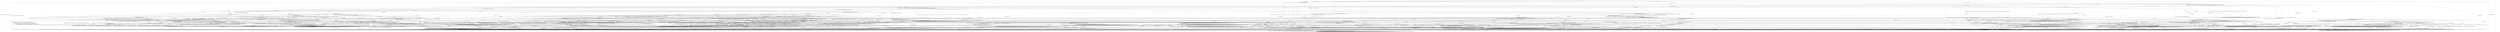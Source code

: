 digraph g {

	s0 [shape="circle" label="s0"];
	s1 [shape="circle" label="s1"];
	s2 [shape="circle" label="s2"];
	s3 [shape="circle" label="s3"];
	s4 [shape="circle" label="s4"];
	s5 [shape="circle" label="s5"];
	s6 [shape="circle" label="s6"];
	s7 [shape="circle" label="s7"];
	s8 [shape="circle" label="s8"];
	s9 [shape="circle" label="s9"];
	s10 [shape="circle" label="s10"];
	s11 [shape="circle" label="s11"];
	s12 [shape="circle" label="s12"];
	s13 [shape="circle" label="s13"];
	s14 [shape="circle" label="s14"];
	s15 [shape="circle" label="s15"];
	s16 [shape="circle" label="s16"];
	s17 [shape="circle" label="s17"];
	s18 [shape="circle" label="s18"];
	s19 [shape="circle" label="s19"];
	s20 [shape="circle" label="s20"];
	s21 [shape="circle" label="s21"];
	s22 [shape="circle" label="s22"];
	s23 [shape="circle" label="s23"];
	s24 [shape="circle" label="s24"];
	s25 [shape="circle" label="s25"];
	s26 [shape="circle" label="s26"];
	s27 [shape="circle" label="s27"];
	s28 [shape="circle" label="s28"];
	s29 [shape="circle" label="s29"];
	s30 [shape="circle" label="s30"];
	s31 [shape="circle" label="s31"];
	s32 [shape="circle" label="s32"];
	s33 [shape="circle" label="s33"];
	s34 [shape="circle" label="s34"];
	s35 [shape="circle" label="s35"];
	s36 [shape="circle" label="s36"];
	s37 [shape="circle" label="s37"];
	s38 [shape="circle" label="s38"];
	s39 [shape="circle" label="s39"];
	s40 [shape="circle" label="s40"];
	s41 [shape="circle" label="s41"];
	s42 [shape="circle" label="s42"];
	s43 [shape="circle" label="s43"];
	s44 [shape="circle" label="s44"];
	s45 [shape="circle" label="s45"];
	s46 [shape="circle" label="s46"];
	s47 [shape="circle" label="s47"];
	s48 [shape="circle" label="s48"];
	s49 [shape="circle" label="s49"];
	s50 [shape="circle" label="s50"];
	s51 [shape="circle" label="s51"];
	s52 [shape="circle" label="s52"];
	s53 [shape="circle" label="s53"];
	s54 [shape="circle" label="s54"];
	s55 [shape="circle" label="s55"];
	s56 [shape="circle" label="s56"];
	s57 [shape="circle" label="s57"];
	s58 [shape="circle" label="s58"];
	s59 [shape="circle" label="s59"];
	s60 [shape="circle" label="s60"];
	s61 [shape="circle" label="s61"];
	s62 [shape="circle" label="s62"];
	s63 [shape="circle" label="s63"];
	s64 [shape="circle" label="s64"];
	s65 [shape="circle" label="s65"];
	s66 [shape="circle" label="s66"];
	s67 [shape="circle" label="s67"];
	s68 [shape="circle" label="s68"];
	s69 [shape="circle" label="s69"];
	s70 [shape="circle" label="s70"];
	s71 [shape="circle" label="s71"];
	s72 [shape="circle" label="s72"];
	s73 [shape="circle" label="s73"];
	s74 [shape="circle" label="s74"];
	s75 [shape="circle" label="s75"];
	s76 [shape="circle" label="s76"];
	s77 [shape="circle" label="s77"];
	s78 [shape="circle" label="s78"];
	s79 [shape="circle" label="s79"];
	s80 [shape="circle" label="s80"];
	s81 [shape="circle" label="s81"];
	s82 [shape="circle" label="s82"];
	s83 [shape="circle" label="s83"];
	s84 [shape="circle" label="s84"];
	s85 [shape="circle" label="s85"];
	s86 [shape="circle" label="s86"];
	s87 [shape="circle" label="s87"];
	s88 [shape="circle" label="s88"];
	s89 [shape="circle" label="s89"];
	s90 [shape="circle" label="s90"];
	s91 [shape="circle" label="s91"];
	s92 [shape="circle" label="s92"];
	s93 [shape="circle" label="s93"];
	s94 [shape="circle" label="s94"];
	s95 [shape="circle" label="s95"];
	s96 [shape="circle" label="s96"];
	s97 [shape="circle" label="s97"];
	s98 [shape="circle" label="s98"];
	s99 [shape="circle" label="s99"];
	s100 [shape="circle" label="s100"];
	s101 [shape="circle" label="s101"];
	s102 [shape="circle" label="s102"];
	s103 [shape="circle" label="s103"];
	s104 [shape="circle" label="s104"];
	s105 [shape="circle" label="s105"];
	s106 [shape="circle" label="s106"];
	s107 [shape="circle" label="s107"];
	s108 [shape="circle" label="s108"];
	s109 [shape="circle" label="s109"];
	s110 [shape="circle" label="s110"];
	s111 [shape="circle" label="s111"];
	s112 [shape="circle" label="s112"];
	s113 [shape="circle" label="s113"];
	s0 -> s2 [label="HELLO_VERIFY_REQUEST / CLIENT_HELLO+"];
	s0 -> s6 [label="ECDH_SERVER_HELLO / CLIENT_HELLO"];
	s0 -> s1 [label="ECDH_SERVER_KEY_EXCHANGE / CLIENT_HELLO"];
	s0 -> s1 [label="RSA_SIGN_CERTIFICATE_REQUEST / CLIENT_HELLO"];
	s0 -> s1 [label="RSA_FIXED_ECDH_CERTIFICATE_REQUEST / CLIENT_HELLO"];
	s0 -> s1 [label="RSA_FIXED_DH_CERTIFICATE_REQUEST / CLIENT_HELLO"];
	s0 -> s1 [label="DSS_SIGN_CERTIFICATE_REQUEST / CLIENT_HELLO"];
	s0 -> s1 [label="DSS_FIXED_DH_CERTIFICATE_REQUEST / CLIENT_HELLO"];
	s0 -> s1 [label="ECDSA_SIGN_CERTIFICATE_REQUEST / CLIENT_HELLO"];
	s0 -> s1 [label="SERVER_HELLO_DONE / CLIENT_HELLO"];
	s0 -> s5 [label="CHANGE_CIPHER_SPEC / CLIENT_HELLO"];
	s0 -> s1 [label="FINISHED / CLIENT_HELLO"];
	s0 -> s2 [label="APPLICATION / CLIENT_HELLO"];
	s0 -> s1 [label="CERTIFICATE / CLIENT_HELLO"];
	s0 -> s24 [label="EMPTY_CERTIFICATE / CLIENT_HELLO"];
	s0 -> s3 [label="Alert(WARNING,CLOSE_NOTIFY) / CLIENT_HELLO|Alert(WARNING,CLOSE_NOTIFY)"];
	s0 -> s3 [label="Alert(FATAL,UNEXPECTED_MESSAGE) / CLIENT_HELLO"];
	s1 -> s1 [label="HELLO_VERIFY_REQUEST / TIMEOUT"];
	s1 -> s1 [label="ECDH_SERVER_HELLO / TIMEOUT"];
	s1 -> s1 [label="ECDH_SERVER_KEY_EXCHANGE / TIMEOUT"];
	s1 -> s1 [label="RSA_SIGN_CERTIFICATE_REQUEST / TIMEOUT"];
	s1 -> s1 [label="RSA_FIXED_ECDH_CERTIFICATE_REQUEST / TIMEOUT"];
	s1 -> s1 [label="RSA_FIXED_DH_CERTIFICATE_REQUEST / TIMEOUT"];
	s1 -> s1 [label="DSS_SIGN_CERTIFICATE_REQUEST / TIMEOUT"];
	s1 -> s1 [label="DSS_FIXED_DH_CERTIFICATE_REQUEST / TIMEOUT"];
	s1 -> s1 [label="ECDSA_SIGN_CERTIFICATE_REQUEST / TIMEOUT"];
	s1 -> s1 [label="SERVER_HELLO_DONE / TIMEOUT"];
	s1 -> s5 [label="CHANGE_CIPHER_SPEC / TIMEOUT"];
	s1 -> s1 [label="FINISHED / TIMEOUT"];
	s1 -> s1 [label="APPLICATION / TIMEOUT"];
	s1 -> s1 [label="CERTIFICATE / TIMEOUT"];
	s1 -> s1 [label="EMPTY_CERTIFICATE / TIMEOUT"];
	s1 -> s3 [label="Alert(WARNING,CLOSE_NOTIFY) / Alert(WARNING,CLOSE_NOTIFY)"];
	s1 -> s3 [label="Alert(FATAL,UNEXPECTED_MESSAGE) / TIMEOUT"];
	s2 -> s2 [label="HELLO_VERIFY_REQUEST / CLIENT_HELLO"];
	s2 -> s6 [label="ECDH_SERVER_HELLO / TIMEOUT"];
	s2 -> s1 [label="ECDH_SERVER_KEY_EXCHANGE / TIMEOUT"];
	s2 -> s1 [label="RSA_SIGN_CERTIFICATE_REQUEST / TIMEOUT"];
	s2 -> s1 [label="RSA_FIXED_ECDH_CERTIFICATE_REQUEST / TIMEOUT"];
	s2 -> s1 [label="RSA_FIXED_DH_CERTIFICATE_REQUEST / TIMEOUT"];
	s2 -> s1 [label="DSS_SIGN_CERTIFICATE_REQUEST / TIMEOUT"];
	s2 -> s1 [label="DSS_FIXED_DH_CERTIFICATE_REQUEST / TIMEOUT"];
	s2 -> s1 [label="ECDSA_SIGN_CERTIFICATE_REQUEST / TIMEOUT"];
	s2 -> s1 [label="SERVER_HELLO_DONE / TIMEOUT"];
	s2 -> s5 [label="CHANGE_CIPHER_SPEC / TIMEOUT"];
	s2 -> s1 [label="FINISHED / TIMEOUT"];
	s2 -> s2 [label="APPLICATION / TIMEOUT"];
	s2 -> s1 [label="CERTIFICATE / TIMEOUT"];
	s2 -> s24 [label="EMPTY_CERTIFICATE / TIMEOUT"];
	s2 -> s3 [label="Alert(WARNING,CLOSE_NOTIFY) / Alert(WARNING,CLOSE_NOTIFY)"];
	s2 -> s3 [label="Alert(FATAL,UNEXPECTED_MESSAGE) / TIMEOUT"];
	s3 -> s4 [label="HELLO_VERIFY_REQUEST / TIMEOUT"];
	s3 -> s4 [label="ECDH_SERVER_HELLO / TIMEOUT"];
	s3 -> s4 [label="ECDH_SERVER_KEY_EXCHANGE / TIMEOUT"];
	s3 -> s4 [label="RSA_SIGN_CERTIFICATE_REQUEST / TIMEOUT"];
	s3 -> s4 [label="RSA_FIXED_ECDH_CERTIFICATE_REQUEST / TIMEOUT"];
	s3 -> s4 [label="RSA_FIXED_DH_CERTIFICATE_REQUEST / TIMEOUT"];
	s3 -> s4 [label="DSS_SIGN_CERTIFICATE_REQUEST / TIMEOUT"];
	s3 -> s4 [label="DSS_FIXED_DH_CERTIFICATE_REQUEST / TIMEOUT"];
	s3 -> s4 [label="ECDSA_SIGN_CERTIFICATE_REQUEST / TIMEOUT"];
	s3 -> s4 [label="SERVER_HELLO_DONE / TIMEOUT"];
	s3 -> s4 [label="CHANGE_CIPHER_SPEC / TIMEOUT"];
	s3 -> s4 [label="FINISHED / TIMEOUT"];
	s3 -> s4 [label="APPLICATION / TIMEOUT"];
	s3 -> s4 [label="CERTIFICATE / TIMEOUT"];
	s3 -> s4 [label="EMPTY_CERTIFICATE / TIMEOUT"];
	s3 -> s4 [label="Alert(WARNING,CLOSE_NOTIFY) / TIMEOUT"];
	s3 -> s4 [label="Alert(FATAL,UNEXPECTED_MESSAGE) / TIMEOUT"];
	s4 -> s4 [label="HELLO_VERIFY_REQUEST / SOCKET_CLOSED"];
	s4 -> s4 [label="ECDH_SERVER_HELLO / SOCKET_CLOSED"];
	s4 -> s4 [label="ECDH_SERVER_KEY_EXCHANGE / SOCKET_CLOSED"];
	s4 -> s4 [label="RSA_SIGN_CERTIFICATE_REQUEST / SOCKET_CLOSED"];
	s4 -> s4 [label="RSA_FIXED_ECDH_CERTIFICATE_REQUEST / SOCKET_CLOSED"];
	s4 -> s4 [label="RSA_FIXED_DH_CERTIFICATE_REQUEST / SOCKET_CLOSED"];
	s4 -> s4 [label="DSS_SIGN_CERTIFICATE_REQUEST / SOCKET_CLOSED"];
	s4 -> s4 [label="DSS_FIXED_DH_CERTIFICATE_REQUEST / SOCKET_CLOSED"];
	s4 -> s4 [label="ECDSA_SIGN_CERTIFICATE_REQUEST / SOCKET_CLOSED"];
	s4 -> s4 [label="SERVER_HELLO_DONE / SOCKET_CLOSED"];
	s4 -> s4 [label="CHANGE_CIPHER_SPEC / SOCKET_CLOSED"];
	s4 -> s4 [label="FINISHED / SOCKET_CLOSED"];
	s4 -> s4 [label="APPLICATION / SOCKET_CLOSED"];
	s4 -> s4 [label="CERTIFICATE / SOCKET_CLOSED"];
	s4 -> s4 [label="EMPTY_CERTIFICATE / SOCKET_CLOSED"];
	s4 -> s4 [label="Alert(WARNING,CLOSE_NOTIFY) / SOCKET_CLOSED"];
	s4 -> s4 [label="Alert(FATAL,UNEXPECTED_MESSAGE) / SOCKET_CLOSED"];
	s5 -> s5 [label="HELLO_VERIFY_REQUEST / TIMEOUT"];
	s5 -> s5 [label="ECDH_SERVER_HELLO / TIMEOUT"];
	s5 -> s5 [label="ECDH_SERVER_KEY_EXCHANGE / TIMEOUT"];
	s5 -> s5 [label="RSA_SIGN_CERTIFICATE_REQUEST / TIMEOUT"];
	s5 -> s5 [label="RSA_FIXED_ECDH_CERTIFICATE_REQUEST / TIMEOUT"];
	s5 -> s5 [label="RSA_FIXED_DH_CERTIFICATE_REQUEST / TIMEOUT"];
	s5 -> s5 [label="DSS_SIGN_CERTIFICATE_REQUEST / TIMEOUT"];
	s5 -> s5 [label="DSS_FIXED_DH_CERTIFICATE_REQUEST / TIMEOUT"];
	s5 -> s5 [label="ECDSA_SIGN_CERTIFICATE_REQUEST / TIMEOUT"];
	s5 -> s5 [label="SERVER_HELLO_DONE / TIMEOUT"];
	s5 -> s5 [label="CHANGE_CIPHER_SPEC / TIMEOUT"];
	s5 -> s5 [label="FINISHED / TIMEOUT"];
	s5 -> s5 [label="APPLICATION / TIMEOUT"];
	s5 -> s5 [label="CERTIFICATE / TIMEOUT"];
	s5 -> s5 [label="EMPTY_CERTIFICATE / TIMEOUT"];
	s5 -> s5 [label="Alert(WARNING,CLOSE_NOTIFY) / TIMEOUT"];
	s5 -> s5 [label="Alert(FATAL,UNEXPECTED_MESSAGE) / TIMEOUT"];
	s6 -> s43 [label="HELLO_VERIFY_REQUEST / TIMEOUT"];
	s6 -> s15 [label="ECDH_SERVER_HELLO / TIMEOUT"];
	s6 -> s10 [label="ECDH_SERVER_KEY_EXCHANGE / TIMEOUT"];
	s6 -> s18 [label="RSA_SIGN_CERTIFICATE_REQUEST / TIMEOUT"];
	s6 -> s18 [label="RSA_FIXED_ECDH_CERTIFICATE_REQUEST / TIMEOUT"];
	s6 -> s18 [label="RSA_FIXED_DH_CERTIFICATE_REQUEST / TIMEOUT"];
	s6 -> s18 [label="DSS_SIGN_CERTIFICATE_REQUEST / TIMEOUT"];
	s6 -> s18 [label="DSS_FIXED_DH_CERTIFICATE_REQUEST / TIMEOUT"];
	s6 -> s18 [label="ECDSA_SIGN_CERTIFICATE_REQUEST / TIMEOUT"];
	s6 -> s3 [label="SERVER_HELLO_DONE / Alert(FATAL,INTERNAL_ERROR)"];
	s6 -> s7 [label="CHANGE_CIPHER_SPEC / TIMEOUT"];
	s6 -> s8 [label="FINISHED / TIMEOUT"];
	s6 -> s6 [label="APPLICATION / TIMEOUT"];
	s6 -> s57 [label="CERTIFICATE / TIMEOUT"];
	s6 -> s9 [label="EMPTY_CERTIFICATE / TIMEOUT"];
	s6 -> s3 [label="Alert(WARNING,CLOSE_NOTIFY) / Alert(WARNING,CLOSE_NOTIFY)"];
	s6 -> s3 [label="Alert(FATAL,UNEXPECTED_MESSAGE) / TIMEOUT"];
	s7 -> s3 [label="HELLO_VERIFY_REQUEST / Alert(FATAL,UNEXPECTED_MESSAGE)"];
	s7 -> s3 [label="ECDH_SERVER_HELLO / Alert(FATAL,UNEXPECTED_MESSAGE)"];
	s7 -> s3 [label="ECDH_SERVER_KEY_EXCHANGE / Alert(FATAL,UNEXPECTED_MESSAGE)"];
	s7 -> s3 [label="RSA_SIGN_CERTIFICATE_REQUEST / Alert(FATAL,UNEXPECTED_MESSAGE)"];
	s7 -> s3 [label="RSA_FIXED_ECDH_CERTIFICATE_REQUEST / Alert(FATAL,UNEXPECTED_MESSAGE)"];
	s7 -> s3 [label="RSA_FIXED_DH_CERTIFICATE_REQUEST / Alert(FATAL,UNEXPECTED_MESSAGE)"];
	s7 -> s3 [label="DSS_SIGN_CERTIFICATE_REQUEST / Alert(FATAL,UNEXPECTED_MESSAGE)"];
	s7 -> s3 [label="DSS_FIXED_DH_CERTIFICATE_REQUEST / Alert(FATAL,UNEXPECTED_MESSAGE)"];
	s7 -> s3 [label="ECDSA_SIGN_CERTIFICATE_REQUEST / Alert(FATAL,UNEXPECTED_MESSAGE)"];
	s7 -> s3 [label="SERVER_HELLO_DONE / Alert(FATAL,UNEXPECTED_MESSAGE)"];
	s7 -> s5 [label="CHANGE_CIPHER_SPEC / TIMEOUT"];
	s7 -> s3 [label="FINISHED / Alert(FATAL,UNEXPECTED_MESSAGE)"];
	s7 -> s7 [label="APPLICATION / TIMEOUT"];
	s7 -> s3 [label="CERTIFICATE / Alert(FATAL,UNEXPECTED_MESSAGE)"];
	s7 -> s3 [label="EMPTY_CERTIFICATE / Alert(FATAL,UNEXPECTED_MESSAGE)"];
	s7 -> s7 [label="Alert(WARNING,CLOSE_NOTIFY) / TIMEOUT"];
	s7 -> s7 [label="Alert(FATAL,UNEXPECTED_MESSAGE) / TIMEOUT"];
	s8 -> s94 [label="HELLO_VERIFY_REQUEST / TIMEOUT"];
	s8 -> s20 [label="ECDH_SERVER_HELLO / TIMEOUT"];
	s8 -> s8 [label="ECDH_SERVER_KEY_EXCHANGE / TIMEOUT"];
	s8 -> s30 [label="RSA_SIGN_CERTIFICATE_REQUEST / TIMEOUT"];
	s8 -> s30 [label="RSA_FIXED_ECDH_CERTIFICATE_REQUEST / TIMEOUT"];
	s8 -> s30 [label="RSA_FIXED_DH_CERTIFICATE_REQUEST / TIMEOUT"];
	s8 -> s30 [label="DSS_SIGN_CERTIFICATE_REQUEST / TIMEOUT"];
	s8 -> s30 [label="DSS_FIXED_DH_CERTIFICATE_REQUEST / TIMEOUT"];
	s8 -> s30 [label="ECDSA_SIGN_CERTIFICATE_REQUEST / TIMEOUT"];
	s8 -> s3 [label="SERVER_HELLO_DONE / Alert(FATAL,UNEXPECTED_MESSAGE)"];
	s8 -> s7 [label="CHANGE_CIPHER_SPEC / TIMEOUT"];
	s8 -> s20 [label="FINISHED / TIMEOUT"];
	s8 -> s8 [label="APPLICATION / TIMEOUT"];
	s8 -> s45 [label="CERTIFICATE / TIMEOUT"];
	s8 -> s45 [label="EMPTY_CERTIFICATE / TIMEOUT"];
	s8 -> s3 [label="Alert(WARNING,CLOSE_NOTIFY) / Alert(WARNING,CLOSE_NOTIFY)"];
	s8 -> s3 [label="Alert(FATAL,UNEXPECTED_MESSAGE) / TIMEOUT"];
	s9 -> s9 [label="HELLO_VERIFY_REQUEST / TIMEOUT"];
	s9 -> s13 [label="ECDH_SERVER_HELLO / TIMEOUT"];
	s9 -> s23 [label="ECDH_SERVER_KEY_EXCHANGE / TIMEOUT"];
	s9 -> s28 [label="RSA_SIGN_CERTIFICATE_REQUEST / TIMEOUT"];
	s9 -> s28 [label="RSA_FIXED_ECDH_CERTIFICATE_REQUEST / TIMEOUT"];
	s9 -> s28 [label="RSA_FIXED_DH_CERTIFICATE_REQUEST / TIMEOUT"];
	s9 -> s28 [label="DSS_SIGN_CERTIFICATE_REQUEST / TIMEOUT"];
	s9 -> s28 [label="DSS_FIXED_DH_CERTIFICATE_REQUEST / TIMEOUT"];
	s9 -> s28 [label="ECDSA_SIGN_CERTIFICATE_REQUEST / TIMEOUT"];
	s9 -> s3 [label="SERVER_HELLO_DONE / Alert(FATAL,BAD_CERTIFICATE)"];
	s9 -> s12 [label="CHANGE_CIPHER_SPEC / TIMEOUT"];
	s9 -> s9 [label="FINISHED / TIMEOUT"];
	s9 -> s9 [label="APPLICATION / TIMEOUT"];
	s9 -> s13 [label="CERTIFICATE / TIMEOUT"];
	s9 -> s13 [label="EMPTY_CERTIFICATE / TIMEOUT"];
	s9 -> s3 [label="Alert(WARNING,CLOSE_NOTIFY) / Alert(WARNING,CLOSE_NOTIFY)"];
	s9 -> s3 [label="Alert(FATAL,UNEXPECTED_MESSAGE) / TIMEOUT"];
	s10 -> s10 [label="HELLO_VERIFY_REQUEST / TIMEOUT"];
	s10 -> s14 [label="ECDH_SERVER_HELLO / TIMEOUT"];
	s10 -> s14 [label="ECDH_SERVER_KEY_EXCHANGE / TIMEOUT"];
	s10 -> s31 [label="RSA_SIGN_CERTIFICATE_REQUEST / TIMEOUT"];
	s10 -> s31 [label="RSA_FIXED_ECDH_CERTIFICATE_REQUEST / TIMEOUT"];
	s10 -> s31 [label="RSA_FIXED_DH_CERTIFICATE_REQUEST / TIMEOUT"];
	s10 -> s31 [label="DSS_SIGN_CERTIFICATE_REQUEST / TIMEOUT"];
	s10 -> s31 [label="DSS_FIXED_DH_CERTIFICATE_REQUEST / TIMEOUT"];
	s10 -> s31 [label="ECDSA_SIGN_CERTIFICATE_REQUEST / TIMEOUT"];
	s10 -> s3 [label="SERVER_HELLO_DONE / Alert(FATAL,HANDSHAKE_FAILURE)"];
	s10 -> s11 [label="CHANGE_CIPHER_SPEC / TIMEOUT"];
	s10 -> s92 [label="FINISHED / TIMEOUT"];
	s10 -> s10 [label="APPLICATION / TIMEOUT"];
	s10 -> s10 [label="CERTIFICATE / TIMEOUT"];
	s10 -> s10 [label="EMPTY_CERTIFICATE / TIMEOUT"];
	s10 -> s3 [label="Alert(WARNING,CLOSE_NOTIFY) / Alert(WARNING,CLOSE_NOTIFY)"];
	s10 -> s3 [label="Alert(FATAL,UNEXPECTED_MESSAGE) / TIMEOUT"];
	s11 -> s3 [label="HELLO_VERIFY_REQUEST / Alert(FATAL,HANDSHAKE_FAILURE)"];
	s11 -> s3 [label="ECDH_SERVER_HELLO / Alert(FATAL,HANDSHAKE_FAILURE)"];
	s11 -> s3 [label="ECDH_SERVER_KEY_EXCHANGE / Alert(FATAL,HANDSHAKE_FAILURE)"];
	s11 -> s3 [label="RSA_SIGN_CERTIFICATE_REQUEST / Alert(FATAL,HANDSHAKE_FAILURE)"];
	s11 -> s3 [label="RSA_FIXED_ECDH_CERTIFICATE_REQUEST / Alert(FATAL,HANDSHAKE_FAILURE)"];
	s11 -> s3 [label="RSA_FIXED_DH_CERTIFICATE_REQUEST / Alert(FATAL,HANDSHAKE_FAILURE)"];
	s11 -> s3 [label="DSS_SIGN_CERTIFICATE_REQUEST / Alert(FATAL,HANDSHAKE_FAILURE)"];
	s11 -> s3 [label="DSS_FIXED_DH_CERTIFICATE_REQUEST / Alert(FATAL,HANDSHAKE_FAILURE)"];
	s11 -> s3 [label="ECDSA_SIGN_CERTIFICATE_REQUEST / Alert(FATAL,HANDSHAKE_FAILURE)"];
	s11 -> s3 [label="SERVER_HELLO_DONE / Alert(FATAL,HANDSHAKE_FAILURE)"];
	s11 -> s5 [label="CHANGE_CIPHER_SPEC / TIMEOUT"];
	s11 -> s3 [label="FINISHED / Alert(FATAL,HANDSHAKE_FAILURE)"];
	s11 -> s11 [label="APPLICATION / TIMEOUT"];
	s11 -> s3 [label="CERTIFICATE / Alert(FATAL,HANDSHAKE_FAILURE)"];
	s11 -> s3 [label="EMPTY_CERTIFICATE / Alert(FATAL,HANDSHAKE_FAILURE)"];
	s11 -> s11 [label="Alert(WARNING,CLOSE_NOTIFY) / TIMEOUT"];
	s11 -> s11 [label="Alert(FATAL,UNEXPECTED_MESSAGE) / TIMEOUT"];
	s12 -> s3 [label="HELLO_VERIFY_REQUEST / Alert(FATAL,BAD_CERTIFICATE)"];
	s12 -> s3 [label="ECDH_SERVER_HELLO / Alert(FATAL,BAD_CERTIFICATE)"];
	s12 -> s3 [label="ECDH_SERVER_KEY_EXCHANGE / Alert(FATAL,BAD_CERTIFICATE)"];
	s12 -> s3 [label="RSA_SIGN_CERTIFICATE_REQUEST / Alert(FATAL,BAD_CERTIFICATE)"];
	s12 -> s3 [label="RSA_FIXED_ECDH_CERTIFICATE_REQUEST / Alert(FATAL,BAD_CERTIFICATE)"];
	s12 -> s3 [label="RSA_FIXED_DH_CERTIFICATE_REQUEST / Alert(FATAL,BAD_CERTIFICATE)"];
	s12 -> s3 [label="DSS_SIGN_CERTIFICATE_REQUEST / Alert(FATAL,BAD_CERTIFICATE)"];
	s12 -> s3 [label="DSS_FIXED_DH_CERTIFICATE_REQUEST / Alert(FATAL,BAD_CERTIFICATE)"];
	s12 -> s3 [label="ECDSA_SIGN_CERTIFICATE_REQUEST / Alert(FATAL,BAD_CERTIFICATE)"];
	s12 -> s3 [label="SERVER_HELLO_DONE / Alert(FATAL,BAD_CERTIFICATE)"];
	s12 -> s5 [label="CHANGE_CIPHER_SPEC / TIMEOUT"];
	s12 -> s3 [label="FINISHED / Alert(FATAL,BAD_CERTIFICATE)"];
	s12 -> s12 [label="APPLICATION / TIMEOUT"];
	s12 -> s3 [label="CERTIFICATE / Alert(FATAL,BAD_CERTIFICATE)"];
	s12 -> s3 [label="EMPTY_CERTIFICATE / Alert(FATAL,BAD_CERTIFICATE)"];
	s12 -> s12 [label="Alert(WARNING,CLOSE_NOTIFY) / TIMEOUT"];
	s12 -> s12 [label="Alert(FATAL,UNEXPECTED_MESSAGE) / TIMEOUT"];
	s13 -> s13 [label="HELLO_VERIFY_REQUEST / TIMEOUT"];
	s13 -> s13 [label="ECDH_SERVER_HELLO / TIMEOUT"];
	s13 -> s13 [label="ECDH_SERVER_KEY_EXCHANGE / TIMEOUT"];
	s13 -> s13 [label="RSA_SIGN_CERTIFICATE_REQUEST / TIMEOUT"];
	s13 -> s13 [label="RSA_FIXED_ECDH_CERTIFICATE_REQUEST / TIMEOUT"];
	s13 -> s13 [label="RSA_FIXED_DH_CERTIFICATE_REQUEST / TIMEOUT"];
	s13 -> s13 [label="DSS_SIGN_CERTIFICATE_REQUEST / TIMEOUT"];
	s13 -> s13 [label="DSS_FIXED_DH_CERTIFICATE_REQUEST / TIMEOUT"];
	s13 -> s13 [label="ECDSA_SIGN_CERTIFICATE_REQUEST / TIMEOUT"];
	s13 -> s13 [label="SERVER_HELLO_DONE / TIMEOUT"];
	s13 -> s12 [label="CHANGE_CIPHER_SPEC / TIMEOUT"];
	s13 -> s13 [label="FINISHED / TIMEOUT"];
	s13 -> s13 [label="APPLICATION / TIMEOUT"];
	s13 -> s13 [label="CERTIFICATE / TIMEOUT"];
	s13 -> s13 [label="EMPTY_CERTIFICATE / TIMEOUT"];
	s13 -> s3 [label="Alert(WARNING,CLOSE_NOTIFY) / Alert(WARNING,CLOSE_NOTIFY)"];
	s13 -> s3 [label="Alert(FATAL,UNEXPECTED_MESSAGE) / TIMEOUT"];
	s14 -> s14 [label="HELLO_VERIFY_REQUEST / TIMEOUT"];
	s14 -> s14 [label="ECDH_SERVER_HELLO / TIMEOUT"];
	s14 -> s14 [label="ECDH_SERVER_KEY_EXCHANGE / TIMEOUT"];
	s14 -> s14 [label="RSA_SIGN_CERTIFICATE_REQUEST / TIMEOUT"];
	s14 -> s14 [label="RSA_FIXED_ECDH_CERTIFICATE_REQUEST / TIMEOUT"];
	s14 -> s14 [label="RSA_FIXED_DH_CERTIFICATE_REQUEST / TIMEOUT"];
	s14 -> s14 [label="DSS_SIGN_CERTIFICATE_REQUEST / TIMEOUT"];
	s14 -> s14 [label="DSS_FIXED_DH_CERTIFICATE_REQUEST / TIMEOUT"];
	s14 -> s14 [label="ECDSA_SIGN_CERTIFICATE_REQUEST / TIMEOUT"];
	s14 -> s14 [label="SERVER_HELLO_DONE / TIMEOUT"];
	s14 -> s11 [label="CHANGE_CIPHER_SPEC / TIMEOUT"];
	s14 -> s14 [label="FINISHED / TIMEOUT"];
	s14 -> s14 [label="APPLICATION / TIMEOUT"];
	s14 -> s14 [label="CERTIFICATE / TIMEOUT"];
	s14 -> s14 [label="EMPTY_CERTIFICATE / TIMEOUT"];
	s14 -> s3 [label="Alert(WARNING,CLOSE_NOTIFY) / Alert(WARNING,CLOSE_NOTIFY)"];
	s14 -> s3 [label="Alert(FATAL,UNEXPECTED_MESSAGE) / TIMEOUT"];
	s15 -> s20 [label="HELLO_VERIFY_REQUEST / TIMEOUT"];
	s15 -> s15 [label="ECDH_SERVER_HELLO / TIMEOUT"];
	s15 -> s14 [label="ECDH_SERVER_KEY_EXCHANGE / TIMEOUT"];
	s15 -> s32 [label="RSA_SIGN_CERTIFICATE_REQUEST / TIMEOUT"];
	s15 -> s32 [label="RSA_FIXED_ECDH_CERTIFICATE_REQUEST / TIMEOUT"];
	s15 -> s32 [label="RSA_FIXED_DH_CERTIFICATE_REQUEST / TIMEOUT"];
	s15 -> s32 [label="DSS_SIGN_CERTIFICATE_REQUEST / TIMEOUT"];
	s15 -> s32 [label="DSS_FIXED_DH_CERTIFICATE_REQUEST / TIMEOUT"];
	s15 -> s32 [label="ECDSA_SIGN_CERTIFICATE_REQUEST / TIMEOUT"];
	s15 -> s16 [label="SERVER_HELLO_DONE / TIMEOUT"];
	s15 -> s7 [label="CHANGE_CIPHER_SPEC / TIMEOUT"];
	s15 -> s20 [label="FINISHED / TIMEOUT"];
	s15 -> s15 [label="APPLICATION / TIMEOUT"];
	s15 -> s56 [label="CERTIFICATE / TIMEOUT"];
	s15 -> s13 [label="EMPTY_CERTIFICATE / TIMEOUT"];
	s15 -> s3 [label="Alert(WARNING,CLOSE_NOTIFY) / Alert(WARNING,CLOSE_NOTIFY)"];
	s15 -> s3 [label="Alert(FATAL,UNEXPECTED_MESSAGE) / TIMEOUT"];
	s16 -> s16 [label="HELLO_VERIFY_REQUEST / TIMEOUT"];
	s16 -> s16 [label="ECDH_SERVER_HELLO / TIMEOUT"];
	s16 -> s16 [label="ECDH_SERVER_KEY_EXCHANGE / TIMEOUT"];
	s16 -> s16 [label="RSA_SIGN_CERTIFICATE_REQUEST / TIMEOUT"];
	s16 -> s16 [label="RSA_FIXED_ECDH_CERTIFICATE_REQUEST / TIMEOUT"];
	s16 -> s16 [label="RSA_FIXED_DH_CERTIFICATE_REQUEST / TIMEOUT"];
	s16 -> s16 [label="DSS_SIGN_CERTIFICATE_REQUEST / TIMEOUT"];
	s16 -> s16 [label="DSS_FIXED_DH_CERTIFICATE_REQUEST / TIMEOUT"];
	s16 -> s16 [label="ECDSA_SIGN_CERTIFICATE_REQUEST / TIMEOUT"];
	s16 -> s16 [label="SERVER_HELLO_DONE / TIMEOUT"];
	s16 -> s17 [label="CHANGE_CIPHER_SPEC / TIMEOUT"];
	s16 -> s16 [label="FINISHED / TIMEOUT"];
	s16 -> s16 [label="APPLICATION / TIMEOUT"];
	s16 -> s16 [label="CERTIFICATE / TIMEOUT"];
	s16 -> s16 [label="EMPTY_CERTIFICATE / TIMEOUT"];
	s16 -> s3 [label="Alert(WARNING,CLOSE_NOTIFY) / Alert(WARNING,CLOSE_NOTIFY)"];
	s16 -> s3 [label="Alert(FATAL,UNEXPECTED_MESSAGE) / TIMEOUT"];
	s17 -> s3 [label="HELLO_VERIFY_REQUEST / Alert(FATAL,INTERNAL_ERROR)"];
	s17 -> s3 [label="ECDH_SERVER_HELLO / Alert(FATAL,INTERNAL_ERROR)"];
	s17 -> s3 [label="ECDH_SERVER_KEY_EXCHANGE / Alert(FATAL,INTERNAL_ERROR)"];
	s17 -> s3 [label="RSA_SIGN_CERTIFICATE_REQUEST / Alert(FATAL,INTERNAL_ERROR)"];
	s17 -> s3 [label="RSA_FIXED_ECDH_CERTIFICATE_REQUEST / Alert(FATAL,INTERNAL_ERROR)"];
	s17 -> s3 [label="RSA_FIXED_DH_CERTIFICATE_REQUEST / Alert(FATAL,INTERNAL_ERROR)"];
	s17 -> s3 [label="DSS_SIGN_CERTIFICATE_REQUEST / Alert(FATAL,INTERNAL_ERROR)"];
	s17 -> s3 [label="DSS_FIXED_DH_CERTIFICATE_REQUEST / Alert(FATAL,INTERNAL_ERROR)"];
	s17 -> s3 [label="ECDSA_SIGN_CERTIFICATE_REQUEST / Alert(FATAL,INTERNAL_ERROR)"];
	s17 -> s3 [label="SERVER_HELLO_DONE / Alert(FATAL,INTERNAL_ERROR)"];
	s17 -> s5 [label="CHANGE_CIPHER_SPEC / TIMEOUT"];
	s17 -> s3 [label="FINISHED / Alert(FATAL,INTERNAL_ERROR)"];
	s17 -> s17 [label="APPLICATION / TIMEOUT"];
	s17 -> s3 [label="CERTIFICATE / Alert(FATAL,INTERNAL_ERROR)"];
	s17 -> s3 [label="EMPTY_CERTIFICATE / Alert(FATAL,INTERNAL_ERROR)"];
	s17 -> s17 [label="Alert(WARNING,CLOSE_NOTIFY) / TIMEOUT"];
	s17 -> s17 [label="Alert(FATAL,UNEXPECTED_MESSAGE) / TIMEOUT"];
	s18 -> s44 [label="HELLO_VERIFY_REQUEST / TIMEOUT"];
	s18 -> s32 [label="ECDH_SERVER_HELLO / TIMEOUT"];
	s18 -> s31 [label="ECDH_SERVER_KEY_EXCHANGE / TIMEOUT"];
	s18 -> s19 [label="RSA_SIGN_CERTIFICATE_REQUEST / TIMEOUT"];
	s18 -> s19 [label="RSA_FIXED_ECDH_CERTIFICATE_REQUEST / TIMEOUT"];
	s18 -> s19 [label="RSA_FIXED_DH_CERTIFICATE_REQUEST / TIMEOUT"];
	s18 -> s19 [label="DSS_SIGN_CERTIFICATE_REQUEST / TIMEOUT"];
	s18 -> s19 [label="DSS_FIXED_DH_CERTIFICATE_REQUEST / TIMEOUT"];
	s18 -> s19 [label="ECDSA_SIGN_CERTIFICATE_REQUEST / TIMEOUT"];
	s18 -> s3 [label="SERVER_HELLO_DONE / TIMEOUT"];
	s18 -> s7 [label="CHANGE_CIPHER_SPEC / TIMEOUT"];
	s18 -> s30 [label="FINISHED / TIMEOUT"];
	s18 -> s18 [label="APPLICATION / TIMEOUT"];
	s18 -> s70 [label="CERTIFICATE / TIMEOUT"];
	s18 -> s28 [label="EMPTY_CERTIFICATE / TIMEOUT"];
	s18 -> s3 [label="Alert(WARNING,CLOSE_NOTIFY) / Alert(WARNING,CLOSE_NOTIFY)"];
	s18 -> s3 [label="Alert(FATAL,UNEXPECTED_MESSAGE) / TIMEOUT"];
	s19 -> s20 [label="HELLO_VERIFY_REQUEST / TIMEOUT"];
	s19 -> s32 [label="ECDH_SERVER_HELLO / TIMEOUT"];
	s19 -> s14 [label="ECDH_SERVER_KEY_EXCHANGE / TIMEOUT"];
	s19 -> s19 [label="RSA_SIGN_CERTIFICATE_REQUEST / TIMEOUT"];
	s19 -> s19 [label="RSA_FIXED_ECDH_CERTIFICATE_REQUEST / TIMEOUT"];
	s19 -> s19 [label="RSA_FIXED_DH_CERTIFICATE_REQUEST / TIMEOUT"];
	s19 -> s19 [label="DSS_SIGN_CERTIFICATE_REQUEST / TIMEOUT"];
	s19 -> s19 [label="DSS_FIXED_DH_CERTIFICATE_REQUEST / TIMEOUT"];
	s19 -> s19 [label="ECDSA_SIGN_CERTIFICATE_REQUEST / TIMEOUT"];
	s19 -> s21 [label="SERVER_HELLO_DONE / TIMEOUT"];
	s19 -> s7 [label="CHANGE_CIPHER_SPEC / TIMEOUT"];
	s19 -> s20 [label="FINISHED / TIMEOUT"];
	s19 -> s19 [label="APPLICATION / TIMEOUT"];
	s19 -> s33 [label="CERTIFICATE / TIMEOUT"];
	s19 -> s13 [label="EMPTY_CERTIFICATE / TIMEOUT"];
	s19 -> s3 [label="Alert(WARNING,CLOSE_NOTIFY) / Alert(WARNING,CLOSE_NOTIFY)"];
	s19 -> s3 [label="Alert(FATAL,UNEXPECTED_MESSAGE) / TIMEOUT"];
	s20 -> s20 [label="HELLO_VERIFY_REQUEST / TIMEOUT"];
	s20 -> s20 [label="ECDH_SERVER_HELLO / TIMEOUT"];
	s20 -> s20 [label="ECDH_SERVER_KEY_EXCHANGE / TIMEOUT"];
	s20 -> s20 [label="RSA_SIGN_CERTIFICATE_REQUEST / TIMEOUT"];
	s20 -> s20 [label="RSA_FIXED_ECDH_CERTIFICATE_REQUEST / TIMEOUT"];
	s20 -> s20 [label="RSA_FIXED_DH_CERTIFICATE_REQUEST / TIMEOUT"];
	s20 -> s20 [label="DSS_SIGN_CERTIFICATE_REQUEST / TIMEOUT"];
	s20 -> s20 [label="DSS_FIXED_DH_CERTIFICATE_REQUEST / TIMEOUT"];
	s20 -> s20 [label="ECDSA_SIGN_CERTIFICATE_REQUEST / TIMEOUT"];
	s20 -> s20 [label="SERVER_HELLO_DONE / TIMEOUT"];
	s20 -> s7 [label="CHANGE_CIPHER_SPEC / TIMEOUT"];
	s20 -> s20 [label="FINISHED / TIMEOUT"];
	s20 -> s20 [label="APPLICATION / TIMEOUT"];
	s20 -> s20 [label="CERTIFICATE / TIMEOUT"];
	s20 -> s20 [label="EMPTY_CERTIFICATE / TIMEOUT"];
	s20 -> s3 [label="Alert(WARNING,CLOSE_NOTIFY) / Alert(WARNING,CLOSE_NOTIFY)"];
	s20 -> s3 [label="Alert(FATAL,UNEXPECTED_MESSAGE) / TIMEOUT"];
	s21 -> s21 [label="HELLO_VERIFY_REQUEST / TIMEOUT"];
	s21 -> s21 [label="ECDH_SERVER_HELLO / TIMEOUT"];
	s21 -> s21 [label="ECDH_SERVER_KEY_EXCHANGE / TIMEOUT"];
	s21 -> s21 [label="RSA_SIGN_CERTIFICATE_REQUEST / TIMEOUT"];
	s21 -> s21 [label="RSA_FIXED_ECDH_CERTIFICATE_REQUEST / TIMEOUT"];
	s21 -> s21 [label="RSA_FIXED_DH_CERTIFICATE_REQUEST / TIMEOUT"];
	s21 -> s21 [label="DSS_SIGN_CERTIFICATE_REQUEST / TIMEOUT"];
	s21 -> s21 [label="DSS_FIXED_DH_CERTIFICATE_REQUEST / TIMEOUT"];
	s21 -> s21 [label="ECDSA_SIGN_CERTIFICATE_REQUEST / TIMEOUT"];
	s21 -> s21 [label="SERVER_HELLO_DONE / TIMEOUT"];
	s21 -> s22 [label="CHANGE_CIPHER_SPEC / TIMEOUT"];
	s21 -> s21 [label="FINISHED / TIMEOUT"];
	s21 -> s21 [label="APPLICATION / TIMEOUT"];
	s21 -> s21 [label="CERTIFICATE / TIMEOUT"];
	s21 -> s21 [label="EMPTY_CERTIFICATE / TIMEOUT"];
	s21 -> s3 [label="Alert(WARNING,CLOSE_NOTIFY) / Alert(WARNING,CLOSE_NOTIFY)"];
	s21 -> s3 [label="Alert(FATAL,UNEXPECTED_MESSAGE) / TIMEOUT"];
	s22 -> s3 [label="HELLO_VERIFY_REQUEST / TIMEOUT"];
	s22 -> s3 [label="ECDH_SERVER_HELLO / TIMEOUT"];
	s22 -> s3 [label="ECDH_SERVER_KEY_EXCHANGE / TIMEOUT"];
	s22 -> s3 [label="RSA_SIGN_CERTIFICATE_REQUEST / TIMEOUT"];
	s22 -> s3 [label="RSA_FIXED_ECDH_CERTIFICATE_REQUEST / TIMEOUT"];
	s22 -> s3 [label="RSA_FIXED_DH_CERTIFICATE_REQUEST / TIMEOUT"];
	s22 -> s3 [label="DSS_SIGN_CERTIFICATE_REQUEST / TIMEOUT"];
	s22 -> s3 [label="DSS_FIXED_DH_CERTIFICATE_REQUEST / TIMEOUT"];
	s22 -> s3 [label="ECDSA_SIGN_CERTIFICATE_REQUEST / TIMEOUT"];
	s22 -> s3 [label="SERVER_HELLO_DONE / TIMEOUT"];
	s22 -> s5 [label="CHANGE_CIPHER_SPEC / TIMEOUT"];
	s22 -> s3 [label="FINISHED / TIMEOUT"];
	s22 -> s22 [label="APPLICATION / TIMEOUT"];
	s22 -> s3 [label="CERTIFICATE / TIMEOUT"];
	s22 -> s3 [label="EMPTY_CERTIFICATE / TIMEOUT"];
	s22 -> s22 [label="Alert(WARNING,CLOSE_NOTIFY) / TIMEOUT"];
	s22 -> s22 [label="Alert(FATAL,UNEXPECTED_MESSAGE) / TIMEOUT"];
	s23 -> s23 [label="HELLO_VERIFY_REQUEST / TIMEOUT"];
	s23 -> s13 [label="ECDH_SERVER_HELLO / TIMEOUT"];
	s23 -> s13 [label="ECDH_SERVER_KEY_EXCHANGE / TIMEOUT"];
	s23 -> s29 [label="RSA_SIGN_CERTIFICATE_REQUEST / TIMEOUT"];
	s23 -> s29 [label="RSA_FIXED_ECDH_CERTIFICATE_REQUEST / TIMEOUT"];
	s23 -> s29 [label="RSA_FIXED_DH_CERTIFICATE_REQUEST / TIMEOUT"];
	s23 -> s29 [label="DSS_SIGN_CERTIFICATE_REQUEST / TIMEOUT"];
	s23 -> s29 [label="DSS_FIXED_DH_CERTIFICATE_REQUEST / TIMEOUT"];
	s23 -> s29 [label="ECDSA_SIGN_CERTIFICATE_REQUEST / TIMEOUT"];
	s23 -> s3 [label="SERVER_HELLO_DONE / Alert(FATAL,BAD_CERTIFICATE)"];
	s23 -> s12 [label="CHANGE_CIPHER_SPEC / TIMEOUT"];
	s23 -> s23 [label="FINISHED / TIMEOUT"];
	s23 -> s23 [label="APPLICATION / TIMEOUT"];
	s23 -> s13 [label="CERTIFICATE / TIMEOUT"];
	s23 -> s13 [label="EMPTY_CERTIFICATE / TIMEOUT"];
	s23 -> s3 [label="Alert(WARNING,CLOSE_NOTIFY) / Alert(WARNING,CLOSE_NOTIFY)"];
	s23 -> s3 [label="Alert(FATAL,UNEXPECTED_MESSAGE) / TIMEOUT"];
	s24 -> s106 [label="HELLO_VERIFY_REQUEST / TIMEOUT"];
	s24 -> s24 [label="ECDH_SERVER_HELLO / TIMEOUT"];
	s24 -> s24 [label="ECDH_SERVER_KEY_EXCHANGE / TIMEOUT"];
	s24 -> s25 [label="RSA_SIGN_CERTIFICATE_REQUEST / TIMEOUT"];
	s24 -> s25 [label="RSA_FIXED_ECDH_CERTIFICATE_REQUEST / TIMEOUT"];
	s24 -> s25 [label="RSA_FIXED_DH_CERTIFICATE_REQUEST / TIMEOUT"];
	s24 -> s25 [label="DSS_SIGN_CERTIFICATE_REQUEST / TIMEOUT"];
	s24 -> s25 [label="DSS_FIXED_DH_CERTIFICATE_REQUEST / TIMEOUT"];
	s24 -> s25 [label="ECDSA_SIGN_CERTIFICATE_REQUEST / TIMEOUT"];
	s24 -> s26 [label="SERVER_HELLO_DONE / TIMEOUT"];
	s24 -> s7 [label="CHANGE_CIPHER_SPEC / TIMEOUT"];
	s24 -> s24 [label="FINISHED / TIMEOUT"];
	s24 -> s24 [label="APPLICATION / TIMEOUT"];
	s24 -> s1 [label="CERTIFICATE / TIMEOUT"];
	s24 -> s1 [label="EMPTY_CERTIFICATE / TIMEOUT"];
	s24 -> s3 [label="Alert(WARNING,CLOSE_NOTIFY) / Alert(WARNING,CLOSE_NOTIFY)"];
	s24 -> s3 [label="Alert(FATAL,UNEXPECTED_MESSAGE) / TIMEOUT"];
	s25 -> s25 [label="HELLO_VERIFY_REQUEST / TIMEOUT"];
	s25 -> s25 [label="ECDH_SERVER_HELLO / TIMEOUT"];
	s25 -> s25 [label="ECDH_SERVER_KEY_EXCHANGE / TIMEOUT"];
	s25 -> s1 [label="RSA_SIGN_CERTIFICATE_REQUEST / TIMEOUT"];
	s25 -> s1 [label="RSA_FIXED_ECDH_CERTIFICATE_REQUEST / TIMEOUT"];
	s25 -> s1 [label="RSA_FIXED_DH_CERTIFICATE_REQUEST / TIMEOUT"];
	s25 -> s1 [label="DSS_SIGN_CERTIFICATE_REQUEST / TIMEOUT"];
	s25 -> s1 [label="DSS_FIXED_DH_CERTIFICATE_REQUEST / TIMEOUT"];
	s25 -> s1 [label="ECDSA_SIGN_CERTIFICATE_REQUEST / TIMEOUT"];
	s25 -> s48 [label="SERVER_HELLO_DONE / TIMEOUT"];
	s25 -> s7 [label="CHANGE_CIPHER_SPEC / TIMEOUT"];
	s25 -> s25 [label="FINISHED / TIMEOUT"];
	s25 -> s25 [label="APPLICATION / TIMEOUT"];
	s25 -> s1 [label="CERTIFICATE / TIMEOUT"];
	s25 -> s1 [label="EMPTY_CERTIFICATE / TIMEOUT"];
	s25 -> s3 [label="Alert(WARNING,CLOSE_NOTIFY) / Alert(WARNING,CLOSE_NOTIFY)"];
	s25 -> s3 [label="Alert(FATAL,UNEXPECTED_MESSAGE) / TIMEOUT"];
	s26 -> s26 [label="HELLO_VERIFY_REQUEST / TIMEOUT"];
	s26 -> s47 [label="ECDH_SERVER_HELLO / TIMEOUT"];
	s26 -> s27 [label="ECDH_SERVER_KEY_EXCHANGE / TIMEOUT"];
	s26 -> s48 [label="RSA_SIGN_CERTIFICATE_REQUEST / TIMEOUT"];
	s26 -> s48 [label="RSA_FIXED_ECDH_CERTIFICATE_REQUEST / TIMEOUT"];
	s26 -> s48 [label="RSA_FIXED_DH_CERTIFICATE_REQUEST / TIMEOUT"];
	s26 -> s48 [label="DSS_SIGN_CERTIFICATE_REQUEST / TIMEOUT"];
	s26 -> s48 [label="DSS_FIXED_DH_CERTIFICATE_REQUEST / TIMEOUT"];
	s26 -> s48 [label="ECDSA_SIGN_CERTIFICATE_REQUEST / TIMEOUT"];
	s26 -> s1 [label="SERVER_HELLO_DONE / TIMEOUT"];
	s26 -> s7 [label="CHANGE_CIPHER_SPEC / TIMEOUT"];
	s26 -> s26 [label="FINISHED / TIMEOUT"];
	s26 -> s26 [label="APPLICATION / TIMEOUT"];
	s26 -> s1 [label="CERTIFICATE / TIMEOUT"];
	s26 -> s1 [label="EMPTY_CERTIFICATE / TIMEOUT"];
	s26 -> s3 [label="Alert(WARNING,CLOSE_NOTIFY) / Alert(WARNING,CLOSE_NOTIFY)"];
	s26 -> s3 [label="Alert(FATAL,UNEXPECTED_MESSAGE) / TIMEOUT"];
	s27 -> s27 [label="HELLO_VERIFY_REQUEST / TIMEOUT"];
	s27 -> s50 [label="ECDH_SERVER_HELLO / TIMEOUT"];
	s27 -> s1 [label="ECDH_SERVER_KEY_EXCHANGE / TIMEOUT"];
	s27 -> s46 [label="RSA_SIGN_CERTIFICATE_REQUEST / TIMEOUT"];
	s27 -> s46 [label="RSA_FIXED_ECDH_CERTIFICATE_REQUEST / TIMEOUT"];
	s27 -> s46 [label="RSA_FIXED_DH_CERTIFICATE_REQUEST / TIMEOUT"];
	s27 -> s46 [label="DSS_SIGN_CERTIFICATE_REQUEST / TIMEOUT"];
	s27 -> s46 [label="DSS_FIXED_DH_CERTIFICATE_REQUEST / TIMEOUT"];
	s27 -> s46 [label="ECDSA_SIGN_CERTIFICATE_REQUEST / TIMEOUT"];
	s27 -> s1 [label="SERVER_HELLO_DONE / TIMEOUT"];
	s27 -> s7 [label="CHANGE_CIPHER_SPEC / TIMEOUT"];
	s27 -> s27 [label="FINISHED / TIMEOUT"];
	s27 -> s27 [label="APPLICATION / TIMEOUT"];
	s27 -> s1 [label="CERTIFICATE / TIMEOUT"];
	s27 -> s1 [label="EMPTY_CERTIFICATE / TIMEOUT"];
	s27 -> s3 [label="Alert(WARNING,CLOSE_NOTIFY) / Alert(WARNING,CLOSE_NOTIFY)"];
	s27 -> s3 [label="Alert(FATAL,UNEXPECTED_MESSAGE) / TIMEOUT"];
	s28 -> s28 [label="HELLO_VERIFY_REQUEST / TIMEOUT"];
	s28 -> s13 [label="ECDH_SERVER_HELLO / TIMEOUT"];
	s28 -> s29 [label="ECDH_SERVER_KEY_EXCHANGE / TIMEOUT"];
	s28 -> s13 [label="RSA_SIGN_CERTIFICATE_REQUEST / TIMEOUT"];
	s28 -> s13 [label="RSA_FIXED_ECDH_CERTIFICATE_REQUEST / TIMEOUT"];
	s28 -> s13 [label="RSA_FIXED_DH_CERTIFICATE_REQUEST / TIMEOUT"];
	s28 -> s13 [label="DSS_SIGN_CERTIFICATE_REQUEST / TIMEOUT"];
	s28 -> s13 [label="DSS_FIXED_DH_CERTIFICATE_REQUEST / TIMEOUT"];
	s28 -> s13 [label="ECDSA_SIGN_CERTIFICATE_REQUEST / TIMEOUT"];
	s28 -> s3 [label="SERVER_HELLO_DONE / Alert(FATAL,BAD_CERTIFICATE)"];
	s28 -> s12 [label="CHANGE_CIPHER_SPEC / TIMEOUT"];
	s28 -> s28 [label="FINISHED / TIMEOUT"];
	s28 -> s28 [label="APPLICATION / TIMEOUT"];
	s28 -> s13 [label="CERTIFICATE / TIMEOUT"];
	s28 -> s13 [label="EMPTY_CERTIFICATE / TIMEOUT"];
	s28 -> s3 [label="Alert(WARNING,CLOSE_NOTIFY) / Alert(WARNING,CLOSE_NOTIFY)"];
	s28 -> s3 [label="Alert(FATAL,UNEXPECTED_MESSAGE) / TIMEOUT"];
	s29 -> s29 [label="HELLO_VERIFY_REQUEST / TIMEOUT"];
	s29 -> s13 [label="ECDH_SERVER_HELLO / TIMEOUT"];
	s29 -> s13 [label="ECDH_SERVER_KEY_EXCHANGE / TIMEOUT"];
	s29 -> s13 [label="RSA_SIGN_CERTIFICATE_REQUEST / TIMEOUT"];
	s29 -> s13 [label="RSA_FIXED_ECDH_CERTIFICATE_REQUEST / TIMEOUT"];
	s29 -> s13 [label="RSA_FIXED_DH_CERTIFICATE_REQUEST / TIMEOUT"];
	s29 -> s13 [label="DSS_SIGN_CERTIFICATE_REQUEST / TIMEOUT"];
	s29 -> s13 [label="DSS_FIXED_DH_CERTIFICATE_REQUEST / TIMEOUT"];
	s29 -> s13 [label="ECDSA_SIGN_CERTIFICATE_REQUEST / TIMEOUT"];
	s29 -> s3 [label="SERVER_HELLO_DONE / Alert(FATAL,BAD_CERTIFICATE)"];
	s29 -> s12 [label="CHANGE_CIPHER_SPEC / TIMEOUT"];
	s29 -> s29 [label="FINISHED / TIMEOUT"];
	s29 -> s29 [label="APPLICATION / TIMEOUT"];
	s29 -> s13 [label="CERTIFICATE / TIMEOUT"];
	s29 -> s13 [label="EMPTY_CERTIFICATE / TIMEOUT"];
	s29 -> s3 [label="Alert(WARNING,CLOSE_NOTIFY) / Alert(WARNING,CLOSE_NOTIFY)"];
	s29 -> s3 [label="Alert(FATAL,UNEXPECTED_MESSAGE) / TIMEOUT"];
	s30 -> s105 [label="HELLO_VERIFY_REQUEST / TIMEOUT"];
	s30 -> s20 [label="ECDH_SERVER_HELLO / TIMEOUT"];
	s30 -> s73 [label="ECDH_SERVER_KEY_EXCHANGE / TIMEOUT"];
	s30 -> s20 [label="RSA_SIGN_CERTIFICATE_REQUEST / TIMEOUT"];
	s30 -> s20 [label="RSA_FIXED_ECDH_CERTIFICATE_REQUEST / TIMEOUT"];
	s30 -> s20 [label="RSA_FIXED_DH_CERTIFICATE_REQUEST / TIMEOUT"];
	s30 -> s20 [label="DSS_SIGN_CERTIFICATE_REQUEST / TIMEOUT"];
	s30 -> s20 [label="DSS_FIXED_DH_CERTIFICATE_REQUEST / TIMEOUT"];
	s30 -> s20 [label="ECDSA_SIGN_CERTIFICATE_REQUEST / TIMEOUT"];
	s30 -> s3 [label="SERVER_HELLO_DONE / Alert(FATAL,UNEXPECTED_MESSAGE)"];
	s30 -> s7 [label="CHANGE_CIPHER_SPEC / TIMEOUT"];
	s30 -> s20 [label="FINISHED / TIMEOUT"];
	s30 -> s30 [label="APPLICATION / TIMEOUT"];
	s30 -> s110 [label="CERTIFICATE / TIMEOUT"];
	s30 -> s110 [label="EMPTY_CERTIFICATE / TIMEOUT"];
	s30 -> s3 [label="Alert(WARNING,CLOSE_NOTIFY) / Alert(WARNING,CLOSE_NOTIFY)"];
	s30 -> s3 [label="Alert(FATAL,UNEXPECTED_MESSAGE) / TIMEOUT"];
	s31 -> s31 [label="HELLO_VERIFY_REQUEST / TIMEOUT"];
	s31 -> s14 [label="ECDH_SERVER_HELLO / TIMEOUT"];
	s31 -> s14 [label="ECDH_SERVER_KEY_EXCHANGE / TIMEOUT"];
	s31 -> s14 [label="RSA_SIGN_CERTIFICATE_REQUEST / TIMEOUT"];
	s31 -> s14 [label="RSA_FIXED_ECDH_CERTIFICATE_REQUEST / TIMEOUT"];
	s31 -> s14 [label="RSA_FIXED_DH_CERTIFICATE_REQUEST / TIMEOUT"];
	s31 -> s14 [label="DSS_SIGN_CERTIFICATE_REQUEST / TIMEOUT"];
	s31 -> s14 [label="DSS_FIXED_DH_CERTIFICATE_REQUEST / TIMEOUT"];
	s31 -> s14 [label="ECDSA_SIGN_CERTIFICATE_REQUEST / TIMEOUT"];
	s31 -> s3 [label="SERVER_HELLO_DONE / Alert(FATAL,HANDSHAKE_FAILURE)"];
	s31 -> s11 [label="CHANGE_CIPHER_SPEC / TIMEOUT"];
	s31 -> s113 [label="FINISHED / TIMEOUT"];
	s31 -> s31 [label="APPLICATION / TIMEOUT"];
	s31 -> s31 [label="CERTIFICATE / TIMEOUT"];
	s31 -> s31 [label="EMPTY_CERTIFICATE / TIMEOUT"];
	s31 -> s3 [label="Alert(WARNING,CLOSE_NOTIFY) / Alert(WARNING,CLOSE_NOTIFY)"];
	s31 -> s3 [label="Alert(FATAL,UNEXPECTED_MESSAGE) / TIMEOUT"];
	s32 -> s20 [label="HELLO_VERIFY_REQUEST / TIMEOUT"];
	s32 -> s32 [label="ECDH_SERVER_HELLO / TIMEOUT"];
	s32 -> s14 [label="ECDH_SERVER_KEY_EXCHANGE / TIMEOUT"];
	s32 -> s32 [label="RSA_SIGN_CERTIFICATE_REQUEST / TIMEOUT"];
	s32 -> s32 [label="RSA_FIXED_ECDH_CERTIFICATE_REQUEST / TIMEOUT"];
	s32 -> s32 [label="RSA_FIXED_DH_CERTIFICATE_REQUEST / TIMEOUT"];
	s32 -> s32 [label="DSS_SIGN_CERTIFICATE_REQUEST / TIMEOUT"];
	s32 -> s32 [label="DSS_FIXED_DH_CERTIFICATE_REQUEST / TIMEOUT"];
	s32 -> s32 [label="ECDSA_SIGN_CERTIFICATE_REQUEST / TIMEOUT"];
	s32 -> s21 [label="SERVER_HELLO_DONE / TIMEOUT"];
	s32 -> s7 [label="CHANGE_CIPHER_SPEC / TIMEOUT"];
	s32 -> s20 [label="FINISHED / TIMEOUT"];
	s32 -> s32 [label="APPLICATION / TIMEOUT"];
	s32 -> s52 [label="CERTIFICATE / TIMEOUT"];
	s32 -> s13 [label="EMPTY_CERTIFICATE / TIMEOUT"];
	s32 -> s3 [label="Alert(WARNING,CLOSE_NOTIFY) / Alert(WARNING,CLOSE_NOTIFY)"];
	s32 -> s3 [label="Alert(FATAL,UNEXPECTED_MESSAGE) / TIMEOUT"];
	s33 -> s20 [label="HELLO_VERIFY_REQUEST / TIMEOUT"];
	s33 -> s52 [label="ECDH_SERVER_HELLO / TIMEOUT"];
	s33 -> s35 [label="ECDH_SERVER_KEY_EXCHANGE / TIMEOUT"];
	s33 -> s34 [label="RSA_SIGN_CERTIFICATE_REQUEST / TIMEOUT"];
	s33 -> s34 [label="RSA_FIXED_ECDH_CERTIFICATE_REQUEST / TIMEOUT"];
	s33 -> s34 [label="RSA_FIXED_DH_CERTIFICATE_REQUEST / TIMEOUT"];
	s33 -> s34 [label="DSS_SIGN_CERTIFICATE_REQUEST / TIMEOUT"];
	s33 -> s34 [label="DSS_FIXED_DH_CERTIFICATE_REQUEST / TIMEOUT"];
	s33 -> s34 [label="ECDSA_SIGN_CERTIFICATE_REQUEST / TIMEOUT"];
	s33 -> s21 [label="SERVER_HELLO_DONE / TIMEOUT"];
	s33 -> s7 [label="CHANGE_CIPHER_SPEC / TIMEOUT"];
	s33 -> s20 [label="FINISHED / TIMEOUT"];
	s33 -> s33 [label="APPLICATION / TIMEOUT"];
	s33 -> s33 [label="CERTIFICATE / TIMEOUT"];
	s33 -> s33 [label="EMPTY_CERTIFICATE / TIMEOUT"];
	s33 -> s3 [label="Alert(WARNING,CLOSE_NOTIFY) / Alert(WARNING,CLOSE_NOTIFY)"];
	s33 -> s3 [label="Alert(FATAL,UNEXPECTED_MESSAGE) / TIMEOUT"];
	s34 -> s20 [label="HELLO_VERIFY_REQUEST / TIMEOUT"];
	s34 -> s53 [label="ECDH_SERVER_HELLO / TIMEOUT"];
	s34 -> s16 [label="ECDH_SERVER_KEY_EXCHANGE / TIMEOUT"];
	s34 -> s34 [label="RSA_SIGN_CERTIFICATE_REQUEST / TIMEOUT"];
	s34 -> s34 [label="RSA_FIXED_ECDH_CERTIFICATE_REQUEST / TIMEOUT"];
	s34 -> s34 [label="RSA_FIXED_DH_CERTIFICATE_REQUEST / TIMEOUT"];
	s34 -> s34 [label="DSS_SIGN_CERTIFICATE_REQUEST / TIMEOUT"];
	s34 -> s34 [label="DSS_FIXED_DH_CERTIFICATE_REQUEST / TIMEOUT"];
	s34 -> s34 [label="ECDSA_SIGN_CERTIFICATE_REQUEST / TIMEOUT"];
	s34 -> s21 [label="SERVER_HELLO_DONE / TIMEOUT"];
	s34 -> s7 [label="CHANGE_CIPHER_SPEC / TIMEOUT"];
	s34 -> s20 [label="FINISHED / TIMEOUT"];
	s34 -> s34 [label="APPLICATION / TIMEOUT"];
	s34 -> s33 [label="CERTIFICATE / TIMEOUT"];
	s34 -> s34 [label="EMPTY_CERTIFICATE / TIMEOUT"];
	s34 -> s3 [label="Alert(WARNING,CLOSE_NOTIFY) / Alert(WARNING,CLOSE_NOTIFY)"];
	s34 -> s3 [label="Alert(FATAL,UNEXPECTED_MESSAGE) / TIMEOUT"];
	s35 -> s20 [label="HELLO_VERIFY_REQUEST / TIMEOUT"];
	s35 -> s37 [label="ECDH_SERVER_HELLO / TIMEOUT"];
	s35 -> s35 [label="ECDH_SERVER_KEY_EXCHANGE / TIMEOUT"];
	s35 -> s35 [label="RSA_SIGN_CERTIFICATE_REQUEST / TIMEOUT"];
	s35 -> s35 [label="RSA_FIXED_ECDH_CERTIFICATE_REQUEST / TIMEOUT"];
	s35 -> s35 [label="RSA_FIXED_DH_CERTIFICATE_REQUEST / TIMEOUT"];
	s35 -> s35 [label="DSS_SIGN_CERTIFICATE_REQUEST / TIMEOUT"];
	s35 -> s35 [label="DSS_FIXED_DH_CERTIFICATE_REQUEST / TIMEOUT"];
	s35 -> s35 [label="ECDSA_SIGN_CERTIFICATE_REQUEST / TIMEOUT"];
	s35 -> s36 [label="SERVER_HELLO_DONE / TIMEOUT"];
	s35 -> s7 [label="CHANGE_CIPHER_SPEC / TIMEOUT"];
	s35 -> s20 [label="FINISHED / TIMEOUT"];
	s35 -> s35 [label="APPLICATION / TIMEOUT"];
	s35 -> s35 [label="CERTIFICATE / TIMEOUT"];
	s35 -> s35 [label="EMPTY_CERTIFICATE / TIMEOUT"];
	s35 -> s3 [label="Alert(WARNING,CLOSE_NOTIFY) / Alert(WARNING,CLOSE_NOTIFY)"];
	s35 -> s3 [label="Alert(FATAL,UNEXPECTED_MESSAGE) / TIMEOUT"];
	s36 -> s40 [label="HELLO_VERIFY_REQUEST / TIMEOUT"];
	s36 -> s38 [label="ECDH_SERVER_HELLO / TIMEOUT"];
	s36 -> s36 [label="ECDH_SERVER_KEY_EXCHANGE / TIMEOUT"];
	s36 -> s36 [label="RSA_SIGN_CERTIFICATE_REQUEST / TIMEOUT"];
	s36 -> s36 [label="RSA_FIXED_ECDH_CERTIFICATE_REQUEST / TIMEOUT"];
	s36 -> s36 [label="RSA_FIXED_DH_CERTIFICATE_REQUEST / TIMEOUT"];
	s36 -> s36 [label="DSS_SIGN_CERTIFICATE_REQUEST / TIMEOUT"];
	s36 -> s36 [label="DSS_FIXED_DH_CERTIFICATE_REQUEST / TIMEOUT"];
	s36 -> s36 [label="ECDSA_SIGN_CERTIFICATE_REQUEST / TIMEOUT"];
	s36 -> s36 [label="SERVER_HELLO_DONE / TIMEOUT"];
	s36 -> s39 [label="CHANGE_CIPHER_SPEC / TIMEOUT"];
	s36 -> s40 [label="FINISHED / TIMEOUT"];
	s36 -> s36 [label="APPLICATION / TIMEOUT"];
	s36 -> s36 [label="CERTIFICATE / TIMEOUT"];
	s36 -> s36 [label="EMPTY_CERTIFICATE / TIMEOUT"];
	s36 -> s3 [label="Alert(WARNING,CLOSE_NOTIFY) / Alert(WARNING,CLOSE_NOTIFY)"];
	s36 -> s3 [label="Alert(FATAL,UNEXPECTED_MESSAGE) / TIMEOUT"];
	s37 -> s20 [label="HELLO_VERIFY_REQUEST / TIMEOUT"];
	s37 -> s37 [label="ECDH_SERVER_HELLO / TIMEOUT"];
	s37 -> s37 [label="ECDH_SERVER_KEY_EXCHANGE / TIMEOUT"];
	s37 -> s37 [label="RSA_SIGN_CERTIFICATE_REQUEST / TIMEOUT"];
	s37 -> s37 [label="RSA_FIXED_ECDH_CERTIFICATE_REQUEST / TIMEOUT"];
	s37 -> s37 [label="RSA_FIXED_DH_CERTIFICATE_REQUEST / TIMEOUT"];
	s37 -> s37 [label="DSS_SIGN_CERTIFICATE_REQUEST / TIMEOUT"];
	s37 -> s37 [label="DSS_FIXED_DH_CERTIFICATE_REQUEST / TIMEOUT"];
	s37 -> s37 [label="ECDSA_SIGN_CERTIFICATE_REQUEST / TIMEOUT"];
	s37 -> s38 [label="SERVER_HELLO_DONE / TIMEOUT"];
	s37 -> s7 [label="CHANGE_CIPHER_SPEC / TIMEOUT"];
	s37 -> s20 [label="FINISHED / TIMEOUT"];
	s37 -> s37 [label="APPLICATION / TIMEOUT"];
	s37 -> s37 [label="CERTIFICATE / TIMEOUT"];
	s37 -> s37 [label="EMPTY_CERTIFICATE / TIMEOUT"];
	s37 -> s3 [label="Alert(WARNING,CLOSE_NOTIFY) / Alert(WARNING,CLOSE_NOTIFY)"];
	s37 -> s3 [label="Alert(FATAL,UNEXPECTED_MESSAGE) / TIMEOUT"];
	s38 -> s38 [label="HELLO_VERIFY_REQUEST / TIMEOUT"];
	s38 -> s38 [label="ECDH_SERVER_HELLO / TIMEOUT"];
	s38 -> s38 [label="ECDH_SERVER_KEY_EXCHANGE / TIMEOUT"];
	s38 -> s38 [label="RSA_SIGN_CERTIFICATE_REQUEST / TIMEOUT"];
	s38 -> s38 [label="RSA_FIXED_ECDH_CERTIFICATE_REQUEST / TIMEOUT"];
	s38 -> s38 [label="RSA_FIXED_DH_CERTIFICATE_REQUEST / TIMEOUT"];
	s38 -> s38 [label="DSS_SIGN_CERTIFICATE_REQUEST / TIMEOUT"];
	s38 -> s38 [label="DSS_FIXED_DH_CERTIFICATE_REQUEST / TIMEOUT"];
	s38 -> s38 [label="ECDSA_SIGN_CERTIFICATE_REQUEST / TIMEOUT"];
	s38 -> s38 [label="SERVER_HELLO_DONE / TIMEOUT"];
	s38 -> s41 [label="CHANGE_CIPHER_SPEC / TIMEOUT"];
	s38 -> s38 [label="FINISHED / TIMEOUT"];
	s38 -> s38 [label="APPLICATION / TIMEOUT"];
	s38 -> s38 [label="CERTIFICATE / TIMEOUT"];
	s38 -> s38 [label="EMPTY_CERTIFICATE / TIMEOUT"];
	s38 -> s3 [label="Alert(WARNING,CLOSE_NOTIFY) / Alert(WARNING,CLOSE_NOTIFY)"];
	s38 -> s3 [label="Alert(FATAL,UNEXPECTED_MESSAGE) / TIMEOUT"];
	s39 -> s3 [label="HELLO_VERIFY_REQUEST / RSA_CERTIFICATE|ECDH_CLIENT_KEY_EXCHANGE|CERTIFICATE_VERIFY|CHANGE_CIPHER_SPEC|FINISHED|Alert(FATAL,INTERNAL_ERROR)"];
	s39 -> s3 [label="ECDH_SERVER_HELLO / RSA_CERTIFICATE|ECDH_CLIENT_KEY_EXCHANGE|CERTIFICATE_VERIFY|CHANGE_CIPHER_SPEC|UNKNOWN_MESSAGE"];
	s39 -> s3 [label="ECDH_SERVER_KEY_EXCHANGE / RSA_CERTIFICATE|ECDH_CLIENT_KEY_EXCHANGE|CERTIFICATE_VERIFY|CHANGE_CIPHER_SPEC|FINISHED|Alert(FATAL,INTERNAL_ERROR)"];
	s39 -> s3 [label="RSA_SIGN_CERTIFICATE_REQUEST / RSA_CERTIFICATE|ECDH_CLIENT_KEY_EXCHANGE|CERTIFICATE_VERIFY|CHANGE_CIPHER_SPEC|FINISHED|Alert(FATAL,INTERNAL_ERROR)"];
	s39 -> s3 [label="RSA_FIXED_ECDH_CERTIFICATE_REQUEST / RSA_CERTIFICATE|ECDH_CLIENT_KEY_EXCHANGE|CERTIFICATE_VERIFY|CHANGE_CIPHER_SPEC|FINISHED|Alert(FATAL,INTERNAL_ERROR)"];
	s39 -> s3 [label="RSA_FIXED_DH_CERTIFICATE_REQUEST / RSA_CERTIFICATE|ECDH_CLIENT_KEY_EXCHANGE|CERTIFICATE_VERIFY|CHANGE_CIPHER_SPEC|FINISHED|Alert(FATAL,INTERNAL_ERROR)"];
	s39 -> s3 [label="DSS_SIGN_CERTIFICATE_REQUEST / RSA_CERTIFICATE|ECDH_CLIENT_KEY_EXCHANGE|CERTIFICATE_VERIFY|CHANGE_CIPHER_SPEC|FINISHED|Alert(FATAL,INTERNAL_ERROR)"];
	s39 -> s3 [label="DSS_FIXED_DH_CERTIFICATE_REQUEST / RSA_CERTIFICATE|ECDH_CLIENT_KEY_EXCHANGE|CERTIFICATE_VERIFY|CHANGE_CIPHER_SPEC|FINISHED|Alert(FATAL,INTERNAL_ERROR)"];
	s39 -> s3 [label="ECDSA_SIGN_CERTIFICATE_REQUEST / RSA_CERTIFICATE|ECDH_CLIENT_KEY_EXCHANGE|CERTIFICATE_VERIFY|CHANGE_CIPHER_SPEC|FINISHED|Alert(FATAL,INTERNAL_ERROR)"];
	s39 -> s3 [label="SERVER_HELLO_DONE / RSA_CERTIFICATE|ECDH_CLIENT_KEY_EXCHANGE|CERTIFICATE_VERIFY|CHANGE_CIPHER_SPEC|FINISHED|Alert(FATAL,INTERNAL_ERROR)"];
	s39 -> s5 [label="CHANGE_CIPHER_SPEC / TIMEOUT"];
	s39 -> s3 [label="FINISHED / RSA_CERTIFICATE|ECDH_CLIENT_KEY_EXCHANGE|CERTIFICATE_VERIFY|CHANGE_CIPHER_SPEC|FINISHED|Alert(FATAL,INTERNAL_ERROR)"];
	s39 -> s39 [label="APPLICATION / TIMEOUT"];
	s39 -> s3 [label="CERTIFICATE / RSA_CERTIFICATE|ECDH_CLIENT_KEY_EXCHANGE|CERTIFICATE_VERIFY|CHANGE_CIPHER_SPEC|FINISHED|Alert(FATAL,INTERNAL_ERROR)"];
	s39 -> s3 [label="EMPTY_CERTIFICATE / RSA_CERTIFICATE|ECDH_CLIENT_KEY_EXCHANGE|CERTIFICATE_VERIFY|CHANGE_CIPHER_SPEC|FINISHED|Alert(FATAL,INTERNAL_ERROR)"];
	s39 -> s39 [label="Alert(WARNING,CLOSE_NOTIFY) / TIMEOUT"];
	s39 -> s39 [label="Alert(FATAL,UNEXPECTED_MESSAGE) / TIMEOUT"];
	s40 -> s40 [label="HELLO_VERIFY_REQUEST / TIMEOUT"];
	s40 -> s38 [label="ECDH_SERVER_HELLO / TIMEOUT"];
	s40 -> s40 [label="ECDH_SERVER_KEY_EXCHANGE / TIMEOUT"];
	s40 -> s40 [label="RSA_SIGN_CERTIFICATE_REQUEST / TIMEOUT"];
	s40 -> s40 [label="RSA_FIXED_ECDH_CERTIFICATE_REQUEST / TIMEOUT"];
	s40 -> s40 [label="RSA_FIXED_DH_CERTIFICATE_REQUEST / TIMEOUT"];
	s40 -> s40 [label="DSS_SIGN_CERTIFICATE_REQUEST / TIMEOUT"];
	s40 -> s40 [label="DSS_FIXED_DH_CERTIFICATE_REQUEST / TIMEOUT"];
	s40 -> s40 [label="ECDSA_SIGN_CERTIFICATE_REQUEST / TIMEOUT"];
	s40 -> s40 [label="SERVER_HELLO_DONE / TIMEOUT"];
	s40 -> s42 [label="CHANGE_CIPHER_SPEC / TIMEOUT"];
	s40 -> s40 [label="FINISHED / TIMEOUT"];
	s40 -> s40 [label="APPLICATION / TIMEOUT"];
	s40 -> s40 [label="CERTIFICATE / TIMEOUT"];
	s40 -> s40 [label="EMPTY_CERTIFICATE / TIMEOUT"];
	s40 -> s3 [label="Alert(WARNING,CLOSE_NOTIFY) / Alert(WARNING,CLOSE_NOTIFY)"];
	s40 -> s3 [label="Alert(FATAL,UNEXPECTED_MESSAGE) / TIMEOUT"];
	s41 -> s3 [label="HELLO_VERIFY_REQUEST / RSA_CERTIFICATE|ECDH_CLIENT_KEY_EXCHANGE|CERTIFICATE_VERIFY|CHANGE_CIPHER_SPEC|UNKNOWN_MESSAGE"];
	s41 -> s3 [label="ECDH_SERVER_HELLO / RSA_CERTIFICATE|ECDH_CLIENT_KEY_EXCHANGE|CERTIFICATE_VERIFY|CHANGE_CIPHER_SPEC|UNKNOWN_MESSAGE"];
	s41 -> s3 [label="ECDH_SERVER_KEY_EXCHANGE / RSA_CERTIFICATE|ECDH_CLIENT_KEY_EXCHANGE|CERTIFICATE_VERIFY|CHANGE_CIPHER_SPEC|UNKNOWN_MESSAGE"];
	s41 -> s3 [label="RSA_SIGN_CERTIFICATE_REQUEST / RSA_CERTIFICATE|ECDH_CLIENT_KEY_EXCHANGE|CERTIFICATE_VERIFY|CHANGE_CIPHER_SPEC|UNKNOWN_MESSAGE"];
	s41 -> s3 [label="RSA_FIXED_ECDH_CERTIFICATE_REQUEST / RSA_CERTIFICATE|ECDH_CLIENT_KEY_EXCHANGE|CERTIFICATE_VERIFY|CHANGE_CIPHER_SPEC|UNKNOWN_MESSAGE"];
	s41 -> s3 [label="RSA_FIXED_DH_CERTIFICATE_REQUEST / RSA_CERTIFICATE|ECDH_CLIENT_KEY_EXCHANGE|CERTIFICATE_VERIFY|CHANGE_CIPHER_SPEC|UNKNOWN_MESSAGE"];
	s41 -> s3 [label="DSS_SIGN_CERTIFICATE_REQUEST / RSA_CERTIFICATE|ECDH_CLIENT_KEY_EXCHANGE|CERTIFICATE_VERIFY|CHANGE_CIPHER_SPEC|UNKNOWN_MESSAGE"];
	s41 -> s3 [label="DSS_FIXED_DH_CERTIFICATE_REQUEST / RSA_CERTIFICATE|ECDH_CLIENT_KEY_EXCHANGE|CERTIFICATE_VERIFY|CHANGE_CIPHER_SPEC|UNKNOWN_MESSAGE"];
	s41 -> s3 [label="ECDSA_SIGN_CERTIFICATE_REQUEST / RSA_CERTIFICATE|ECDH_CLIENT_KEY_EXCHANGE|CERTIFICATE_VERIFY|CHANGE_CIPHER_SPEC|UNKNOWN_MESSAGE"];
	s41 -> s3 [label="SERVER_HELLO_DONE / RSA_CERTIFICATE|ECDH_CLIENT_KEY_EXCHANGE|CERTIFICATE_VERIFY|CHANGE_CIPHER_SPEC|UNKNOWN_MESSAGE"];
	s41 -> s5 [label="CHANGE_CIPHER_SPEC / TIMEOUT"];
	s41 -> s3 [label="FINISHED / RSA_CERTIFICATE|ECDH_CLIENT_KEY_EXCHANGE|CERTIFICATE_VERIFY|CHANGE_CIPHER_SPEC|UNKNOWN_MESSAGE"];
	s41 -> s41 [label="APPLICATION / TIMEOUT"];
	s41 -> s3 [label="CERTIFICATE / RSA_CERTIFICATE|ECDH_CLIENT_KEY_EXCHANGE|CERTIFICATE_VERIFY|CHANGE_CIPHER_SPEC|UNKNOWN_MESSAGE"];
	s41 -> s3 [label="EMPTY_CERTIFICATE / RSA_CERTIFICATE|ECDH_CLIENT_KEY_EXCHANGE|CERTIFICATE_VERIFY|CHANGE_CIPHER_SPEC|UNKNOWN_MESSAGE"];
	s41 -> s41 [label="Alert(WARNING,CLOSE_NOTIFY) / TIMEOUT"];
	s41 -> s41 [label="Alert(FATAL,UNEXPECTED_MESSAGE) / TIMEOUT"];
	s42 -> s3 [label="HELLO_VERIFY_REQUEST / RSA_CERTIFICATE|ECDH_CLIENT_KEY_EXCHANGE|CERTIFICATE_VERIFY|CHANGE_CIPHER_SPEC|FINISHED|Alert(FATAL,UNEXPECTED_MESSAGE)"];
	s42 -> s3 [label="ECDH_SERVER_HELLO / RSA_CERTIFICATE|ECDH_CLIENT_KEY_EXCHANGE|CERTIFICATE_VERIFY|CHANGE_CIPHER_SPEC|UNKNOWN_MESSAGE"];
	s42 -> s3 [label="ECDH_SERVER_KEY_EXCHANGE / RSA_CERTIFICATE|ECDH_CLIENT_KEY_EXCHANGE|CERTIFICATE_VERIFY|CHANGE_CIPHER_SPEC|FINISHED|Alert(FATAL,UNEXPECTED_MESSAGE)"];
	s42 -> s3 [label="RSA_SIGN_CERTIFICATE_REQUEST / RSA_CERTIFICATE|ECDH_CLIENT_KEY_EXCHANGE|CERTIFICATE_VERIFY|CHANGE_CIPHER_SPEC|FINISHED|Alert(FATAL,UNEXPECTED_MESSAGE)"];
	s42 -> s3 [label="RSA_FIXED_ECDH_CERTIFICATE_REQUEST / RSA_CERTIFICATE|ECDH_CLIENT_KEY_EXCHANGE|CERTIFICATE_VERIFY|CHANGE_CIPHER_SPEC|FINISHED|Alert(FATAL,UNEXPECTED_MESSAGE)"];
	s42 -> s3 [label="RSA_FIXED_DH_CERTIFICATE_REQUEST / RSA_CERTIFICATE|ECDH_CLIENT_KEY_EXCHANGE|CERTIFICATE_VERIFY|CHANGE_CIPHER_SPEC|FINISHED|Alert(FATAL,UNEXPECTED_MESSAGE)"];
	s42 -> s3 [label="DSS_SIGN_CERTIFICATE_REQUEST / RSA_CERTIFICATE|ECDH_CLIENT_KEY_EXCHANGE|CERTIFICATE_VERIFY|CHANGE_CIPHER_SPEC|FINISHED|Alert(FATAL,UNEXPECTED_MESSAGE)"];
	s42 -> s3 [label="DSS_FIXED_DH_CERTIFICATE_REQUEST / RSA_CERTIFICATE|ECDH_CLIENT_KEY_EXCHANGE|CERTIFICATE_VERIFY|CHANGE_CIPHER_SPEC|FINISHED|Alert(FATAL,UNEXPECTED_MESSAGE)"];
	s42 -> s3 [label="ECDSA_SIGN_CERTIFICATE_REQUEST / RSA_CERTIFICATE|ECDH_CLIENT_KEY_EXCHANGE|CERTIFICATE_VERIFY|CHANGE_CIPHER_SPEC|FINISHED|Alert(FATAL,UNEXPECTED_MESSAGE)"];
	s42 -> s3 [label="SERVER_HELLO_DONE / RSA_CERTIFICATE|ECDH_CLIENT_KEY_EXCHANGE|CERTIFICATE_VERIFY|CHANGE_CIPHER_SPEC|FINISHED|Alert(FATAL,UNEXPECTED_MESSAGE)"];
	s42 -> s5 [label="CHANGE_CIPHER_SPEC / TIMEOUT"];
	s42 -> s3 [label="FINISHED / RSA_CERTIFICATE|ECDH_CLIENT_KEY_EXCHANGE|CERTIFICATE_VERIFY|CHANGE_CIPHER_SPEC|FINISHED|Alert(FATAL,UNEXPECTED_MESSAGE)"];
	s42 -> s42 [label="APPLICATION / TIMEOUT"];
	s42 -> s3 [label="CERTIFICATE / RSA_CERTIFICATE|ECDH_CLIENT_KEY_EXCHANGE|CERTIFICATE_VERIFY|CHANGE_CIPHER_SPEC|FINISHED|Alert(FATAL,UNEXPECTED_MESSAGE)"];
	s42 -> s3 [label="EMPTY_CERTIFICATE / RSA_CERTIFICATE|ECDH_CLIENT_KEY_EXCHANGE|CERTIFICATE_VERIFY|CHANGE_CIPHER_SPEC|FINISHED|Alert(FATAL,UNEXPECTED_MESSAGE)"];
	s42 -> s42 [label="Alert(WARNING,CLOSE_NOTIFY) / TIMEOUT"];
	s42 -> s42 [label="Alert(FATAL,UNEXPECTED_MESSAGE) / TIMEOUT"];
	s43 -> s20 [label="HELLO_VERIFY_REQUEST / TIMEOUT"];
	s43 -> s20 [label="ECDH_SERVER_HELLO / TIMEOUT"];
	s43 -> s43 [label="ECDH_SERVER_KEY_EXCHANGE / TIMEOUT"];
	s43 -> s44 [label="RSA_SIGN_CERTIFICATE_REQUEST / TIMEOUT"];
	s43 -> s44 [label="RSA_FIXED_ECDH_CERTIFICATE_REQUEST / TIMEOUT"];
	s43 -> s44 [label="RSA_FIXED_DH_CERTIFICATE_REQUEST / TIMEOUT"];
	s43 -> s44 [label="DSS_SIGN_CERTIFICATE_REQUEST / TIMEOUT"];
	s43 -> s44 [label="DSS_FIXED_DH_CERTIFICATE_REQUEST / TIMEOUT"];
	s43 -> s44 [label="ECDSA_SIGN_CERTIFICATE_REQUEST / TIMEOUT"];
	s43 -> s3 [label="SERVER_HELLO_DONE / Alert(FATAL,UNEXPECTED_MESSAGE)"];
	s43 -> s7 [label="CHANGE_CIPHER_SPEC / TIMEOUT"];
	s43 -> s94 [label="FINISHED / TIMEOUT"];
	s43 -> s43 [label="APPLICATION / TIMEOUT"];
	s43 -> s81 [label="CERTIFICATE / TIMEOUT"];
	s43 -> s81 [label="EMPTY_CERTIFICATE / TIMEOUT"];
	s43 -> s3 [label="Alert(WARNING,CLOSE_NOTIFY) / Alert(WARNING,CLOSE_NOTIFY)"];
	s43 -> s3 [label="Alert(FATAL,UNEXPECTED_MESSAGE) / TIMEOUT"];
	s44 -> s20 [label="HELLO_VERIFY_REQUEST / TIMEOUT"];
	s44 -> s20 [label="ECDH_SERVER_HELLO / TIMEOUT"];
	s44 -> s44 [label="ECDH_SERVER_KEY_EXCHANGE / TIMEOUT"];
	s44 -> s20 [label="RSA_SIGN_CERTIFICATE_REQUEST / TIMEOUT"];
	s44 -> s20 [label="RSA_FIXED_ECDH_CERTIFICATE_REQUEST / TIMEOUT"];
	s44 -> s20 [label="RSA_FIXED_DH_CERTIFICATE_REQUEST / TIMEOUT"];
	s44 -> s20 [label="DSS_SIGN_CERTIFICATE_REQUEST / TIMEOUT"];
	s44 -> s20 [label="DSS_FIXED_DH_CERTIFICATE_REQUEST / TIMEOUT"];
	s44 -> s20 [label="ECDSA_SIGN_CERTIFICATE_REQUEST / TIMEOUT"];
	s44 -> s3 [label="SERVER_HELLO_DONE / Alert(FATAL,UNEXPECTED_MESSAGE)"];
	s44 -> s7 [label="CHANGE_CIPHER_SPEC / TIMEOUT"];
	s44 -> s105 [label="FINISHED / TIMEOUT"];
	s44 -> s44 [label="APPLICATION / TIMEOUT"];
	s44 -> s97 [label="CERTIFICATE / TIMEOUT"];
	s44 -> s97 [label="EMPTY_CERTIFICATE / TIMEOUT"];
	s44 -> s3 [label="Alert(WARNING,CLOSE_NOTIFY) / Alert(WARNING,CLOSE_NOTIFY)"];
	s44 -> s3 [label="Alert(FATAL,UNEXPECTED_MESSAGE) / TIMEOUT"];
	s45 -> s54 [label="HELLO_VERIFY_REQUEST / TIMEOUT"];
	s45 -> s20 [label="ECDH_SERVER_HELLO / TIMEOUT"];
	s45 -> s45 [label="ECDH_SERVER_KEY_EXCHANGE / TIMEOUT"];
	s45 -> s110 [label="RSA_SIGN_CERTIFICATE_REQUEST / TIMEOUT"];
	s45 -> s110 [label="RSA_FIXED_ECDH_CERTIFICATE_REQUEST / TIMEOUT"];
	s45 -> s110 [label="RSA_FIXED_DH_CERTIFICATE_REQUEST / TIMEOUT"];
	s45 -> s110 [label="DSS_SIGN_CERTIFICATE_REQUEST / TIMEOUT"];
	s45 -> s110 [label="DSS_FIXED_DH_CERTIFICATE_REQUEST / TIMEOUT"];
	s45 -> s110 [label="ECDSA_SIGN_CERTIFICATE_REQUEST / TIMEOUT"];
	s45 -> s3 [label="SERVER_HELLO_DONE / Alert(FATAL,UNEXPECTED_MESSAGE)"];
	s45 -> s7 [label="CHANGE_CIPHER_SPEC / TIMEOUT"];
	s45 -> s20 [label="FINISHED / TIMEOUT"];
	s45 -> s45 [label="APPLICATION / TIMEOUT"];
	s45 -> s20 [label="CERTIFICATE / TIMEOUT"];
	s45 -> s20 [label="EMPTY_CERTIFICATE / TIMEOUT"];
	s45 -> s3 [label="Alert(WARNING,CLOSE_NOTIFY) / Alert(WARNING,CLOSE_NOTIFY)"];
	s45 -> s3 [label="Alert(FATAL,UNEXPECTED_MESSAGE) / TIMEOUT"];
	s46 -> s46 [label="HELLO_VERIFY_REQUEST / TIMEOUT"];
	s46 -> s51 [label="ECDH_SERVER_HELLO / TIMEOUT"];
	s46 -> s1 [label="ECDH_SERVER_KEY_EXCHANGE / TIMEOUT"];
	s46 -> s1 [label="RSA_SIGN_CERTIFICATE_REQUEST / TIMEOUT"];
	s46 -> s1 [label="RSA_FIXED_ECDH_CERTIFICATE_REQUEST / TIMEOUT"];
	s46 -> s1 [label="RSA_FIXED_DH_CERTIFICATE_REQUEST / TIMEOUT"];
	s46 -> s1 [label="DSS_SIGN_CERTIFICATE_REQUEST / TIMEOUT"];
	s46 -> s1 [label="DSS_FIXED_DH_CERTIFICATE_REQUEST / TIMEOUT"];
	s46 -> s1 [label="ECDSA_SIGN_CERTIFICATE_REQUEST / TIMEOUT"];
	s46 -> s1 [label="SERVER_HELLO_DONE / TIMEOUT"];
	s46 -> s7 [label="CHANGE_CIPHER_SPEC / TIMEOUT"];
	s46 -> s46 [label="FINISHED / TIMEOUT"];
	s46 -> s46 [label="APPLICATION / TIMEOUT"];
	s46 -> s1 [label="CERTIFICATE / TIMEOUT"];
	s46 -> s1 [label="EMPTY_CERTIFICATE / TIMEOUT"];
	s46 -> s3 [label="Alert(WARNING,CLOSE_NOTIFY) / Alert(WARNING,CLOSE_NOTIFY)"];
	s46 -> s3 [label="Alert(FATAL,UNEXPECTED_MESSAGE) / TIMEOUT"];
	s47 -> s47 [label="HELLO_VERIFY_REQUEST / TIMEOUT"];
	s47 -> s1 [label="ECDH_SERVER_HELLO / TIMEOUT"];
	s47 -> s50 [label="ECDH_SERVER_KEY_EXCHANGE / TIMEOUT"];
	s47 -> s49 [label="RSA_SIGN_CERTIFICATE_REQUEST / TIMEOUT"];
	s47 -> s49 [label="RSA_FIXED_ECDH_CERTIFICATE_REQUEST / TIMEOUT"];
	s47 -> s49 [label="RSA_FIXED_DH_CERTIFICATE_REQUEST / TIMEOUT"];
	s47 -> s49 [label="DSS_SIGN_CERTIFICATE_REQUEST / TIMEOUT"];
	s47 -> s49 [label="DSS_FIXED_DH_CERTIFICATE_REQUEST / TIMEOUT"];
	s47 -> s49 [label="ECDSA_SIGN_CERTIFICATE_REQUEST / TIMEOUT"];
	s47 -> s1 [label="SERVER_HELLO_DONE / TIMEOUT"];
	s47 -> s7 [label="CHANGE_CIPHER_SPEC / TIMEOUT"];
	s47 -> s47 [label="FINISHED / TIMEOUT"];
	s47 -> s47 [label="APPLICATION / TIMEOUT"];
	s47 -> s1 [label="CERTIFICATE / TIMEOUT"];
	s47 -> s1 [label="EMPTY_CERTIFICATE / TIMEOUT"];
	s47 -> s3 [label="Alert(WARNING,CLOSE_NOTIFY) / Alert(WARNING,CLOSE_NOTIFY)"];
	s47 -> s3 [label="Alert(FATAL,UNEXPECTED_MESSAGE) / TIMEOUT"];
	s48 -> s112 [label="HELLO_VERIFY_REQUEST / TIMEOUT"];
	s48 -> s49 [label="ECDH_SERVER_HELLO / TIMEOUT"];
	s48 -> s46 [label="ECDH_SERVER_KEY_EXCHANGE / TIMEOUT"];
	s48 -> s1 [label="RSA_SIGN_CERTIFICATE_REQUEST / TIMEOUT"];
	s48 -> s1 [label="RSA_FIXED_ECDH_CERTIFICATE_REQUEST / TIMEOUT"];
	s48 -> s1 [label="RSA_FIXED_DH_CERTIFICATE_REQUEST / TIMEOUT"];
	s48 -> s1 [label="DSS_SIGN_CERTIFICATE_REQUEST / TIMEOUT"];
	s48 -> s1 [label="DSS_FIXED_DH_CERTIFICATE_REQUEST / TIMEOUT"];
	s48 -> s1 [label="ECDSA_SIGN_CERTIFICATE_REQUEST / TIMEOUT"];
	s48 -> s1 [label="SERVER_HELLO_DONE / TIMEOUT"];
	s48 -> s7 [label="CHANGE_CIPHER_SPEC / TIMEOUT"];
	s48 -> s101 [label="FINISHED / TIMEOUT"];
	s48 -> s48 [label="APPLICATION / TIMEOUT"];
	s48 -> s1 [label="CERTIFICATE / TIMEOUT"];
	s48 -> s1 [label="EMPTY_CERTIFICATE / TIMEOUT"];
	s48 -> s3 [label="Alert(WARNING,CLOSE_NOTIFY) / Alert(WARNING,CLOSE_NOTIFY)"];
	s48 -> s3 [label="Alert(FATAL,UNEXPECTED_MESSAGE) / TIMEOUT"];
	s49 -> s49 [label="HELLO_VERIFY_REQUEST / TIMEOUT"];
	s49 -> s1 [label="ECDH_SERVER_HELLO / TIMEOUT"];
	s49 -> s51 [label="ECDH_SERVER_KEY_EXCHANGE / TIMEOUT"];
	s49 -> s1 [label="RSA_SIGN_CERTIFICATE_REQUEST / TIMEOUT"];
	s49 -> s1 [label="RSA_FIXED_ECDH_CERTIFICATE_REQUEST / TIMEOUT"];
	s49 -> s1 [label="RSA_FIXED_DH_CERTIFICATE_REQUEST / TIMEOUT"];
	s49 -> s1 [label="DSS_SIGN_CERTIFICATE_REQUEST / TIMEOUT"];
	s49 -> s1 [label="DSS_FIXED_DH_CERTIFICATE_REQUEST / TIMEOUT"];
	s49 -> s1 [label="ECDSA_SIGN_CERTIFICATE_REQUEST / TIMEOUT"];
	s49 -> s1 [label="SERVER_HELLO_DONE / TIMEOUT"];
	s49 -> s7 [label="CHANGE_CIPHER_SPEC / TIMEOUT"];
	s49 -> s55 [label="FINISHED / TIMEOUT"];
	s49 -> s49 [label="APPLICATION / TIMEOUT"];
	s49 -> s1 [label="CERTIFICATE / TIMEOUT"];
	s49 -> s1 [label="EMPTY_CERTIFICATE / TIMEOUT"];
	s49 -> s3 [label="Alert(WARNING,CLOSE_NOTIFY) / Alert(WARNING,CLOSE_NOTIFY)"];
	s49 -> s3 [label="Alert(FATAL,UNEXPECTED_MESSAGE) / TIMEOUT"];
	s50 -> s50 [label="HELLO_VERIFY_REQUEST / TIMEOUT"];
	s50 -> s1 [label="ECDH_SERVER_HELLO / TIMEOUT"];
	s50 -> s1 [label="ECDH_SERVER_KEY_EXCHANGE / TIMEOUT"];
	s50 -> s51 [label="RSA_SIGN_CERTIFICATE_REQUEST / TIMEOUT"];
	s50 -> s51 [label="RSA_FIXED_ECDH_CERTIFICATE_REQUEST / TIMEOUT"];
	s50 -> s51 [label="RSA_FIXED_DH_CERTIFICATE_REQUEST / TIMEOUT"];
	s50 -> s51 [label="DSS_SIGN_CERTIFICATE_REQUEST / TIMEOUT"];
	s50 -> s51 [label="DSS_FIXED_DH_CERTIFICATE_REQUEST / TIMEOUT"];
	s50 -> s51 [label="ECDSA_SIGN_CERTIFICATE_REQUEST / TIMEOUT"];
	s50 -> s1 [label="SERVER_HELLO_DONE / TIMEOUT"];
	s50 -> s7 [label="CHANGE_CIPHER_SPEC / TIMEOUT"];
	s50 -> s50 [label="FINISHED / TIMEOUT"];
	s50 -> s50 [label="APPLICATION / TIMEOUT"];
	s50 -> s1 [label="CERTIFICATE / TIMEOUT"];
	s50 -> s1 [label="EMPTY_CERTIFICATE / TIMEOUT"];
	s50 -> s3 [label="Alert(WARNING,CLOSE_NOTIFY) / Alert(WARNING,CLOSE_NOTIFY)"];
	s50 -> s3 [label="Alert(FATAL,UNEXPECTED_MESSAGE) / TIMEOUT"];
	s51 -> s51 [label="HELLO_VERIFY_REQUEST / TIMEOUT"];
	s51 -> s1 [label="ECDH_SERVER_HELLO / TIMEOUT"];
	s51 -> s1 [label="ECDH_SERVER_KEY_EXCHANGE / TIMEOUT"];
	s51 -> s1 [label="RSA_SIGN_CERTIFICATE_REQUEST / TIMEOUT"];
	s51 -> s1 [label="RSA_FIXED_ECDH_CERTIFICATE_REQUEST / TIMEOUT"];
	s51 -> s1 [label="RSA_FIXED_DH_CERTIFICATE_REQUEST / TIMEOUT"];
	s51 -> s1 [label="DSS_SIGN_CERTIFICATE_REQUEST / TIMEOUT"];
	s51 -> s1 [label="DSS_FIXED_DH_CERTIFICATE_REQUEST / TIMEOUT"];
	s51 -> s1 [label="ECDSA_SIGN_CERTIFICATE_REQUEST / TIMEOUT"];
	s51 -> s1 [label="SERVER_HELLO_DONE / TIMEOUT"];
	s51 -> s7 [label="CHANGE_CIPHER_SPEC / TIMEOUT"];
	s51 -> s51 [label="FINISHED / TIMEOUT"];
	s51 -> s51 [label="APPLICATION / TIMEOUT"];
	s51 -> s1 [label="CERTIFICATE / TIMEOUT"];
	s51 -> s1 [label="EMPTY_CERTIFICATE / TIMEOUT"];
	s51 -> s3 [label="Alert(WARNING,CLOSE_NOTIFY) / Alert(WARNING,CLOSE_NOTIFY)"];
	s51 -> s3 [label="Alert(FATAL,UNEXPECTED_MESSAGE) / TIMEOUT"];
	s52 -> s20 [label="HELLO_VERIFY_REQUEST / TIMEOUT"];
	s52 -> s52 [label="ECDH_SERVER_HELLO / TIMEOUT"];
	s52 -> s14 [label="ECDH_SERVER_KEY_EXCHANGE / TIMEOUT"];
	s52 -> s53 [label="RSA_SIGN_CERTIFICATE_REQUEST / TIMEOUT"];
	s52 -> s53 [label="RSA_FIXED_ECDH_CERTIFICATE_REQUEST / TIMEOUT"];
	s52 -> s53 [label="RSA_FIXED_DH_CERTIFICATE_REQUEST / TIMEOUT"];
	s52 -> s53 [label="DSS_SIGN_CERTIFICATE_REQUEST / TIMEOUT"];
	s52 -> s53 [label="DSS_FIXED_DH_CERTIFICATE_REQUEST / TIMEOUT"];
	s52 -> s53 [label="ECDSA_SIGN_CERTIFICATE_REQUEST / TIMEOUT"];
	s52 -> s21 [label="SERVER_HELLO_DONE / TIMEOUT"];
	s52 -> s7 [label="CHANGE_CIPHER_SPEC / TIMEOUT"];
	s52 -> s20 [label="FINISHED / TIMEOUT"];
	s52 -> s52 [label="APPLICATION / TIMEOUT"];
	s52 -> s52 [label="CERTIFICATE / TIMEOUT"];
	s52 -> s52 [label="EMPTY_CERTIFICATE / TIMEOUT"];
	s52 -> s3 [label="Alert(WARNING,CLOSE_NOTIFY) / Alert(WARNING,CLOSE_NOTIFY)"];
	s52 -> s3 [label="Alert(FATAL,UNEXPECTED_MESSAGE) / TIMEOUT"];
	s53 -> s20 [label="HELLO_VERIFY_REQUEST / TIMEOUT"];
	s53 -> s53 [label="ECDH_SERVER_HELLO / TIMEOUT"];
	s53 -> s16 [label="ECDH_SERVER_KEY_EXCHANGE / TIMEOUT"];
	s53 -> s53 [label="RSA_SIGN_CERTIFICATE_REQUEST / TIMEOUT"];
	s53 -> s53 [label="RSA_FIXED_ECDH_CERTIFICATE_REQUEST / TIMEOUT"];
	s53 -> s53 [label="RSA_FIXED_DH_CERTIFICATE_REQUEST / TIMEOUT"];
	s53 -> s53 [label="DSS_SIGN_CERTIFICATE_REQUEST / TIMEOUT"];
	s53 -> s53 [label="DSS_FIXED_DH_CERTIFICATE_REQUEST / TIMEOUT"];
	s53 -> s53 [label="ECDSA_SIGN_CERTIFICATE_REQUEST / TIMEOUT"];
	s53 -> s21 [label="SERVER_HELLO_DONE / TIMEOUT"];
	s53 -> s7 [label="CHANGE_CIPHER_SPEC / TIMEOUT"];
	s53 -> s20 [label="FINISHED / TIMEOUT"];
	s53 -> s53 [label="APPLICATION / TIMEOUT"];
	s53 -> s52 [label="CERTIFICATE / TIMEOUT"];
	s53 -> s53 [label="EMPTY_CERTIFICATE / TIMEOUT"];
	s53 -> s3 [label="Alert(WARNING,CLOSE_NOTIFY) / Alert(WARNING,CLOSE_NOTIFY)"];
	s53 -> s3 [label="Alert(FATAL,UNEXPECTED_MESSAGE) / TIMEOUT"];
	s54 -> s20 [label="HELLO_VERIFY_REQUEST / TIMEOUT"];
	s54 -> s20 [label="ECDH_SERVER_HELLO / TIMEOUT"];
	s54 -> s54 [label="ECDH_SERVER_KEY_EXCHANGE / TIMEOUT"];
	s54 -> s103 [label="RSA_SIGN_CERTIFICATE_REQUEST / TIMEOUT"];
	s54 -> s103 [label="RSA_FIXED_ECDH_CERTIFICATE_REQUEST / TIMEOUT"];
	s54 -> s103 [label="RSA_FIXED_DH_CERTIFICATE_REQUEST / TIMEOUT"];
	s54 -> s103 [label="DSS_SIGN_CERTIFICATE_REQUEST / TIMEOUT"];
	s54 -> s103 [label="DSS_FIXED_DH_CERTIFICATE_REQUEST / TIMEOUT"];
	s54 -> s103 [label="ECDSA_SIGN_CERTIFICATE_REQUEST / TIMEOUT"];
	s54 -> s3 [label="SERVER_HELLO_DONE / Alert(FATAL,UNEXPECTED_MESSAGE)"];
	s54 -> s7 [label="CHANGE_CIPHER_SPEC / TIMEOUT"];
	s54 -> s20 [label="FINISHED / TIMEOUT"];
	s54 -> s54 [label="APPLICATION / TIMEOUT"];
	s54 -> s20 [label="CERTIFICATE / TIMEOUT"];
	s54 -> s20 [label="EMPTY_CERTIFICATE / TIMEOUT"];
	s54 -> s3 [label="Alert(WARNING,CLOSE_NOTIFY) / Alert(WARNING,CLOSE_NOTIFY)"];
	s54 -> s3 [label="Alert(FATAL,UNEXPECTED_MESSAGE) / TIMEOUT"];
	s55 -> s55 [label="HELLO_VERIFY_REQUEST / TIMEOUT"];
	s55 -> s1 [label="ECDH_SERVER_HELLO / TIMEOUT"];
	s55 -> s51 [label="ECDH_SERVER_KEY_EXCHANGE / TIMEOUT"];
	s55 -> s1 [label="RSA_SIGN_CERTIFICATE_REQUEST / TIMEOUT"];
	s55 -> s1 [label="RSA_FIXED_ECDH_CERTIFICATE_REQUEST / TIMEOUT"];
	s55 -> s1 [label="RSA_FIXED_DH_CERTIFICATE_REQUEST / TIMEOUT"];
	s55 -> s1 [label="DSS_SIGN_CERTIFICATE_REQUEST / TIMEOUT"];
	s55 -> s1 [label="DSS_FIXED_DH_CERTIFICATE_REQUEST / TIMEOUT"];
	s55 -> s1 [label="ECDSA_SIGN_CERTIFICATE_REQUEST / TIMEOUT"];
	s55 -> s1 [label="SERVER_HELLO_DONE / TIMEOUT"];
	s55 -> s7 [label="CHANGE_CIPHER_SPEC / TIMEOUT"];
	s55 -> s1 [label="FINISHED / TIMEOUT"];
	s55 -> s55 [label="APPLICATION / TIMEOUT"];
	s55 -> s1 [label="CERTIFICATE / TIMEOUT"];
	s55 -> s1 [label="EMPTY_CERTIFICATE / TIMEOUT"];
	s55 -> s3 [label="Alert(WARNING,CLOSE_NOTIFY) / Alert(WARNING,CLOSE_NOTIFY)"];
	s55 -> s3 [label="Alert(FATAL,UNEXPECTED_MESSAGE) / TIMEOUT"];
	s56 -> s20 [label="HELLO_VERIFY_REQUEST / TIMEOUT"];
	s56 -> s56 [label="ECDH_SERVER_HELLO / TIMEOUT"];
	s56 -> s14 [label="ECDH_SERVER_KEY_EXCHANGE / TIMEOUT"];
	s56 -> s53 [label="RSA_SIGN_CERTIFICATE_REQUEST / TIMEOUT"];
	s56 -> s53 [label="RSA_FIXED_ECDH_CERTIFICATE_REQUEST / TIMEOUT"];
	s56 -> s53 [label="RSA_FIXED_DH_CERTIFICATE_REQUEST / TIMEOUT"];
	s56 -> s53 [label="DSS_SIGN_CERTIFICATE_REQUEST / TIMEOUT"];
	s56 -> s53 [label="DSS_FIXED_DH_CERTIFICATE_REQUEST / TIMEOUT"];
	s56 -> s53 [label="ECDSA_SIGN_CERTIFICATE_REQUEST / TIMEOUT"];
	s56 -> s16 [label="SERVER_HELLO_DONE / TIMEOUT"];
	s56 -> s7 [label="CHANGE_CIPHER_SPEC / TIMEOUT"];
	s56 -> s20 [label="FINISHED / TIMEOUT"];
	s56 -> s56 [label="APPLICATION / TIMEOUT"];
	s56 -> s56 [label="CERTIFICATE / TIMEOUT"];
	s56 -> s56 [label="EMPTY_CERTIFICATE / TIMEOUT"];
	s56 -> s3 [label="Alert(WARNING,CLOSE_NOTIFY) / Alert(WARNING,CLOSE_NOTIFY)"];
	s56 -> s3 [label="Alert(FATAL,UNEXPECTED_MESSAGE) / TIMEOUT"];
	s57 -> s81 [label="HELLO_VERIFY_REQUEST / TIMEOUT"];
	s57 -> s56 [label="ECDH_SERVER_HELLO / TIMEOUT"];
	s57 -> s58 [label="ECDH_SERVER_KEY_EXCHANGE / TIMEOUT"];
	s57 -> s68 [label="RSA_SIGN_CERTIFICATE_REQUEST / TIMEOUT"];
	s57 -> s68 [label="RSA_FIXED_ECDH_CERTIFICATE_REQUEST / TIMEOUT"];
	s57 -> s68 [label="RSA_FIXED_DH_CERTIFICATE_REQUEST / TIMEOUT"];
	s57 -> s68 [label="DSS_SIGN_CERTIFICATE_REQUEST / TIMEOUT"];
	s57 -> s68 [label="DSS_FIXED_DH_CERTIFICATE_REQUEST / TIMEOUT"];
	s57 -> s68 [label="ECDSA_SIGN_CERTIFICATE_REQUEST / TIMEOUT"];
	s57 -> s3 [label="SERVER_HELLO_DONE / Alert(FATAL,INTERNAL_ERROR)"];
	s57 -> s7 [label="CHANGE_CIPHER_SPEC / TIMEOUT"];
	s57 -> s45 [label="FINISHED / TIMEOUT"];
	s57 -> s57 [label="APPLICATION / TIMEOUT"];
	s57 -> s72 [label="CERTIFICATE / TIMEOUT"];
	s57 -> s72 [label="EMPTY_CERTIFICATE / TIMEOUT"];
	s57 -> s3 [label="Alert(WARNING,CLOSE_NOTIFY) / Alert(WARNING,CLOSE_NOTIFY)"];
	s57 -> s3 [label="Alert(FATAL,UNEXPECTED_MESSAGE) / TIMEOUT"];
	s58 -> s81 [label="HELLO_VERIFY_REQUEST / TIMEOUT"];
	s58 -> s60 [label="ECDH_SERVER_HELLO / TIMEOUT"];
	s58 -> s59 [label="ECDH_SERVER_KEY_EXCHANGE / TIMEOUT"];
	s58 -> s61 [label="RSA_SIGN_CERTIFICATE_REQUEST / TIMEOUT"];
	s58 -> s61 [label="RSA_FIXED_ECDH_CERTIFICATE_REQUEST / TIMEOUT"];
	s58 -> s61 [label="RSA_FIXED_DH_CERTIFICATE_REQUEST / TIMEOUT"];
	s58 -> s61 [label="DSS_SIGN_CERTIFICATE_REQUEST / TIMEOUT"];
	s58 -> s61 [label="DSS_FIXED_DH_CERTIFICATE_REQUEST / TIMEOUT"];
	s58 -> s61 [label="ECDSA_SIGN_CERTIFICATE_REQUEST / TIMEOUT"];
	s58 -> s71 [label="SERVER_HELLO_DONE / ECDH_CLIENT_KEY_EXCHANGE|CHANGE_CIPHER_SPEC|FINISHED"];
	s58 -> s7 [label="CHANGE_CIPHER_SPEC / TIMEOUT"];
	s58 -> s45 [label="FINISHED / TIMEOUT"];
	s58 -> s58 [label="APPLICATION / TIMEOUT"];
	s58 -> s59 [label="CERTIFICATE / TIMEOUT"];
	s58 -> s59 [label="EMPTY_CERTIFICATE / TIMEOUT"];
	s58 -> s3 [label="Alert(WARNING,CLOSE_NOTIFY) / Alert(WARNING,CLOSE_NOTIFY)"];
	s58 -> s3 [label="Alert(FATAL,UNEXPECTED_MESSAGE) / TIMEOUT"];
	s59 -> s20 [label="HELLO_VERIFY_REQUEST / TIMEOUT"];
	s59 -> s60 [label="ECDH_SERVER_HELLO / TIMEOUT"];
	s59 -> s59 [label="ECDH_SERVER_KEY_EXCHANGE / TIMEOUT"];
	s59 -> s35 [label="RSA_SIGN_CERTIFICATE_REQUEST / TIMEOUT"];
	s59 -> s35 [label="RSA_FIXED_ECDH_CERTIFICATE_REQUEST / TIMEOUT"];
	s59 -> s35 [label="RSA_FIXED_DH_CERTIFICATE_REQUEST / TIMEOUT"];
	s59 -> s35 [label="DSS_SIGN_CERTIFICATE_REQUEST / TIMEOUT"];
	s59 -> s35 [label="DSS_FIXED_DH_CERTIFICATE_REQUEST / TIMEOUT"];
	s59 -> s35 [label="ECDSA_SIGN_CERTIFICATE_REQUEST / TIMEOUT"];
	s59 -> s62 [label="SERVER_HELLO_DONE / TIMEOUT"];
	s59 -> s7 [label="CHANGE_CIPHER_SPEC / TIMEOUT"];
	s59 -> s20 [label="FINISHED / TIMEOUT"];
	s59 -> s59 [label="APPLICATION / TIMEOUT"];
	s59 -> s59 [label="CERTIFICATE / TIMEOUT"];
	s59 -> s59 [label="EMPTY_CERTIFICATE / TIMEOUT"];
	s59 -> s3 [label="Alert(WARNING,CLOSE_NOTIFY) / Alert(WARNING,CLOSE_NOTIFY)"];
	s59 -> s3 [label="Alert(FATAL,UNEXPECTED_MESSAGE) / TIMEOUT"];
	s60 -> s20 [label="HELLO_VERIFY_REQUEST / TIMEOUT"];
	s60 -> s60 [label="ECDH_SERVER_HELLO / TIMEOUT"];
	s60 -> s60 [label="ECDH_SERVER_KEY_EXCHANGE / TIMEOUT"];
	s60 -> s37 [label="RSA_SIGN_CERTIFICATE_REQUEST / TIMEOUT"];
	s60 -> s37 [label="RSA_FIXED_ECDH_CERTIFICATE_REQUEST / TIMEOUT"];
	s60 -> s37 [label="RSA_FIXED_DH_CERTIFICATE_REQUEST / TIMEOUT"];
	s60 -> s37 [label="DSS_SIGN_CERTIFICATE_REQUEST / TIMEOUT"];
	s60 -> s37 [label="DSS_FIXED_DH_CERTIFICATE_REQUEST / TIMEOUT"];
	s60 -> s37 [label="ECDSA_SIGN_CERTIFICATE_REQUEST / TIMEOUT"];
	s60 -> s63 [label="SERVER_HELLO_DONE / TIMEOUT"];
	s60 -> s7 [label="CHANGE_CIPHER_SPEC / TIMEOUT"];
	s60 -> s20 [label="FINISHED / TIMEOUT"];
	s60 -> s60 [label="APPLICATION / TIMEOUT"];
	s60 -> s60 [label="CERTIFICATE / TIMEOUT"];
	s60 -> s60 [label="EMPTY_CERTIFICATE / TIMEOUT"];
	s60 -> s3 [label="Alert(WARNING,CLOSE_NOTIFY) / Alert(WARNING,CLOSE_NOTIFY)"];
	s60 -> s3 [label="Alert(FATAL,UNEXPECTED_MESSAGE) / TIMEOUT"];
	s61 -> s97 [label="HELLO_VERIFY_REQUEST / TIMEOUT"];
	s61 -> s37 [label="ECDH_SERVER_HELLO / TIMEOUT"];
	s61 -> s35 [label="ECDH_SERVER_KEY_EXCHANGE / TIMEOUT"];
	s61 -> s35 [label="RSA_SIGN_CERTIFICATE_REQUEST / TIMEOUT"];
	s61 -> s35 [label="RSA_FIXED_ECDH_CERTIFICATE_REQUEST / TIMEOUT"];
	s61 -> s35 [label="RSA_FIXED_DH_CERTIFICATE_REQUEST / TIMEOUT"];
	s61 -> s35 [label="DSS_SIGN_CERTIFICATE_REQUEST / TIMEOUT"];
	s61 -> s35 [label="DSS_FIXED_DH_CERTIFICATE_REQUEST / TIMEOUT"];
	s61 -> s35 [label="ECDSA_SIGN_CERTIFICATE_REQUEST / TIMEOUT"];
	s61 -> s71 [label="SERVER_HELLO_DONE / RSA_CERTIFICATE|ECDH_CLIENT_KEY_EXCHANGE|CERTIFICATE_VERIFY|CHANGE_CIPHER_SPEC|FINISHED"];
	s61 -> s7 [label="CHANGE_CIPHER_SPEC / TIMEOUT"];
	s61 -> s73 [label="FINISHED / TIMEOUT"];
	s61 -> s61 [label="APPLICATION / TIMEOUT"];
	s61 -> s35 [label="CERTIFICATE / TIMEOUT"];
	s61 -> s35 [label="EMPTY_CERTIFICATE / TIMEOUT"];
	s61 -> s3 [label="Alert(WARNING,CLOSE_NOTIFY) / Alert(WARNING,CLOSE_NOTIFY)"];
	s61 -> s3 [label="Alert(FATAL,UNEXPECTED_MESSAGE) / TIMEOUT"];
	s62 -> s66 [label="HELLO_VERIFY_REQUEST / TIMEOUT"];
	s62 -> s63 [label="ECDH_SERVER_HELLO / TIMEOUT"];
	s62 -> s62 [label="ECDH_SERVER_KEY_EXCHANGE / TIMEOUT"];
	s62 -> s66 [label="RSA_SIGN_CERTIFICATE_REQUEST / TIMEOUT"];
	s62 -> s66 [label="RSA_FIXED_ECDH_CERTIFICATE_REQUEST / TIMEOUT"];
	s62 -> s66 [label="RSA_FIXED_DH_CERTIFICATE_REQUEST / TIMEOUT"];
	s62 -> s66 [label="DSS_SIGN_CERTIFICATE_REQUEST / TIMEOUT"];
	s62 -> s66 [label="DSS_FIXED_DH_CERTIFICATE_REQUEST / TIMEOUT"];
	s62 -> s66 [label="ECDSA_SIGN_CERTIFICATE_REQUEST / TIMEOUT"];
	s62 -> s62 [label="SERVER_HELLO_DONE / TIMEOUT"];
	s62 -> s64 [label="CHANGE_CIPHER_SPEC / TIMEOUT"];
	s62 -> s66 [label="FINISHED / TIMEOUT"];
	s62 -> s62 [label="APPLICATION / TIMEOUT"];
	s62 -> s62 [label="CERTIFICATE / TIMEOUT"];
	s62 -> s62 [label="EMPTY_CERTIFICATE / TIMEOUT"];
	s62 -> s3 [label="Alert(WARNING,CLOSE_NOTIFY) / Alert(WARNING,CLOSE_NOTIFY)"];
	s62 -> s3 [label="Alert(FATAL,UNEXPECTED_MESSAGE) / TIMEOUT"];
	s63 -> s63 [label="HELLO_VERIFY_REQUEST / TIMEOUT"];
	s63 -> s63 [label="ECDH_SERVER_HELLO / TIMEOUT"];
	s63 -> s63 [label="ECDH_SERVER_KEY_EXCHANGE / TIMEOUT"];
	s63 -> s63 [label="RSA_SIGN_CERTIFICATE_REQUEST / TIMEOUT"];
	s63 -> s63 [label="RSA_FIXED_ECDH_CERTIFICATE_REQUEST / TIMEOUT"];
	s63 -> s63 [label="RSA_FIXED_DH_CERTIFICATE_REQUEST / TIMEOUT"];
	s63 -> s63 [label="DSS_SIGN_CERTIFICATE_REQUEST / TIMEOUT"];
	s63 -> s63 [label="DSS_FIXED_DH_CERTIFICATE_REQUEST / TIMEOUT"];
	s63 -> s63 [label="ECDSA_SIGN_CERTIFICATE_REQUEST / TIMEOUT"];
	s63 -> s63 [label="SERVER_HELLO_DONE / TIMEOUT"];
	s63 -> s65 [label="CHANGE_CIPHER_SPEC / TIMEOUT"];
	s63 -> s63 [label="FINISHED / TIMEOUT"];
	s63 -> s63 [label="APPLICATION / TIMEOUT"];
	s63 -> s63 [label="CERTIFICATE / TIMEOUT"];
	s63 -> s63 [label="EMPTY_CERTIFICATE / TIMEOUT"];
	s63 -> s3 [label="Alert(WARNING,CLOSE_NOTIFY) / Alert(WARNING,CLOSE_NOTIFY)"];
	s63 -> s3 [label="Alert(FATAL,UNEXPECTED_MESSAGE) / TIMEOUT"];
	s64 -> s3 [label="HELLO_VERIFY_REQUEST / ECDH_CLIENT_KEY_EXCHANGE|CHANGE_CIPHER_SPEC|FINISHED|Alert(FATAL,INTERNAL_ERROR)"];
	s64 -> s3 [label="ECDH_SERVER_HELLO / ECDH_CLIENT_KEY_EXCHANGE|CHANGE_CIPHER_SPEC|UNKNOWN_MESSAGE"];
	s64 -> s3 [label="ECDH_SERVER_KEY_EXCHANGE / ECDH_CLIENT_KEY_EXCHANGE|CHANGE_CIPHER_SPEC|FINISHED|Alert(FATAL,INTERNAL_ERROR)"];
	s64 -> s3 [label="RSA_SIGN_CERTIFICATE_REQUEST / ECDH_CLIENT_KEY_EXCHANGE|CHANGE_CIPHER_SPEC|FINISHED|Alert(FATAL,INTERNAL_ERROR)"];
	s64 -> s3 [label="RSA_FIXED_ECDH_CERTIFICATE_REQUEST / ECDH_CLIENT_KEY_EXCHANGE|CHANGE_CIPHER_SPEC|FINISHED|Alert(FATAL,INTERNAL_ERROR)"];
	s64 -> s3 [label="RSA_FIXED_DH_CERTIFICATE_REQUEST / ECDH_CLIENT_KEY_EXCHANGE|CHANGE_CIPHER_SPEC|FINISHED|Alert(FATAL,INTERNAL_ERROR)"];
	s64 -> s3 [label="DSS_SIGN_CERTIFICATE_REQUEST / ECDH_CLIENT_KEY_EXCHANGE|CHANGE_CIPHER_SPEC|FINISHED|Alert(FATAL,INTERNAL_ERROR)"];
	s64 -> s3 [label="DSS_FIXED_DH_CERTIFICATE_REQUEST / ECDH_CLIENT_KEY_EXCHANGE|CHANGE_CIPHER_SPEC|FINISHED|Alert(FATAL,INTERNAL_ERROR)"];
	s64 -> s3 [label="ECDSA_SIGN_CERTIFICATE_REQUEST / ECDH_CLIENT_KEY_EXCHANGE|CHANGE_CIPHER_SPEC|FINISHED|Alert(FATAL,INTERNAL_ERROR)"];
	s64 -> s3 [label="SERVER_HELLO_DONE / ECDH_CLIENT_KEY_EXCHANGE|CHANGE_CIPHER_SPEC|FINISHED|Alert(FATAL,INTERNAL_ERROR)"];
	s64 -> s5 [label="CHANGE_CIPHER_SPEC / TIMEOUT"];
	s64 -> s3 [label="FINISHED / ECDH_CLIENT_KEY_EXCHANGE|CHANGE_CIPHER_SPEC|FINISHED|Alert(FATAL,INTERNAL_ERROR)"];
	s64 -> s64 [label="APPLICATION / TIMEOUT"];
	s64 -> s3 [label="CERTIFICATE / ECDH_CLIENT_KEY_EXCHANGE|CHANGE_CIPHER_SPEC|FINISHED|Alert(FATAL,INTERNAL_ERROR)"];
	s64 -> s3 [label="EMPTY_CERTIFICATE / ECDH_CLIENT_KEY_EXCHANGE|CHANGE_CIPHER_SPEC|FINISHED|Alert(FATAL,INTERNAL_ERROR)"];
	s64 -> s64 [label="Alert(WARNING,CLOSE_NOTIFY) / TIMEOUT"];
	s64 -> s64 [label="Alert(FATAL,UNEXPECTED_MESSAGE) / TIMEOUT"];
	s65 -> s3 [label="HELLO_VERIFY_REQUEST / ECDH_CLIENT_KEY_EXCHANGE|CHANGE_CIPHER_SPEC|UNKNOWN_MESSAGE"];
	s65 -> s3 [label="ECDH_SERVER_HELLO / ECDH_CLIENT_KEY_EXCHANGE|CHANGE_CIPHER_SPEC|UNKNOWN_MESSAGE"];
	s65 -> s3 [label="ECDH_SERVER_KEY_EXCHANGE / ECDH_CLIENT_KEY_EXCHANGE|CHANGE_CIPHER_SPEC|UNKNOWN_MESSAGE"];
	s65 -> s3 [label="RSA_SIGN_CERTIFICATE_REQUEST / ECDH_CLIENT_KEY_EXCHANGE|CHANGE_CIPHER_SPEC|UNKNOWN_MESSAGE"];
	s65 -> s3 [label="RSA_FIXED_ECDH_CERTIFICATE_REQUEST / ECDH_CLIENT_KEY_EXCHANGE|CHANGE_CIPHER_SPEC|UNKNOWN_MESSAGE"];
	s65 -> s3 [label="RSA_FIXED_DH_CERTIFICATE_REQUEST / ECDH_CLIENT_KEY_EXCHANGE|CHANGE_CIPHER_SPEC|UNKNOWN_MESSAGE"];
	s65 -> s3 [label="DSS_SIGN_CERTIFICATE_REQUEST / ECDH_CLIENT_KEY_EXCHANGE|CHANGE_CIPHER_SPEC|UNKNOWN_MESSAGE"];
	s65 -> s3 [label="DSS_FIXED_DH_CERTIFICATE_REQUEST / ECDH_CLIENT_KEY_EXCHANGE|CHANGE_CIPHER_SPEC|UNKNOWN_MESSAGE"];
	s65 -> s3 [label="ECDSA_SIGN_CERTIFICATE_REQUEST / ECDH_CLIENT_KEY_EXCHANGE|CHANGE_CIPHER_SPEC|UNKNOWN_MESSAGE"];
	s65 -> s3 [label="SERVER_HELLO_DONE / ECDH_CLIENT_KEY_EXCHANGE|CHANGE_CIPHER_SPEC|UNKNOWN_MESSAGE"];
	s65 -> s5 [label="CHANGE_CIPHER_SPEC / TIMEOUT"];
	s65 -> s3 [label="FINISHED / ECDH_CLIENT_KEY_EXCHANGE|CHANGE_CIPHER_SPEC|UNKNOWN_MESSAGE"];
	s65 -> s65 [label="APPLICATION / TIMEOUT"];
	s65 -> s3 [label="CERTIFICATE / ECDH_CLIENT_KEY_EXCHANGE|CHANGE_CIPHER_SPEC|UNKNOWN_MESSAGE"];
	s65 -> s3 [label="EMPTY_CERTIFICATE / ECDH_CLIENT_KEY_EXCHANGE|CHANGE_CIPHER_SPEC|UNKNOWN_MESSAGE"];
	s65 -> s65 [label="Alert(WARNING,CLOSE_NOTIFY) / TIMEOUT"];
	s65 -> s65 [label="Alert(FATAL,UNEXPECTED_MESSAGE) / TIMEOUT"];
	s66 -> s66 [label="HELLO_VERIFY_REQUEST / TIMEOUT"];
	s66 -> s63 [label="ECDH_SERVER_HELLO / TIMEOUT"];
	s66 -> s66 [label="ECDH_SERVER_KEY_EXCHANGE / TIMEOUT"];
	s66 -> s66 [label="RSA_SIGN_CERTIFICATE_REQUEST / TIMEOUT"];
	s66 -> s66 [label="RSA_FIXED_ECDH_CERTIFICATE_REQUEST / TIMEOUT"];
	s66 -> s66 [label="RSA_FIXED_DH_CERTIFICATE_REQUEST / TIMEOUT"];
	s66 -> s66 [label="DSS_SIGN_CERTIFICATE_REQUEST / TIMEOUT"];
	s66 -> s66 [label="DSS_FIXED_DH_CERTIFICATE_REQUEST / TIMEOUT"];
	s66 -> s66 [label="ECDSA_SIGN_CERTIFICATE_REQUEST / TIMEOUT"];
	s66 -> s66 [label="SERVER_HELLO_DONE / TIMEOUT"];
	s66 -> s67 [label="CHANGE_CIPHER_SPEC / TIMEOUT"];
	s66 -> s66 [label="FINISHED / TIMEOUT"];
	s66 -> s66 [label="APPLICATION / TIMEOUT"];
	s66 -> s66 [label="CERTIFICATE / TIMEOUT"];
	s66 -> s66 [label="EMPTY_CERTIFICATE / TIMEOUT"];
	s66 -> s3 [label="Alert(WARNING,CLOSE_NOTIFY) / Alert(WARNING,CLOSE_NOTIFY)"];
	s66 -> s3 [label="Alert(FATAL,UNEXPECTED_MESSAGE) / TIMEOUT"];
	s67 -> s3 [label="HELLO_VERIFY_REQUEST / ECDH_CLIENT_KEY_EXCHANGE|CHANGE_CIPHER_SPEC|FINISHED|Alert(FATAL,UNEXPECTED_MESSAGE)"];
	s67 -> s3 [label="ECDH_SERVER_HELLO / ECDH_CLIENT_KEY_EXCHANGE|CHANGE_CIPHER_SPEC|UNKNOWN_MESSAGE"];
	s67 -> s3 [label="ECDH_SERVER_KEY_EXCHANGE / ECDH_CLIENT_KEY_EXCHANGE|CHANGE_CIPHER_SPEC|FINISHED|Alert(FATAL,UNEXPECTED_MESSAGE)"];
	s67 -> s3 [label="RSA_SIGN_CERTIFICATE_REQUEST / ECDH_CLIENT_KEY_EXCHANGE|CHANGE_CIPHER_SPEC|FINISHED|Alert(FATAL,UNEXPECTED_MESSAGE)"];
	s67 -> s3 [label="RSA_FIXED_ECDH_CERTIFICATE_REQUEST / ECDH_CLIENT_KEY_EXCHANGE|CHANGE_CIPHER_SPEC|FINISHED|Alert(FATAL,UNEXPECTED_MESSAGE)"];
	s67 -> s3 [label="RSA_FIXED_DH_CERTIFICATE_REQUEST / ECDH_CLIENT_KEY_EXCHANGE|CHANGE_CIPHER_SPEC|FINISHED|Alert(FATAL,UNEXPECTED_MESSAGE)"];
	s67 -> s3 [label="DSS_SIGN_CERTIFICATE_REQUEST / ECDH_CLIENT_KEY_EXCHANGE|CHANGE_CIPHER_SPEC|FINISHED|Alert(FATAL,UNEXPECTED_MESSAGE)"];
	s67 -> s3 [label="DSS_FIXED_DH_CERTIFICATE_REQUEST / ECDH_CLIENT_KEY_EXCHANGE|CHANGE_CIPHER_SPEC|FINISHED|Alert(FATAL,UNEXPECTED_MESSAGE)"];
	s67 -> s3 [label="ECDSA_SIGN_CERTIFICATE_REQUEST / ECDH_CLIENT_KEY_EXCHANGE|CHANGE_CIPHER_SPEC|FINISHED|Alert(FATAL,UNEXPECTED_MESSAGE)"];
	s67 -> s3 [label="SERVER_HELLO_DONE / ECDH_CLIENT_KEY_EXCHANGE|CHANGE_CIPHER_SPEC|FINISHED|Alert(FATAL,UNEXPECTED_MESSAGE)"];
	s67 -> s5 [label="CHANGE_CIPHER_SPEC / TIMEOUT"];
	s67 -> s3 [label="FINISHED / ECDH_CLIENT_KEY_EXCHANGE|CHANGE_CIPHER_SPEC|FINISHED|Alert(FATAL,UNEXPECTED_MESSAGE)"];
	s67 -> s67 [label="APPLICATION / TIMEOUT"];
	s67 -> s3 [label="CERTIFICATE / ECDH_CLIENT_KEY_EXCHANGE|CHANGE_CIPHER_SPEC|FINISHED|Alert(FATAL,UNEXPECTED_MESSAGE)"];
	s67 -> s3 [label="EMPTY_CERTIFICATE / ECDH_CLIENT_KEY_EXCHANGE|CHANGE_CIPHER_SPEC|FINISHED|Alert(FATAL,UNEXPECTED_MESSAGE)"];
	s67 -> s67 [label="Alert(WARNING,CLOSE_NOTIFY) / TIMEOUT"];
	s67 -> s67 [label="Alert(FATAL,UNEXPECTED_MESSAGE) / TIMEOUT"];
	s68 -> s97 [label="HELLO_VERIFY_REQUEST / TIMEOUT"];
	s68 -> s53 [label="ECDH_SERVER_HELLO / TIMEOUT"];
	s68 -> s69 [label="ECDH_SERVER_KEY_EXCHANGE / TIMEOUT"];
	s68 -> s34 [label="RSA_SIGN_CERTIFICATE_REQUEST / TIMEOUT"];
	s68 -> s34 [label="RSA_FIXED_ECDH_CERTIFICATE_REQUEST / TIMEOUT"];
	s68 -> s34 [label="RSA_FIXED_DH_CERTIFICATE_REQUEST / TIMEOUT"];
	s68 -> s34 [label="DSS_SIGN_CERTIFICATE_REQUEST / TIMEOUT"];
	s68 -> s34 [label="DSS_FIXED_DH_CERTIFICATE_REQUEST / TIMEOUT"];
	s68 -> s34 [label="ECDSA_SIGN_CERTIFICATE_REQUEST / TIMEOUT"];
	s68 -> s3 [label="SERVER_HELLO_DONE / TIMEOUT"];
	s68 -> s7 [label="CHANGE_CIPHER_SPEC / TIMEOUT"];
	s68 -> s110 [label="FINISHED / TIMEOUT"];
	s68 -> s68 [label="APPLICATION / TIMEOUT"];
	s68 -> s33 [label="CERTIFICATE / TIMEOUT"];
	s68 -> s34 [label="EMPTY_CERTIFICATE / TIMEOUT"];
	s68 -> s3 [label="Alert(WARNING,CLOSE_NOTIFY) / Alert(WARNING,CLOSE_NOTIFY)"];
	s68 -> s3 [label="Alert(FATAL,UNEXPECTED_MESSAGE) / TIMEOUT"];
	s69 -> s69 [label="HELLO_VERIFY_REQUEST / TIMEOUT"];
	s69 -> s16 [label="ECDH_SERVER_HELLO / TIMEOUT"];
	s69 -> s16 [label="ECDH_SERVER_KEY_EXCHANGE / TIMEOUT"];
	s69 -> s16 [label="RSA_SIGN_CERTIFICATE_REQUEST / TIMEOUT"];
	s69 -> s16 [label="RSA_FIXED_ECDH_CERTIFICATE_REQUEST / TIMEOUT"];
	s69 -> s16 [label="RSA_FIXED_DH_CERTIFICATE_REQUEST / TIMEOUT"];
	s69 -> s16 [label="DSS_SIGN_CERTIFICATE_REQUEST / TIMEOUT"];
	s69 -> s16 [label="DSS_FIXED_DH_CERTIFICATE_REQUEST / TIMEOUT"];
	s69 -> s16 [label="ECDSA_SIGN_CERTIFICATE_REQUEST / TIMEOUT"];
	s69 -> s3 [label="SERVER_HELLO_DONE / Alert(FATAL,INTERNAL_ERROR)"];
	s69 -> s17 [label="CHANGE_CIPHER_SPEC / TIMEOUT"];
	s69 -> s69 [label="FINISHED / TIMEOUT"];
	s69 -> s69 [label="APPLICATION / TIMEOUT"];
	s69 -> s16 [label="CERTIFICATE / TIMEOUT"];
	s69 -> s16 [label="EMPTY_CERTIFICATE / TIMEOUT"];
	s69 -> s3 [label="Alert(WARNING,CLOSE_NOTIFY) / Alert(WARNING,CLOSE_NOTIFY)"];
	s69 -> s3 [label="Alert(FATAL,UNEXPECTED_MESSAGE) / TIMEOUT"];
	s70 -> s97 [label="HELLO_VERIFY_REQUEST / TIMEOUT"];
	s70 -> s52 [label="ECDH_SERVER_HELLO / TIMEOUT"];
	s70 -> s61 [label="ECDH_SERVER_KEY_EXCHANGE / TIMEOUT"];
	s70 -> s34 [label="RSA_SIGN_CERTIFICATE_REQUEST / TIMEOUT"];
	s70 -> s34 [label="RSA_FIXED_ECDH_CERTIFICATE_REQUEST / TIMEOUT"];
	s70 -> s34 [label="RSA_FIXED_DH_CERTIFICATE_REQUEST / TIMEOUT"];
	s70 -> s34 [label="DSS_SIGN_CERTIFICATE_REQUEST / TIMEOUT"];
	s70 -> s34 [label="DSS_FIXED_DH_CERTIFICATE_REQUEST / TIMEOUT"];
	s70 -> s34 [label="ECDSA_SIGN_CERTIFICATE_REQUEST / TIMEOUT"];
	s70 -> s3 [label="SERVER_HELLO_DONE / TIMEOUT"];
	s70 -> s7 [label="CHANGE_CIPHER_SPEC / TIMEOUT"];
	s70 -> s110 [label="FINISHED / TIMEOUT"];
	s70 -> s70 [label="APPLICATION / TIMEOUT"];
	s70 -> s33 [label="CERTIFICATE / TIMEOUT"];
	s70 -> s33 [label="EMPTY_CERTIFICATE / TIMEOUT"];
	s70 -> s3 [label="Alert(WARNING,CLOSE_NOTIFY) / Alert(WARNING,CLOSE_NOTIFY)"];
	s70 -> s3 [label="Alert(FATAL,UNEXPECTED_MESSAGE) / TIMEOUT"];
	s71 -> s3 [label="HELLO_VERIFY_REQUEST / Alert(FATAL,UNEXPECTED_MESSAGE)"];
	s71 -> s74 [label="ECDH_SERVER_HELLO / TIMEOUT"];
	s71 -> s20 [label="ECDH_SERVER_KEY_EXCHANGE / TIMEOUT"];
	s71 -> s20 [label="RSA_SIGN_CERTIFICATE_REQUEST / TIMEOUT"];
	s71 -> s20 [label="RSA_FIXED_ECDH_CERTIFICATE_REQUEST / TIMEOUT"];
	s71 -> s20 [label="RSA_FIXED_DH_CERTIFICATE_REQUEST / TIMEOUT"];
	s71 -> s20 [label="DSS_SIGN_CERTIFICATE_REQUEST / TIMEOUT"];
	s71 -> s20 [label="DSS_FIXED_DH_CERTIFICATE_REQUEST / TIMEOUT"];
	s71 -> s20 [label="ECDSA_SIGN_CERTIFICATE_REQUEST / TIMEOUT"];
	s71 -> s20 [label="SERVER_HELLO_DONE / TIMEOUT"];
	s71 -> s76 [label="CHANGE_CIPHER_SPEC / TIMEOUT"];
	s71 -> s20 [label="FINISHED / TIMEOUT"];
	s71 -> s71 [label="APPLICATION / TIMEOUT"];
	s71 -> s20 [label="CERTIFICATE / TIMEOUT"];
	s71 -> s20 [label="EMPTY_CERTIFICATE / TIMEOUT"];
	s71 -> s3 [label="Alert(WARNING,CLOSE_NOTIFY) / Alert(WARNING,CLOSE_NOTIFY)"];
	s71 -> s3 [label="Alert(FATAL,UNEXPECTED_MESSAGE) / TIMEOUT"];
	s72 -> s20 [label="HELLO_VERIFY_REQUEST / TIMEOUT"];
	s72 -> s56 [label="ECDH_SERVER_HELLO / TIMEOUT"];
	s72 -> s59 [label="ECDH_SERVER_KEY_EXCHANGE / TIMEOUT"];
	s72 -> s34 [label="RSA_SIGN_CERTIFICATE_REQUEST / TIMEOUT"];
	s72 -> s34 [label="RSA_FIXED_ECDH_CERTIFICATE_REQUEST / TIMEOUT"];
	s72 -> s34 [label="RSA_FIXED_DH_CERTIFICATE_REQUEST / TIMEOUT"];
	s72 -> s34 [label="DSS_SIGN_CERTIFICATE_REQUEST / TIMEOUT"];
	s72 -> s34 [label="DSS_FIXED_DH_CERTIFICATE_REQUEST / TIMEOUT"];
	s72 -> s34 [label="ECDSA_SIGN_CERTIFICATE_REQUEST / TIMEOUT"];
	s72 -> s16 [label="SERVER_HELLO_DONE / TIMEOUT"];
	s72 -> s7 [label="CHANGE_CIPHER_SPEC / TIMEOUT"];
	s72 -> s20 [label="FINISHED / TIMEOUT"];
	s72 -> s72 [label="APPLICATION / TIMEOUT"];
	s72 -> s72 [label="CERTIFICATE / TIMEOUT"];
	s72 -> s72 [label="EMPTY_CERTIFICATE / TIMEOUT"];
	s72 -> s3 [label="Alert(WARNING,CLOSE_NOTIFY) / Alert(WARNING,CLOSE_NOTIFY)"];
	s72 -> s3 [label="Alert(FATAL,UNEXPECTED_MESSAGE) / TIMEOUT"];
	s73 -> s111 [label="HELLO_VERIFY_REQUEST / TIMEOUT"];
	s73 -> s20 [label="ECDH_SERVER_HELLO / TIMEOUT"];
	s73 -> s20 [label="ECDH_SERVER_KEY_EXCHANGE / TIMEOUT"];
	s73 -> s20 [label="RSA_SIGN_CERTIFICATE_REQUEST / TIMEOUT"];
	s73 -> s20 [label="RSA_FIXED_ECDH_CERTIFICATE_REQUEST / TIMEOUT"];
	s73 -> s20 [label="RSA_FIXED_DH_CERTIFICATE_REQUEST / TIMEOUT"];
	s73 -> s20 [label="DSS_SIGN_CERTIFICATE_REQUEST / TIMEOUT"];
	s73 -> s20 [label="DSS_FIXED_DH_CERTIFICATE_REQUEST / TIMEOUT"];
	s73 -> s20 [label="ECDSA_SIGN_CERTIFICATE_REQUEST / TIMEOUT"];
	s73 -> s3 [label="SERVER_HELLO_DONE / Alert(FATAL,UNEXPECTED_MESSAGE)"];
	s73 -> s7 [label="CHANGE_CIPHER_SPEC / TIMEOUT"];
	s73 -> s20 [label="FINISHED / TIMEOUT"];
	s73 -> s73 [label="APPLICATION / TIMEOUT"];
	s73 -> s20 [label="CERTIFICATE / TIMEOUT"];
	s73 -> s20 [label="EMPTY_CERTIFICATE / TIMEOUT"];
	s73 -> s3 [label="Alert(WARNING,CLOSE_NOTIFY) / Alert(WARNING,CLOSE_NOTIFY)"];
	s73 -> s3 [label="Alert(FATAL,UNEXPECTED_MESSAGE) / TIMEOUT"];
	s74 -> s43 [label="HELLO_VERIFY_REQUEST / TIMEOUT"];
	s74 -> s20 [label="ECDH_SERVER_HELLO / TIMEOUT"];
	s74 -> s74 [label="ECDH_SERVER_KEY_EXCHANGE / TIMEOUT"];
	s74 -> s75 [label="RSA_SIGN_CERTIFICATE_REQUEST / TIMEOUT"];
	s74 -> s75 [label="RSA_FIXED_ECDH_CERTIFICATE_REQUEST / TIMEOUT"];
	s74 -> s75 [label="RSA_FIXED_DH_CERTIFICATE_REQUEST / TIMEOUT"];
	s74 -> s75 [label="DSS_SIGN_CERTIFICATE_REQUEST / TIMEOUT"];
	s74 -> s75 [label="DSS_FIXED_DH_CERTIFICATE_REQUEST / TIMEOUT"];
	s74 -> s75 [label="ECDSA_SIGN_CERTIFICATE_REQUEST / TIMEOUT"];
	s74 -> s3 [label="SERVER_HELLO_DONE / Alert(FATAL,UNEXPECTED_MESSAGE)"];
	s74 -> s7 [label="CHANGE_CIPHER_SPEC / TIMEOUT"];
	s74 -> s8 [label="FINISHED / TIMEOUT"];
	s74 -> s74 [label="APPLICATION / TIMEOUT"];
	s74 -> s90 [label="CERTIFICATE / TIMEOUT"];
	s74 -> s90 [label="EMPTY_CERTIFICATE / TIMEOUT"];
	s74 -> s3 [label="Alert(WARNING,CLOSE_NOTIFY) / Alert(WARNING,CLOSE_NOTIFY)"];
	s74 -> s3 [label="Alert(FATAL,UNEXPECTED_MESSAGE) / TIMEOUT"];
	s75 -> s44 [label="HELLO_VERIFY_REQUEST / TIMEOUT"];
	s75 -> s20 [label="ECDH_SERVER_HELLO / TIMEOUT"];
	s75 -> s86 [label="ECDH_SERVER_KEY_EXCHANGE / TIMEOUT"];
	s75 -> s20 [label="RSA_SIGN_CERTIFICATE_REQUEST / TIMEOUT"];
	s75 -> s20 [label="RSA_FIXED_ECDH_CERTIFICATE_REQUEST / TIMEOUT"];
	s75 -> s20 [label="RSA_FIXED_DH_CERTIFICATE_REQUEST / TIMEOUT"];
	s75 -> s20 [label="DSS_SIGN_CERTIFICATE_REQUEST / TIMEOUT"];
	s75 -> s20 [label="DSS_FIXED_DH_CERTIFICATE_REQUEST / TIMEOUT"];
	s75 -> s20 [label="ECDSA_SIGN_CERTIFICATE_REQUEST / TIMEOUT"];
	s75 -> s3 [label="SERVER_HELLO_DONE / Alert(FATAL,UNEXPECTED_MESSAGE)"];
	s75 -> s7 [label="CHANGE_CIPHER_SPEC / TIMEOUT"];
	s75 -> s30 [label="FINISHED / TIMEOUT"];
	s75 -> s75 [label="APPLICATION / TIMEOUT"];
	s75 -> s93 [label="CERTIFICATE / TIMEOUT"];
	s75 -> s93 [label="EMPTY_CERTIFICATE / TIMEOUT"];
	s75 -> s3 [label="Alert(WARNING,CLOSE_NOTIFY) / Alert(WARNING,CLOSE_NOTIFY)"];
	s75 -> s3 [label="Alert(FATAL,UNEXPECTED_MESSAGE) / TIMEOUT"];
	s76 -> s3 [label="HELLO_VERIFY_REQUEST / Alert(FATAL,UNEXPECTED_MESSAGE)"];
	s76 -> s77 [label="ECDH_SERVER_HELLO / TIMEOUT"];
	s76 -> s79 [label="ECDH_SERVER_KEY_EXCHANGE / TIMEOUT"];
	s76 -> s79 [label="RSA_SIGN_CERTIFICATE_REQUEST / TIMEOUT"];
	s76 -> s79 [label="RSA_FIXED_ECDH_CERTIFICATE_REQUEST / TIMEOUT"];
	s76 -> s79 [label="RSA_FIXED_DH_CERTIFICATE_REQUEST / TIMEOUT"];
	s76 -> s79 [label="DSS_SIGN_CERTIFICATE_REQUEST / TIMEOUT"];
	s76 -> s79 [label="DSS_FIXED_DH_CERTIFICATE_REQUEST / TIMEOUT"];
	s76 -> s79 [label="ECDSA_SIGN_CERTIFICATE_REQUEST / TIMEOUT"];
	s76 -> s79 [label="SERVER_HELLO_DONE / TIMEOUT"];
	s76 -> s5 [label="CHANGE_CIPHER_SPEC / TIMEOUT"];
	s76 -> s100 [label="FINISHED / TIMEOUT"];
	s76 -> s76 [label="APPLICATION / TIMEOUT"];
	s76 -> s79 [label="CERTIFICATE / TIMEOUT"];
	s76 -> s79 [label="EMPTY_CERTIFICATE / TIMEOUT"];
	s76 -> s76 [label="Alert(WARNING,CLOSE_NOTIFY) / TIMEOUT"];
	s76 -> s76 [label="Alert(FATAL,UNEXPECTED_MESSAGE) / TIMEOUT"];
	s77 -> s82 [label="HELLO_VERIFY_REQUEST / TIMEOUT"];
	s77 -> s79 [label="ECDH_SERVER_HELLO / TIMEOUT"];
	s77 -> s77 [label="ECDH_SERVER_KEY_EXCHANGE / TIMEOUT"];
	s77 -> s78 [label="RSA_SIGN_CERTIFICATE_REQUEST / TIMEOUT"];
	s77 -> s78 [label="RSA_FIXED_ECDH_CERTIFICATE_REQUEST / TIMEOUT"];
	s77 -> s78 [label="RSA_FIXED_DH_CERTIFICATE_REQUEST / TIMEOUT"];
	s77 -> s78 [label="DSS_SIGN_CERTIFICATE_REQUEST / TIMEOUT"];
	s77 -> s78 [label="DSS_FIXED_DH_CERTIFICATE_REQUEST / TIMEOUT"];
	s77 -> s78 [label="ECDSA_SIGN_CERTIFICATE_REQUEST / TIMEOUT"];
	s77 -> s3 [label="SERVER_HELLO_DONE / Alert(FATAL,UNEXPECTED_MESSAGE)"];
	s77 -> s7 [label="CHANGE_CIPHER_SPEC / TIMEOUT"];
	s77 -> s95 [label="FINISHED / TIMEOUT"];
	s77 -> s1 [label="APPLICATION / TIMEOUT"];
	s77 -> s87 [label="CERTIFICATE / TIMEOUT"];
	s77 -> s87 [label="EMPTY_CERTIFICATE / TIMEOUT"];
	s77 -> s3 [label="Alert(WARNING,CLOSE_NOTIFY) / Alert(WARNING,CLOSE_NOTIFY)"];
	s77 -> s3 [label="Alert(FATAL,UNEXPECTED_MESSAGE) / TIMEOUT"];
	s78 -> s98 [label="HELLO_VERIFY_REQUEST / TIMEOUT"];
	s78 -> s79 [label="ECDH_SERVER_HELLO / TIMEOUT"];
	s78 -> s80 [label="ECDH_SERVER_KEY_EXCHANGE / TIMEOUT"];
	s78 -> s79 [label="RSA_SIGN_CERTIFICATE_REQUEST / TIMEOUT"];
	s78 -> s79 [label="RSA_FIXED_ECDH_CERTIFICATE_REQUEST / TIMEOUT"];
	s78 -> s79 [label="RSA_FIXED_DH_CERTIFICATE_REQUEST / TIMEOUT"];
	s78 -> s79 [label="DSS_SIGN_CERTIFICATE_REQUEST / TIMEOUT"];
	s78 -> s79 [label="DSS_FIXED_DH_CERTIFICATE_REQUEST / TIMEOUT"];
	s78 -> s79 [label="ECDSA_SIGN_CERTIFICATE_REQUEST / TIMEOUT"];
	s78 -> s3 [label="SERVER_HELLO_DONE / Alert(FATAL,UNEXPECTED_MESSAGE)"];
	s78 -> s7 [label="CHANGE_CIPHER_SPEC / TIMEOUT"];
	s78 -> s88 [label="FINISHED / TIMEOUT"];
	s78 -> s1 [label="APPLICATION / TIMEOUT"];
	s78 -> s89 [label="CERTIFICATE / TIMEOUT"];
	s78 -> s89 [label="EMPTY_CERTIFICATE / TIMEOUT"];
	s78 -> s3 [label="Alert(WARNING,CLOSE_NOTIFY) / Alert(WARNING,CLOSE_NOTIFY)"];
	s78 -> s3 [label="Alert(FATAL,UNEXPECTED_MESSAGE) / TIMEOUT"];
	s79 -> s79 [label="HELLO_VERIFY_REQUEST / TIMEOUT"];
	s79 -> s79 [label="ECDH_SERVER_HELLO / TIMEOUT"];
	s79 -> s79 [label="ECDH_SERVER_KEY_EXCHANGE / TIMEOUT"];
	s79 -> s79 [label="RSA_SIGN_CERTIFICATE_REQUEST / TIMEOUT"];
	s79 -> s79 [label="RSA_FIXED_ECDH_CERTIFICATE_REQUEST / TIMEOUT"];
	s79 -> s79 [label="RSA_FIXED_DH_CERTIFICATE_REQUEST / TIMEOUT"];
	s79 -> s79 [label="DSS_SIGN_CERTIFICATE_REQUEST / TIMEOUT"];
	s79 -> s79 [label="DSS_FIXED_DH_CERTIFICATE_REQUEST / TIMEOUT"];
	s79 -> s79 [label="ECDSA_SIGN_CERTIFICATE_REQUEST / TIMEOUT"];
	s79 -> s79 [label="SERVER_HELLO_DONE / TIMEOUT"];
	s79 -> s7 [label="CHANGE_CIPHER_SPEC / TIMEOUT"];
	s79 -> s79 [label="FINISHED / TIMEOUT"];
	s79 -> s1 [label="APPLICATION / TIMEOUT"];
	s79 -> s79 [label="CERTIFICATE / TIMEOUT"];
	s79 -> s79 [label="EMPTY_CERTIFICATE / TIMEOUT"];
	s79 -> s3 [label="Alert(WARNING,CLOSE_NOTIFY) / Alert(WARNING,CLOSE_NOTIFY)"];
	s79 -> s3 [label="Alert(FATAL,UNEXPECTED_MESSAGE) / TIMEOUT"];
	s80 -> s98 [label="HELLO_VERIFY_REQUEST / TIMEOUT"];
	s80 -> s79 [label="ECDH_SERVER_HELLO / TIMEOUT"];
	s80 -> s79 [label="ECDH_SERVER_KEY_EXCHANGE / TIMEOUT"];
	s80 -> s79 [label="RSA_SIGN_CERTIFICATE_REQUEST / TIMEOUT"];
	s80 -> s79 [label="RSA_FIXED_ECDH_CERTIFICATE_REQUEST / TIMEOUT"];
	s80 -> s79 [label="RSA_FIXED_DH_CERTIFICATE_REQUEST / TIMEOUT"];
	s80 -> s79 [label="DSS_SIGN_CERTIFICATE_REQUEST / TIMEOUT"];
	s80 -> s79 [label="DSS_FIXED_DH_CERTIFICATE_REQUEST / TIMEOUT"];
	s80 -> s79 [label="ECDSA_SIGN_CERTIFICATE_REQUEST / TIMEOUT"];
	s80 -> s3 [label="SERVER_HELLO_DONE / Alert(FATAL,UNEXPECTED_MESSAGE)"];
	s80 -> s7 [label="CHANGE_CIPHER_SPEC / TIMEOUT"];
	s80 -> s85 [label="FINISHED / TIMEOUT"];
	s80 -> s1 [label="APPLICATION / TIMEOUT"];
	s80 -> s108 [label="CERTIFICATE / TIMEOUT"];
	s80 -> s108 [label="EMPTY_CERTIFICATE / TIMEOUT"];
	s80 -> s3 [label="Alert(WARNING,CLOSE_NOTIFY) / Alert(WARNING,CLOSE_NOTIFY)"];
	s80 -> s3 [label="Alert(FATAL,UNEXPECTED_MESSAGE) / TIMEOUT"];
	s81 -> s20 [label="HELLO_VERIFY_REQUEST / TIMEOUT"];
	s81 -> s20 [label="ECDH_SERVER_HELLO / TIMEOUT"];
	s81 -> s81 [label="ECDH_SERVER_KEY_EXCHANGE / TIMEOUT"];
	s81 -> s97 [label="RSA_SIGN_CERTIFICATE_REQUEST / TIMEOUT"];
	s81 -> s97 [label="RSA_FIXED_ECDH_CERTIFICATE_REQUEST / TIMEOUT"];
	s81 -> s97 [label="RSA_FIXED_DH_CERTIFICATE_REQUEST / TIMEOUT"];
	s81 -> s97 [label="DSS_SIGN_CERTIFICATE_REQUEST / TIMEOUT"];
	s81 -> s97 [label="DSS_FIXED_DH_CERTIFICATE_REQUEST / TIMEOUT"];
	s81 -> s97 [label="ECDSA_SIGN_CERTIFICATE_REQUEST / TIMEOUT"];
	s81 -> s3 [label="SERVER_HELLO_DONE / Alert(FATAL,UNEXPECTED_MESSAGE)"];
	s81 -> s7 [label="CHANGE_CIPHER_SPEC / TIMEOUT"];
	s81 -> s54 [label="FINISHED / TIMEOUT"];
	s81 -> s81 [label="APPLICATION / TIMEOUT"];
	s81 -> s20 [label="CERTIFICATE / TIMEOUT"];
	s81 -> s20 [label="EMPTY_CERTIFICATE / TIMEOUT"];
	s81 -> s3 [label="Alert(WARNING,CLOSE_NOTIFY) / Alert(WARNING,CLOSE_NOTIFY)"];
	s81 -> s3 [label="Alert(FATAL,UNEXPECTED_MESSAGE) / TIMEOUT"];
	s82 -> s79 [label="HELLO_VERIFY_REQUEST / TIMEOUT"];
	s82 -> s79 [label="ECDH_SERVER_HELLO / TIMEOUT"];
	s82 -> s82 [label="ECDH_SERVER_KEY_EXCHANGE / TIMEOUT"];
	s82 -> s98 [label="RSA_SIGN_CERTIFICATE_REQUEST / TIMEOUT"];
	s82 -> s98 [label="RSA_FIXED_ECDH_CERTIFICATE_REQUEST / TIMEOUT"];
	s82 -> s98 [label="RSA_FIXED_DH_CERTIFICATE_REQUEST / TIMEOUT"];
	s82 -> s98 [label="DSS_SIGN_CERTIFICATE_REQUEST / TIMEOUT"];
	s82 -> s98 [label="DSS_FIXED_DH_CERTIFICATE_REQUEST / TIMEOUT"];
	s82 -> s98 [label="ECDSA_SIGN_CERTIFICATE_REQUEST / TIMEOUT"];
	s82 -> s3 [label="SERVER_HELLO_DONE / Alert(FATAL,UNEXPECTED_MESSAGE)"];
	s82 -> s7 [label="CHANGE_CIPHER_SPEC / TIMEOUT"];
	s82 -> s96 [label="FINISHED / TIMEOUT"];
	s82 -> s1 [label="APPLICATION / TIMEOUT"];
	s82 -> s83 [label="CERTIFICATE / TIMEOUT"];
	s82 -> s83 [label="EMPTY_CERTIFICATE / TIMEOUT"];
	s82 -> s3 [label="Alert(WARNING,CLOSE_NOTIFY) / Alert(WARNING,CLOSE_NOTIFY)"];
	s82 -> s3 [label="Alert(FATAL,UNEXPECTED_MESSAGE) / TIMEOUT"];
	s83 -> s79 [label="HELLO_VERIFY_REQUEST / TIMEOUT"];
	s83 -> s79 [label="ECDH_SERVER_HELLO / TIMEOUT"];
	s83 -> s83 [label="ECDH_SERVER_KEY_EXCHANGE / TIMEOUT"];
	s83 -> s84 [label="RSA_SIGN_CERTIFICATE_REQUEST / TIMEOUT"];
	s83 -> s84 [label="RSA_FIXED_ECDH_CERTIFICATE_REQUEST / TIMEOUT"];
	s83 -> s84 [label="RSA_FIXED_DH_CERTIFICATE_REQUEST / TIMEOUT"];
	s83 -> s84 [label="DSS_SIGN_CERTIFICATE_REQUEST / TIMEOUT"];
	s83 -> s84 [label="DSS_FIXED_DH_CERTIFICATE_REQUEST / TIMEOUT"];
	s83 -> s84 [label="ECDSA_SIGN_CERTIFICATE_REQUEST / TIMEOUT"];
	s83 -> s3 [label="SERVER_HELLO_DONE / Alert(FATAL,UNEXPECTED_MESSAGE)"];
	s83 -> s7 [label="CHANGE_CIPHER_SPEC / TIMEOUT"];
	s83 -> s99 [label="FINISHED / TIMEOUT"];
	s83 -> s1 [label="APPLICATION / TIMEOUT"];
	s83 -> s79 [label="CERTIFICATE / TIMEOUT"];
	s83 -> s79 [label="EMPTY_CERTIFICATE / TIMEOUT"];
	s83 -> s3 [label="Alert(WARNING,CLOSE_NOTIFY) / Alert(WARNING,CLOSE_NOTIFY)"];
	s83 -> s3 [label="Alert(FATAL,UNEXPECTED_MESSAGE) / TIMEOUT"];
	s84 -> s79 [label="HELLO_VERIFY_REQUEST / TIMEOUT"];
	s84 -> s79 [label="ECDH_SERVER_HELLO / TIMEOUT"];
	s84 -> s84 [label="ECDH_SERVER_KEY_EXCHANGE / TIMEOUT"];
	s84 -> s79 [label="RSA_SIGN_CERTIFICATE_REQUEST / TIMEOUT"];
	s84 -> s79 [label="RSA_FIXED_ECDH_CERTIFICATE_REQUEST / TIMEOUT"];
	s84 -> s79 [label="RSA_FIXED_DH_CERTIFICATE_REQUEST / TIMEOUT"];
	s84 -> s79 [label="DSS_SIGN_CERTIFICATE_REQUEST / TIMEOUT"];
	s84 -> s79 [label="DSS_FIXED_DH_CERTIFICATE_REQUEST / TIMEOUT"];
	s84 -> s79 [label="ECDSA_SIGN_CERTIFICATE_REQUEST / TIMEOUT"];
	s84 -> s3 [label="SERVER_HELLO_DONE / Alert(FATAL,UNEXPECTED_MESSAGE)"];
	s84 -> s7 [label="CHANGE_CIPHER_SPEC / TIMEOUT"];
	s84 -> s84 [label="FINISHED / TIMEOUT"];
	s84 -> s1 [label="APPLICATION / TIMEOUT"];
	s84 -> s79 [label="CERTIFICATE / TIMEOUT"];
	s84 -> s79 [label="EMPTY_CERTIFICATE / TIMEOUT"];
	s84 -> s3 [label="Alert(WARNING,CLOSE_NOTIFY) / Alert(WARNING,CLOSE_NOTIFY)"];
	s84 -> s3 [label="Alert(FATAL,UNEXPECTED_MESSAGE) / TIMEOUT"];
	s85 -> s98 [label="HELLO_VERIFY_REQUEST / TIMEOUT"];
	s85 -> s79 [label="ECDH_SERVER_HELLO / TIMEOUT"];
	s85 -> s79 [label="ECDH_SERVER_KEY_EXCHANGE / TIMEOUT"];
	s85 -> s79 [label="RSA_SIGN_CERTIFICATE_REQUEST / TIMEOUT"];
	s85 -> s79 [label="RSA_FIXED_ECDH_CERTIFICATE_REQUEST / TIMEOUT"];
	s85 -> s79 [label="RSA_FIXED_DH_CERTIFICATE_REQUEST / TIMEOUT"];
	s85 -> s79 [label="DSS_SIGN_CERTIFICATE_REQUEST / TIMEOUT"];
	s85 -> s79 [label="DSS_FIXED_DH_CERTIFICATE_REQUEST / TIMEOUT"];
	s85 -> s79 [label="ECDSA_SIGN_CERTIFICATE_REQUEST / TIMEOUT"];
	s85 -> s3 [label="SERVER_HELLO_DONE / Alert(FATAL,UNEXPECTED_MESSAGE)"];
	s85 -> s7 [label="CHANGE_CIPHER_SPEC / TIMEOUT"];
	s85 -> s79 [label="FINISHED / TIMEOUT"];
	s85 -> s1 [label="APPLICATION / TIMEOUT"];
	s85 -> s85 [label="CERTIFICATE / TIMEOUT"];
	s85 -> s85 [label="EMPTY_CERTIFICATE / TIMEOUT"];
	s85 -> s3 [label="Alert(WARNING,CLOSE_NOTIFY) / Alert(WARNING,CLOSE_NOTIFY)"];
	s85 -> s3 [label="Alert(FATAL,UNEXPECTED_MESSAGE) / TIMEOUT"];
	s86 -> s44 [label="HELLO_VERIFY_REQUEST / TIMEOUT"];
	s86 -> s20 [label="ECDH_SERVER_HELLO / TIMEOUT"];
	s86 -> s20 [label="ECDH_SERVER_KEY_EXCHANGE / TIMEOUT"];
	s86 -> s20 [label="RSA_SIGN_CERTIFICATE_REQUEST / TIMEOUT"];
	s86 -> s20 [label="RSA_FIXED_ECDH_CERTIFICATE_REQUEST / TIMEOUT"];
	s86 -> s20 [label="RSA_FIXED_DH_CERTIFICATE_REQUEST / TIMEOUT"];
	s86 -> s20 [label="DSS_SIGN_CERTIFICATE_REQUEST / TIMEOUT"];
	s86 -> s20 [label="DSS_FIXED_DH_CERTIFICATE_REQUEST / TIMEOUT"];
	s86 -> s20 [label="ECDSA_SIGN_CERTIFICATE_REQUEST / TIMEOUT"];
	s86 -> s3 [label="SERVER_HELLO_DONE / Alert(FATAL,UNEXPECTED_MESSAGE)"];
	s86 -> s7 [label="CHANGE_CIPHER_SPEC / TIMEOUT"];
	s86 -> s73 [label="FINISHED / TIMEOUT"];
	s86 -> s86 [label="APPLICATION / TIMEOUT"];
	s86 -> s107 [label="CERTIFICATE / TIMEOUT"];
	s86 -> s107 [label="EMPTY_CERTIFICATE / TIMEOUT"];
	s86 -> s3 [label="Alert(WARNING,CLOSE_NOTIFY) / Alert(WARNING,CLOSE_NOTIFY)"];
	s86 -> s3 [label="Alert(FATAL,UNEXPECTED_MESSAGE) / TIMEOUT"];
	s87 -> s83 [label="HELLO_VERIFY_REQUEST / TIMEOUT"];
	s87 -> s79 [label="ECDH_SERVER_HELLO / TIMEOUT"];
	s87 -> s87 [label="ECDH_SERVER_KEY_EXCHANGE / TIMEOUT"];
	s87 -> s89 [label="RSA_SIGN_CERTIFICATE_REQUEST / TIMEOUT"];
	s87 -> s89 [label="RSA_FIXED_ECDH_CERTIFICATE_REQUEST / TIMEOUT"];
	s87 -> s89 [label="RSA_FIXED_DH_CERTIFICATE_REQUEST / TIMEOUT"];
	s87 -> s89 [label="DSS_SIGN_CERTIFICATE_REQUEST / TIMEOUT"];
	s87 -> s89 [label="DSS_FIXED_DH_CERTIFICATE_REQUEST / TIMEOUT"];
	s87 -> s89 [label="ECDSA_SIGN_CERTIFICATE_REQUEST / TIMEOUT"];
	s87 -> s3 [label="SERVER_HELLO_DONE / Alert(FATAL,UNEXPECTED_MESSAGE)"];
	s87 -> s7 [label="CHANGE_CIPHER_SPEC / TIMEOUT"];
	s87 -> s102 [label="FINISHED / TIMEOUT"];
	s87 -> s1 [label="APPLICATION / TIMEOUT"];
	s87 -> s79 [label="CERTIFICATE / TIMEOUT"];
	s87 -> s79 [label="EMPTY_CERTIFICATE / TIMEOUT"];
	s87 -> s3 [label="Alert(WARNING,CLOSE_NOTIFY) / Alert(WARNING,CLOSE_NOTIFY)"];
	s87 -> s3 [label="Alert(FATAL,UNEXPECTED_MESSAGE) / TIMEOUT"];
	s88 -> s98 [label="HELLO_VERIFY_REQUEST / TIMEOUT"];
	s88 -> s79 [label="ECDH_SERVER_HELLO / TIMEOUT"];
	s88 -> s85 [label="ECDH_SERVER_KEY_EXCHANGE / TIMEOUT"];
	s88 -> s79 [label="RSA_SIGN_CERTIFICATE_REQUEST / TIMEOUT"];
	s88 -> s79 [label="RSA_FIXED_ECDH_CERTIFICATE_REQUEST / TIMEOUT"];
	s88 -> s79 [label="RSA_FIXED_DH_CERTIFICATE_REQUEST / TIMEOUT"];
	s88 -> s79 [label="DSS_SIGN_CERTIFICATE_REQUEST / TIMEOUT"];
	s88 -> s79 [label="DSS_FIXED_DH_CERTIFICATE_REQUEST / TIMEOUT"];
	s88 -> s79 [label="ECDSA_SIGN_CERTIFICATE_REQUEST / TIMEOUT"];
	s88 -> s3 [label="SERVER_HELLO_DONE / Alert(FATAL,UNEXPECTED_MESSAGE)"];
	s88 -> s7 [label="CHANGE_CIPHER_SPEC / TIMEOUT"];
	s88 -> s79 [label="FINISHED / TIMEOUT"];
	s88 -> s1 [label="APPLICATION / TIMEOUT"];
	s88 -> s91 [label="CERTIFICATE / TIMEOUT"];
	s88 -> s91 [label="EMPTY_CERTIFICATE / TIMEOUT"];
	s88 -> s3 [label="Alert(WARNING,CLOSE_NOTIFY) / Alert(WARNING,CLOSE_NOTIFY)"];
	s88 -> s3 [label="Alert(FATAL,UNEXPECTED_MESSAGE) / TIMEOUT"];
	s89 -> s84 [label="HELLO_VERIFY_REQUEST / TIMEOUT"];
	s89 -> s79 [label="ECDH_SERVER_HELLO / TIMEOUT"];
	s89 -> s108 [label="ECDH_SERVER_KEY_EXCHANGE / TIMEOUT"];
	s89 -> s79 [label="RSA_SIGN_CERTIFICATE_REQUEST / TIMEOUT"];
	s89 -> s79 [label="RSA_FIXED_ECDH_CERTIFICATE_REQUEST / TIMEOUT"];
	s89 -> s79 [label="RSA_FIXED_DH_CERTIFICATE_REQUEST / TIMEOUT"];
	s89 -> s79 [label="DSS_SIGN_CERTIFICATE_REQUEST / TIMEOUT"];
	s89 -> s79 [label="DSS_FIXED_DH_CERTIFICATE_REQUEST / TIMEOUT"];
	s89 -> s79 [label="ECDSA_SIGN_CERTIFICATE_REQUEST / TIMEOUT"];
	s89 -> s3 [label="SERVER_HELLO_DONE / Alert(FATAL,UNEXPECTED_MESSAGE)"];
	s89 -> s7 [label="CHANGE_CIPHER_SPEC / TIMEOUT"];
	s89 -> s91 [label="FINISHED / TIMEOUT"];
	s89 -> s1 [label="APPLICATION / TIMEOUT"];
	s89 -> s79 [label="CERTIFICATE / TIMEOUT"];
	s89 -> s79 [label="EMPTY_CERTIFICATE / TIMEOUT"];
	s89 -> s3 [label="Alert(WARNING,CLOSE_NOTIFY) / Alert(WARNING,CLOSE_NOTIFY)"];
	s89 -> s3 [label="Alert(FATAL,UNEXPECTED_MESSAGE) / TIMEOUT"];
	s90 -> s81 [label="HELLO_VERIFY_REQUEST / TIMEOUT"];
	s90 -> s20 [label="ECDH_SERVER_HELLO / TIMEOUT"];
	s90 -> s90 [label="ECDH_SERVER_KEY_EXCHANGE / TIMEOUT"];
	s90 -> s93 [label="RSA_SIGN_CERTIFICATE_REQUEST / TIMEOUT"];
	s90 -> s93 [label="RSA_FIXED_ECDH_CERTIFICATE_REQUEST / TIMEOUT"];
	s90 -> s93 [label="RSA_FIXED_DH_CERTIFICATE_REQUEST / TIMEOUT"];
	s90 -> s93 [label="DSS_SIGN_CERTIFICATE_REQUEST / TIMEOUT"];
	s90 -> s93 [label="DSS_FIXED_DH_CERTIFICATE_REQUEST / TIMEOUT"];
	s90 -> s93 [label="ECDSA_SIGN_CERTIFICATE_REQUEST / TIMEOUT"];
	s90 -> s3 [label="SERVER_HELLO_DONE / Alert(FATAL,UNEXPECTED_MESSAGE)"];
	s90 -> s7 [label="CHANGE_CIPHER_SPEC / TIMEOUT"];
	s90 -> s45 [label="FINISHED / TIMEOUT"];
	s90 -> s90 [label="APPLICATION / TIMEOUT"];
	s90 -> s20 [label="CERTIFICATE / TIMEOUT"];
	s90 -> s20 [label="EMPTY_CERTIFICATE / TIMEOUT"];
	s90 -> s3 [label="Alert(WARNING,CLOSE_NOTIFY) / Alert(WARNING,CLOSE_NOTIFY)"];
	s90 -> s3 [label="Alert(FATAL,UNEXPECTED_MESSAGE) / TIMEOUT"];
	s91 -> s84 [label="HELLO_VERIFY_REQUEST / TIMEOUT"];
	s91 -> s79 [label="ECDH_SERVER_HELLO / TIMEOUT"];
	s91 -> s85 [label="ECDH_SERVER_KEY_EXCHANGE / TIMEOUT"];
	s91 -> s79 [label="RSA_SIGN_CERTIFICATE_REQUEST / TIMEOUT"];
	s91 -> s79 [label="RSA_FIXED_ECDH_CERTIFICATE_REQUEST / TIMEOUT"];
	s91 -> s79 [label="RSA_FIXED_DH_CERTIFICATE_REQUEST / TIMEOUT"];
	s91 -> s79 [label="DSS_SIGN_CERTIFICATE_REQUEST / TIMEOUT"];
	s91 -> s79 [label="DSS_FIXED_DH_CERTIFICATE_REQUEST / TIMEOUT"];
	s91 -> s79 [label="ECDSA_SIGN_CERTIFICATE_REQUEST / TIMEOUT"];
	s91 -> s3 [label="SERVER_HELLO_DONE / Alert(FATAL,UNEXPECTED_MESSAGE)"];
	s91 -> s7 [label="CHANGE_CIPHER_SPEC / TIMEOUT"];
	s91 -> s79 [label="FINISHED / TIMEOUT"];
	s91 -> s1 [label="APPLICATION / TIMEOUT"];
	s91 -> s79 [label="CERTIFICATE / TIMEOUT"];
	s91 -> s79 [label="EMPTY_CERTIFICATE / TIMEOUT"];
	s91 -> s3 [label="Alert(WARNING,CLOSE_NOTIFY) / Alert(WARNING,CLOSE_NOTIFY)"];
	s91 -> s3 [label="Alert(FATAL,UNEXPECTED_MESSAGE) / TIMEOUT"];
	s92 -> s92 [label="HELLO_VERIFY_REQUEST / TIMEOUT"];
	s92 -> s14 [label="ECDH_SERVER_HELLO / TIMEOUT"];
	s92 -> s14 [label="ECDH_SERVER_KEY_EXCHANGE / TIMEOUT"];
	s92 -> s113 [label="RSA_SIGN_CERTIFICATE_REQUEST / TIMEOUT"];
	s92 -> s113 [label="RSA_FIXED_ECDH_CERTIFICATE_REQUEST / TIMEOUT"];
	s92 -> s113 [label="RSA_FIXED_DH_CERTIFICATE_REQUEST / TIMEOUT"];
	s92 -> s113 [label="DSS_SIGN_CERTIFICATE_REQUEST / TIMEOUT"];
	s92 -> s113 [label="DSS_FIXED_DH_CERTIFICATE_REQUEST / TIMEOUT"];
	s92 -> s113 [label="ECDSA_SIGN_CERTIFICATE_REQUEST / TIMEOUT"];
	s92 -> s3 [label="SERVER_HELLO_DONE / Alert(FATAL,HANDSHAKE_FAILURE)"];
	s92 -> s11 [label="CHANGE_CIPHER_SPEC / TIMEOUT"];
	s92 -> s14 [label="FINISHED / TIMEOUT"];
	s92 -> s92 [label="APPLICATION / TIMEOUT"];
	s92 -> s104 [label="CERTIFICATE / TIMEOUT"];
	s92 -> s104 [label="EMPTY_CERTIFICATE / TIMEOUT"];
	s92 -> s3 [label="Alert(WARNING,CLOSE_NOTIFY) / Alert(WARNING,CLOSE_NOTIFY)"];
	s92 -> s3 [label="Alert(FATAL,UNEXPECTED_MESSAGE) / TIMEOUT"];
	s93 -> s97 [label="HELLO_VERIFY_REQUEST / TIMEOUT"];
	s93 -> s20 [label="ECDH_SERVER_HELLO / TIMEOUT"];
	s93 -> s107 [label="ECDH_SERVER_KEY_EXCHANGE / TIMEOUT"];
	s93 -> s20 [label="RSA_SIGN_CERTIFICATE_REQUEST / TIMEOUT"];
	s93 -> s20 [label="RSA_FIXED_ECDH_CERTIFICATE_REQUEST / TIMEOUT"];
	s93 -> s20 [label="RSA_FIXED_DH_CERTIFICATE_REQUEST / TIMEOUT"];
	s93 -> s20 [label="DSS_SIGN_CERTIFICATE_REQUEST / TIMEOUT"];
	s93 -> s20 [label="DSS_FIXED_DH_CERTIFICATE_REQUEST / TIMEOUT"];
	s93 -> s20 [label="ECDSA_SIGN_CERTIFICATE_REQUEST / TIMEOUT"];
	s93 -> s3 [label="SERVER_HELLO_DONE / Alert(FATAL,UNEXPECTED_MESSAGE)"];
	s93 -> s7 [label="CHANGE_CIPHER_SPEC / TIMEOUT"];
	s93 -> s110 [label="FINISHED / TIMEOUT"];
	s93 -> s93 [label="APPLICATION / TIMEOUT"];
	s93 -> s20 [label="CERTIFICATE / TIMEOUT"];
	s93 -> s20 [label="EMPTY_CERTIFICATE / TIMEOUT"];
	s93 -> s3 [label="Alert(WARNING,CLOSE_NOTIFY) / Alert(WARNING,CLOSE_NOTIFY)"];
	s93 -> s3 [label="Alert(FATAL,UNEXPECTED_MESSAGE) / TIMEOUT"];
	s94 -> s20 [label="HELLO_VERIFY_REQUEST / TIMEOUT"];
	s94 -> s20 [label="ECDH_SERVER_HELLO / TIMEOUT"];
	s94 -> s94 [label="ECDH_SERVER_KEY_EXCHANGE / TIMEOUT"];
	s94 -> s105 [label="RSA_SIGN_CERTIFICATE_REQUEST / TIMEOUT"];
	s94 -> s105 [label="RSA_FIXED_ECDH_CERTIFICATE_REQUEST / TIMEOUT"];
	s94 -> s105 [label="RSA_FIXED_DH_CERTIFICATE_REQUEST / TIMEOUT"];
	s94 -> s105 [label="DSS_SIGN_CERTIFICATE_REQUEST / TIMEOUT"];
	s94 -> s105 [label="DSS_FIXED_DH_CERTIFICATE_REQUEST / TIMEOUT"];
	s94 -> s105 [label="ECDSA_SIGN_CERTIFICATE_REQUEST / TIMEOUT"];
	s94 -> s3 [label="SERVER_HELLO_DONE / Alert(FATAL,UNEXPECTED_MESSAGE)"];
	s94 -> s7 [label="CHANGE_CIPHER_SPEC / TIMEOUT"];
	s94 -> s20 [label="FINISHED / TIMEOUT"];
	s94 -> s94 [label="APPLICATION / TIMEOUT"];
	s94 -> s54 [label="CERTIFICATE / TIMEOUT"];
	s94 -> s54 [label="EMPTY_CERTIFICATE / TIMEOUT"];
	s94 -> s3 [label="Alert(WARNING,CLOSE_NOTIFY) / Alert(WARNING,CLOSE_NOTIFY)"];
	s94 -> s3 [label="Alert(FATAL,UNEXPECTED_MESSAGE) / TIMEOUT"];
	s95 -> s96 [label="HELLO_VERIFY_REQUEST / TIMEOUT"];
	s95 -> s79 [label="ECDH_SERVER_HELLO / TIMEOUT"];
	s95 -> s95 [label="ECDH_SERVER_KEY_EXCHANGE / TIMEOUT"];
	s95 -> s88 [label="RSA_SIGN_CERTIFICATE_REQUEST / TIMEOUT"];
	s95 -> s88 [label="RSA_FIXED_ECDH_CERTIFICATE_REQUEST / TIMEOUT"];
	s95 -> s88 [label="RSA_FIXED_DH_CERTIFICATE_REQUEST / TIMEOUT"];
	s95 -> s88 [label="DSS_SIGN_CERTIFICATE_REQUEST / TIMEOUT"];
	s95 -> s88 [label="DSS_FIXED_DH_CERTIFICATE_REQUEST / TIMEOUT"];
	s95 -> s88 [label="ECDSA_SIGN_CERTIFICATE_REQUEST / TIMEOUT"];
	s95 -> s3 [label="SERVER_HELLO_DONE / Alert(FATAL,UNEXPECTED_MESSAGE)"];
	s95 -> s7 [label="CHANGE_CIPHER_SPEC / TIMEOUT"];
	s95 -> s79 [label="FINISHED / TIMEOUT"];
	s95 -> s1 [label="APPLICATION / TIMEOUT"];
	s95 -> s102 [label="CERTIFICATE / TIMEOUT"];
	s95 -> s102 [label="EMPTY_CERTIFICATE / TIMEOUT"];
	s95 -> s3 [label="Alert(WARNING,CLOSE_NOTIFY) / Alert(WARNING,CLOSE_NOTIFY)"];
	s95 -> s3 [label="Alert(FATAL,UNEXPECTED_MESSAGE) / TIMEOUT"];
	s96 -> s79 [label="HELLO_VERIFY_REQUEST / TIMEOUT"];
	s96 -> s79 [label="ECDH_SERVER_HELLO / TIMEOUT"];
	s96 -> s96 [label="ECDH_SERVER_KEY_EXCHANGE / TIMEOUT"];
	s96 -> s98 [label="RSA_SIGN_CERTIFICATE_REQUEST / TIMEOUT"];
	s96 -> s98 [label="RSA_FIXED_ECDH_CERTIFICATE_REQUEST / TIMEOUT"];
	s96 -> s98 [label="RSA_FIXED_DH_CERTIFICATE_REQUEST / TIMEOUT"];
	s96 -> s98 [label="DSS_SIGN_CERTIFICATE_REQUEST / TIMEOUT"];
	s96 -> s98 [label="DSS_FIXED_DH_CERTIFICATE_REQUEST / TIMEOUT"];
	s96 -> s98 [label="ECDSA_SIGN_CERTIFICATE_REQUEST / TIMEOUT"];
	s96 -> s3 [label="SERVER_HELLO_DONE / Alert(FATAL,UNEXPECTED_MESSAGE)"];
	s96 -> s7 [label="CHANGE_CIPHER_SPEC / TIMEOUT"];
	s96 -> s79 [label="FINISHED / TIMEOUT"];
	s96 -> s1 [label="APPLICATION / TIMEOUT"];
	s96 -> s99 [label="CERTIFICATE / TIMEOUT"];
	s96 -> s99 [label="EMPTY_CERTIFICATE / TIMEOUT"];
	s96 -> s3 [label="Alert(WARNING,CLOSE_NOTIFY) / Alert(WARNING,CLOSE_NOTIFY)"];
	s96 -> s3 [label="Alert(FATAL,UNEXPECTED_MESSAGE) / TIMEOUT"];
	s97 -> s20 [label="HELLO_VERIFY_REQUEST / TIMEOUT"];
	s97 -> s20 [label="ECDH_SERVER_HELLO / TIMEOUT"];
	s97 -> s97 [label="ECDH_SERVER_KEY_EXCHANGE / TIMEOUT"];
	s97 -> s20 [label="RSA_SIGN_CERTIFICATE_REQUEST / TIMEOUT"];
	s97 -> s20 [label="RSA_FIXED_ECDH_CERTIFICATE_REQUEST / TIMEOUT"];
	s97 -> s20 [label="RSA_FIXED_DH_CERTIFICATE_REQUEST / TIMEOUT"];
	s97 -> s20 [label="DSS_SIGN_CERTIFICATE_REQUEST / TIMEOUT"];
	s97 -> s20 [label="DSS_FIXED_DH_CERTIFICATE_REQUEST / TIMEOUT"];
	s97 -> s20 [label="ECDSA_SIGN_CERTIFICATE_REQUEST / TIMEOUT"];
	s97 -> s3 [label="SERVER_HELLO_DONE / Alert(FATAL,UNEXPECTED_MESSAGE)"];
	s97 -> s7 [label="CHANGE_CIPHER_SPEC / TIMEOUT"];
	s97 -> s103 [label="FINISHED / TIMEOUT"];
	s97 -> s97 [label="APPLICATION / TIMEOUT"];
	s97 -> s20 [label="CERTIFICATE / TIMEOUT"];
	s97 -> s20 [label="EMPTY_CERTIFICATE / TIMEOUT"];
	s97 -> s3 [label="Alert(WARNING,CLOSE_NOTIFY) / Alert(WARNING,CLOSE_NOTIFY)"];
	s97 -> s3 [label="Alert(FATAL,UNEXPECTED_MESSAGE) / TIMEOUT"];
	s98 -> s79 [label="HELLO_VERIFY_REQUEST / TIMEOUT"];
	s98 -> s79 [label="ECDH_SERVER_HELLO / TIMEOUT"];
	s98 -> s98 [label="ECDH_SERVER_KEY_EXCHANGE / TIMEOUT"];
	s98 -> s79 [label="RSA_SIGN_CERTIFICATE_REQUEST / TIMEOUT"];
	s98 -> s79 [label="RSA_FIXED_ECDH_CERTIFICATE_REQUEST / TIMEOUT"];
	s98 -> s79 [label="RSA_FIXED_DH_CERTIFICATE_REQUEST / TIMEOUT"];
	s98 -> s79 [label="DSS_SIGN_CERTIFICATE_REQUEST / TIMEOUT"];
	s98 -> s79 [label="DSS_FIXED_DH_CERTIFICATE_REQUEST / TIMEOUT"];
	s98 -> s79 [label="ECDSA_SIGN_CERTIFICATE_REQUEST / TIMEOUT"];
	s98 -> s3 [label="SERVER_HELLO_DONE / Alert(FATAL,UNEXPECTED_MESSAGE)"];
	s98 -> s7 [label="CHANGE_CIPHER_SPEC / TIMEOUT"];
	s98 -> s98 [label="FINISHED / TIMEOUT"];
	s98 -> s1 [label="APPLICATION / TIMEOUT"];
	s98 -> s84 [label="CERTIFICATE / TIMEOUT"];
	s98 -> s84 [label="EMPTY_CERTIFICATE / TIMEOUT"];
	s98 -> s3 [label="Alert(WARNING,CLOSE_NOTIFY) / Alert(WARNING,CLOSE_NOTIFY)"];
	s98 -> s3 [label="Alert(FATAL,UNEXPECTED_MESSAGE) / TIMEOUT"];
	s99 -> s79 [label="HELLO_VERIFY_REQUEST / TIMEOUT"];
	s99 -> s79 [label="ECDH_SERVER_HELLO / TIMEOUT"];
	s99 -> s99 [label="ECDH_SERVER_KEY_EXCHANGE / TIMEOUT"];
	s99 -> s84 [label="RSA_SIGN_CERTIFICATE_REQUEST / TIMEOUT"];
	s99 -> s84 [label="RSA_FIXED_ECDH_CERTIFICATE_REQUEST / TIMEOUT"];
	s99 -> s84 [label="RSA_FIXED_DH_CERTIFICATE_REQUEST / TIMEOUT"];
	s99 -> s84 [label="DSS_SIGN_CERTIFICATE_REQUEST / TIMEOUT"];
	s99 -> s84 [label="DSS_FIXED_DH_CERTIFICATE_REQUEST / TIMEOUT"];
	s99 -> s84 [label="ECDSA_SIGN_CERTIFICATE_REQUEST / TIMEOUT"];
	s99 -> s3 [label="SERVER_HELLO_DONE / Alert(FATAL,UNEXPECTED_MESSAGE)"];
	s99 -> s7 [label="CHANGE_CIPHER_SPEC / TIMEOUT"];
	s99 -> s79 [label="FINISHED / TIMEOUT"];
	s99 -> s1 [label="APPLICATION / TIMEOUT"];
	s99 -> s79 [label="CERTIFICATE / TIMEOUT"];
	s99 -> s79 [label="EMPTY_CERTIFICATE / TIMEOUT"];
	s99 -> s3 [label="Alert(WARNING,CLOSE_NOTIFY) / Alert(WARNING,CLOSE_NOTIFY)"];
	s99 -> s3 [label="Alert(FATAL,UNEXPECTED_MESSAGE) / TIMEOUT"];
	s100 -> s100 [label="HELLO_VERIFY_REQUEST / TIMEOUT"];
	s100 -> s100 [label="ECDH_SERVER_HELLO / TIMEOUT"];
	s100 -> s100 [label="ECDH_SERVER_KEY_EXCHANGE / TIMEOUT"];
	s100 -> s100 [label="RSA_SIGN_CERTIFICATE_REQUEST / TIMEOUT"];
	s100 -> s100 [label="RSA_FIXED_ECDH_CERTIFICATE_REQUEST / TIMEOUT"];
	s100 -> s100 [label="RSA_FIXED_DH_CERTIFICATE_REQUEST / TIMEOUT"];
	s100 -> s100 [label="DSS_SIGN_CERTIFICATE_REQUEST / TIMEOUT"];
	s100 -> s100 [label="DSS_FIXED_DH_CERTIFICATE_REQUEST / TIMEOUT"];
	s100 -> s100 [label="ECDSA_SIGN_CERTIFICATE_REQUEST / TIMEOUT"];
	s100 -> s100 [label="SERVER_HELLO_DONE / TIMEOUT"];
	s100 -> s5 [label="CHANGE_CIPHER_SPEC / TIMEOUT"];
	s100 -> s100 [label="FINISHED / TIMEOUT"];
	s100 -> s100 [label="APPLICATION / APPLICATION"];
	s100 -> s100 [label="CERTIFICATE / TIMEOUT"];
	s100 -> s100 [label="EMPTY_CERTIFICATE / TIMEOUT"];
	s100 -> s3 [label="Alert(WARNING,CLOSE_NOTIFY) / Alert(WARNING,CLOSE_NOTIFY)"];
	s100 -> s3 [label="Alert(FATAL,UNEXPECTED_MESSAGE) / TIMEOUT"];
	s101 -> s101 [label="HELLO_VERIFY_REQUEST / TIMEOUT"];
	s101 -> s55 [label="ECDH_SERVER_HELLO / TIMEOUT"];
	s101 -> s46 [label="ECDH_SERVER_KEY_EXCHANGE / TIMEOUT"];
	s101 -> s1 [label="RSA_SIGN_CERTIFICATE_REQUEST / TIMEOUT"];
	s101 -> s1 [label="RSA_FIXED_ECDH_CERTIFICATE_REQUEST / TIMEOUT"];
	s101 -> s1 [label="RSA_FIXED_DH_CERTIFICATE_REQUEST / TIMEOUT"];
	s101 -> s1 [label="DSS_SIGN_CERTIFICATE_REQUEST / TIMEOUT"];
	s101 -> s1 [label="DSS_FIXED_DH_CERTIFICATE_REQUEST / TIMEOUT"];
	s101 -> s1 [label="ECDSA_SIGN_CERTIFICATE_REQUEST / TIMEOUT"];
	s101 -> s1 [label="SERVER_HELLO_DONE / TIMEOUT"];
	s101 -> s7 [label="CHANGE_CIPHER_SPEC / TIMEOUT"];
	s101 -> s1 [label="FINISHED / TIMEOUT"];
	s101 -> s101 [label="APPLICATION / TIMEOUT"];
	s101 -> s1 [label="CERTIFICATE / TIMEOUT"];
	s101 -> s1 [label="EMPTY_CERTIFICATE / TIMEOUT"];
	s101 -> s3 [label="Alert(WARNING,CLOSE_NOTIFY) / Alert(WARNING,CLOSE_NOTIFY)"];
	s101 -> s3 [label="Alert(FATAL,UNEXPECTED_MESSAGE) / TIMEOUT"];
	s102 -> s99 [label="HELLO_VERIFY_REQUEST / TIMEOUT"];
	s102 -> s79 [label="ECDH_SERVER_HELLO / TIMEOUT"];
	s102 -> s102 [label="ECDH_SERVER_KEY_EXCHANGE / TIMEOUT"];
	s102 -> s91 [label="RSA_SIGN_CERTIFICATE_REQUEST / TIMEOUT"];
	s102 -> s91 [label="RSA_FIXED_ECDH_CERTIFICATE_REQUEST / TIMEOUT"];
	s102 -> s91 [label="RSA_FIXED_DH_CERTIFICATE_REQUEST / TIMEOUT"];
	s102 -> s91 [label="DSS_SIGN_CERTIFICATE_REQUEST / TIMEOUT"];
	s102 -> s91 [label="DSS_FIXED_DH_CERTIFICATE_REQUEST / TIMEOUT"];
	s102 -> s91 [label="ECDSA_SIGN_CERTIFICATE_REQUEST / TIMEOUT"];
	s102 -> s3 [label="SERVER_HELLO_DONE / Alert(FATAL,UNEXPECTED_MESSAGE)"];
	s102 -> s7 [label="CHANGE_CIPHER_SPEC / TIMEOUT"];
	s102 -> s79 [label="FINISHED / TIMEOUT"];
	s102 -> s1 [label="APPLICATION / TIMEOUT"];
	s102 -> s79 [label="CERTIFICATE / TIMEOUT"];
	s102 -> s79 [label="EMPTY_CERTIFICATE / TIMEOUT"];
	s102 -> s3 [label="Alert(WARNING,CLOSE_NOTIFY) / Alert(WARNING,CLOSE_NOTIFY)"];
	s102 -> s3 [label="Alert(FATAL,UNEXPECTED_MESSAGE) / TIMEOUT"];
	s103 -> s20 [label="HELLO_VERIFY_REQUEST / TIMEOUT"];
	s103 -> s20 [label="ECDH_SERVER_HELLO / TIMEOUT"];
	s103 -> s111 [label="ECDH_SERVER_KEY_EXCHANGE / TIMEOUT"];
	s103 -> s20 [label="RSA_SIGN_CERTIFICATE_REQUEST / TIMEOUT"];
	s103 -> s20 [label="RSA_FIXED_ECDH_CERTIFICATE_REQUEST / TIMEOUT"];
	s103 -> s20 [label="RSA_FIXED_DH_CERTIFICATE_REQUEST / TIMEOUT"];
	s103 -> s20 [label="DSS_SIGN_CERTIFICATE_REQUEST / TIMEOUT"];
	s103 -> s20 [label="DSS_FIXED_DH_CERTIFICATE_REQUEST / TIMEOUT"];
	s103 -> s20 [label="ECDSA_SIGN_CERTIFICATE_REQUEST / TIMEOUT"];
	s103 -> s3 [label="SERVER_HELLO_DONE / Alert(FATAL,UNEXPECTED_MESSAGE)"];
	s103 -> s7 [label="CHANGE_CIPHER_SPEC / TIMEOUT"];
	s103 -> s20 [label="FINISHED / TIMEOUT"];
	s103 -> s103 [label="APPLICATION / TIMEOUT"];
	s103 -> s20 [label="CERTIFICATE / TIMEOUT"];
	s103 -> s20 [label="EMPTY_CERTIFICATE / TIMEOUT"];
	s103 -> s3 [label="Alert(WARNING,CLOSE_NOTIFY) / Alert(WARNING,CLOSE_NOTIFY)"];
	s103 -> s3 [label="Alert(FATAL,UNEXPECTED_MESSAGE) / TIMEOUT"];
	s104 -> s104 [label="HELLO_VERIFY_REQUEST / TIMEOUT"];
	s104 -> s14 [label="ECDH_SERVER_HELLO / TIMEOUT"];
	s104 -> s14 [label="ECDH_SERVER_KEY_EXCHANGE / TIMEOUT"];
	s104 -> s109 [label="RSA_SIGN_CERTIFICATE_REQUEST / TIMEOUT"];
	s104 -> s109 [label="RSA_FIXED_ECDH_CERTIFICATE_REQUEST / TIMEOUT"];
	s104 -> s109 [label="RSA_FIXED_DH_CERTIFICATE_REQUEST / TIMEOUT"];
	s104 -> s109 [label="DSS_SIGN_CERTIFICATE_REQUEST / TIMEOUT"];
	s104 -> s109 [label="DSS_FIXED_DH_CERTIFICATE_REQUEST / TIMEOUT"];
	s104 -> s109 [label="ECDSA_SIGN_CERTIFICATE_REQUEST / TIMEOUT"];
	s104 -> s3 [label="SERVER_HELLO_DONE / Alert(FATAL,HANDSHAKE_FAILURE)"];
	s104 -> s11 [label="CHANGE_CIPHER_SPEC / TIMEOUT"];
	s104 -> s14 [label="FINISHED / TIMEOUT"];
	s104 -> s104 [label="APPLICATION / TIMEOUT"];
	s104 -> s14 [label="CERTIFICATE / TIMEOUT"];
	s104 -> s14 [label="EMPTY_CERTIFICATE / TIMEOUT"];
	s104 -> s3 [label="Alert(WARNING,CLOSE_NOTIFY) / Alert(WARNING,CLOSE_NOTIFY)"];
	s104 -> s3 [label="Alert(FATAL,UNEXPECTED_MESSAGE) / TIMEOUT"];
	s105 -> s20 [label="HELLO_VERIFY_REQUEST / TIMEOUT"];
	s105 -> s20 [label="ECDH_SERVER_HELLO / TIMEOUT"];
	s105 -> s105 [label="ECDH_SERVER_KEY_EXCHANGE / TIMEOUT"];
	s105 -> s20 [label="RSA_SIGN_CERTIFICATE_REQUEST / TIMEOUT"];
	s105 -> s20 [label="RSA_FIXED_ECDH_CERTIFICATE_REQUEST / TIMEOUT"];
	s105 -> s20 [label="RSA_FIXED_DH_CERTIFICATE_REQUEST / TIMEOUT"];
	s105 -> s20 [label="DSS_SIGN_CERTIFICATE_REQUEST / TIMEOUT"];
	s105 -> s20 [label="DSS_FIXED_DH_CERTIFICATE_REQUEST / TIMEOUT"];
	s105 -> s20 [label="ECDSA_SIGN_CERTIFICATE_REQUEST / TIMEOUT"];
	s105 -> s3 [label="SERVER_HELLO_DONE / Alert(FATAL,UNEXPECTED_MESSAGE)"];
	s105 -> s7 [label="CHANGE_CIPHER_SPEC / TIMEOUT"];
	s105 -> s20 [label="FINISHED / TIMEOUT"];
	s105 -> s105 [label="APPLICATION / TIMEOUT"];
	s105 -> s103 [label="CERTIFICATE / TIMEOUT"];
	s105 -> s103 [label="EMPTY_CERTIFICATE / TIMEOUT"];
	s105 -> s3 [label="Alert(WARNING,CLOSE_NOTIFY) / Alert(WARNING,CLOSE_NOTIFY)"];
	s105 -> s3 [label="Alert(FATAL,UNEXPECTED_MESSAGE) / TIMEOUT"];
	s106 -> s1 [label="HELLO_VERIFY_REQUEST / TIMEOUT"];
	s106 -> s106 [label="ECDH_SERVER_HELLO / TIMEOUT"];
	s106 -> s106 [label="ECDH_SERVER_KEY_EXCHANGE / TIMEOUT"];
	s106 -> s25 [label="RSA_SIGN_CERTIFICATE_REQUEST / TIMEOUT"];
	s106 -> s25 [label="RSA_FIXED_ECDH_CERTIFICATE_REQUEST / TIMEOUT"];
	s106 -> s25 [label="RSA_FIXED_DH_CERTIFICATE_REQUEST / TIMEOUT"];
	s106 -> s25 [label="DSS_SIGN_CERTIFICATE_REQUEST / TIMEOUT"];
	s106 -> s25 [label="DSS_FIXED_DH_CERTIFICATE_REQUEST / TIMEOUT"];
	s106 -> s25 [label="ECDSA_SIGN_CERTIFICATE_REQUEST / TIMEOUT"];
	s106 -> s26 [label="SERVER_HELLO_DONE / TIMEOUT"];
	s106 -> s7 [label="CHANGE_CIPHER_SPEC / TIMEOUT"];
	s106 -> s106 [label="FINISHED / TIMEOUT"];
	s106 -> s106 [label="APPLICATION / TIMEOUT"];
	s106 -> s1 [label="CERTIFICATE / TIMEOUT"];
	s106 -> s1 [label="EMPTY_CERTIFICATE / TIMEOUT"];
	s106 -> s3 [label="Alert(WARNING,CLOSE_NOTIFY) / Alert(WARNING,CLOSE_NOTIFY)"];
	s106 -> s3 [label="Alert(FATAL,UNEXPECTED_MESSAGE) / TIMEOUT"];
	s107 -> s97 [label="HELLO_VERIFY_REQUEST / TIMEOUT"];
	s107 -> s20 [label="ECDH_SERVER_HELLO / TIMEOUT"];
	s107 -> s20 [label="ECDH_SERVER_KEY_EXCHANGE / TIMEOUT"];
	s107 -> s20 [label="RSA_SIGN_CERTIFICATE_REQUEST / TIMEOUT"];
	s107 -> s20 [label="RSA_FIXED_ECDH_CERTIFICATE_REQUEST / TIMEOUT"];
	s107 -> s20 [label="RSA_FIXED_DH_CERTIFICATE_REQUEST / TIMEOUT"];
	s107 -> s20 [label="DSS_SIGN_CERTIFICATE_REQUEST / TIMEOUT"];
	s107 -> s20 [label="DSS_FIXED_DH_CERTIFICATE_REQUEST / TIMEOUT"];
	s107 -> s20 [label="ECDSA_SIGN_CERTIFICATE_REQUEST / TIMEOUT"];
	s107 -> s3 [label="SERVER_HELLO_DONE / Alert(FATAL,UNEXPECTED_MESSAGE)"];
	s107 -> s7 [label="CHANGE_CIPHER_SPEC / TIMEOUT"];
	s107 -> s73 [label="FINISHED / TIMEOUT"];
	s107 -> s107 [label="APPLICATION / TIMEOUT"];
	s107 -> s20 [label="CERTIFICATE / TIMEOUT"];
	s107 -> s20 [label="EMPTY_CERTIFICATE / TIMEOUT"];
	s107 -> s3 [label="Alert(WARNING,CLOSE_NOTIFY) / Alert(WARNING,CLOSE_NOTIFY)"];
	s107 -> s3 [label="Alert(FATAL,UNEXPECTED_MESSAGE) / TIMEOUT"];
	s108 -> s84 [label="HELLO_VERIFY_REQUEST / TIMEOUT"];
	s108 -> s79 [label="ECDH_SERVER_HELLO / TIMEOUT"];
	s108 -> s79 [label="ECDH_SERVER_KEY_EXCHANGE / TIMEOUT"];
	s108 -> s79 [label="RSA_SIGN_CERTIFICATE_REQUEST / TIMEOUT"];
	s108 -> s79 [label="RSA_FIXED_ECDH_CERTIFICATE_REQUEST / TIMEOUT"];
	s108 -> s79 [label="RSA_FIXED_DH_CERTIFICATE_REQUEST / TIMEOUT"];
	s108 -> s79 [label="DSS_SIGN_CERTIFICATE_REQUEST / TIMEOUT"];
	s108 -> s79 [label="DSS_FIXED_DH_CERTIFICATE_REQUEST / TIMEOUT"];
	s108 -> s79 [label="ECDSA_SIGN_CERTIFICATE_REQUEST / TIMEOUT"];
	s108 -> s3 [label="SERVER_HELLO_DONE / Alert(FATAL,UNEXPECTED_MESSAGE)"];
	s108 -> s7 [label="CHANGE_CIPHER_SPEC / TIMEOUT"];
	s108 -> s85 [label="FINISHED / TIMEOUT"];
	s108 -> s1 [label="APPLICATION / TIMEOUT"];
	s108 -> s79 [label="CERTIFICATE / TIMEOUT"];
	s108 -> s79 [label="EMPTY_CERTIFICATE / TIMEOUT"];
	s108 -> s3 [label="Alert(WARNING,CLOSE_NOTIFY) / Alert(WARNING,CLOSE_NOTIFY)"];
	s108 -> s3 [label="Alert(FATAL,UNEXPECTED_MESSAGE) / TIMEOUT"];
	s109 -> s109 [label="HELLO_VERIFY_REQUEST / TIMEOUT"];
	s109 -> s14 [label="ECDH_SERVER_HELLO / TIMEOUT"];
	s109 -> s14 [label="ECDH_SERVER_KEY_EXCHANGE / TIMEOUT"];
	s109 -> s14 [label="RSA_SIGN_CERTIFICATE_REQUEST / TIMEOUT"];
	s109 -> s14 [label="RSA_FIXED_ECDH_CERTIFICATE_REQUEST / TIMEOUT"];
	s109 -> s14 [label="RSA_FIXED_DH_CERTIFICATE_REQUEST / TIMEOUT"];
	s109 -> s14 [label="DSS_SIGN_CERTIFICATE_REQUEST / TIMEOUT"];
	s109 -> s14 [label="DSS_FIXED_DH_CERTIFICATE_REQUEST / TIMEOUT"];
	s109 -> s14 [label="ECDSA_SIGN_CERTIFICATE_REQUEST / TIMEOUT"];
	s109 -> s3 [label="SERVER_HELLO_DONE / Alert(FATAL,HANDSHAKE_FAILURE)"];
	s109 -> s11 [label="CHANGE_CIPHER_SPEC / TIMEOUT"];
	s109 -> s14 [label="FINISHED / TIMEOUT"];
	s109 -> s109 [label="APPLICATION / TIMEOUT"];
	s109 -> s14 [label="CERTIFICATE / TIMEOUT"];
	s109 -> s14 [label="EMPTY_CERTIFICATE / TIMEOUT"];
	s109 -> s3 [label="Alert(WARNING,CLOSE_NOTIFY) / Alert(WARNING,CLOSE_NOTIFY)"];
	s109 -> s3 [label="Alert(FATAL,UNEXPECTED_MESSAGE) / TIMEOUT"];
	s110 -> s103 [label="HELLO_VERIFY_REQUEST / TIMEOUT"];
	s110 -> s20 [label="ECDH_SERVER_HELLO / TIMEOUT"];
	s110 -> s73 [label="ECDH_SERVER_KEY_EXCHANGE / TIMEOUT"];
	s110 -> s20 [label="RSA_SIGN_CERTIFICATE_REQUEST / TIMEOUT"];
	s110 -> s20 [label="RSA_FIXED_ECDH_CERTIFICATE_REQUEST / TIMEOUT"];
	s110 -> s20 [label="RSA_FIXED_DH_CERTIFICATE_REQUEST / TIMEOUT"];
	s110 -> s20 [label="DSS_SIGN_CERTIFICATE_REQUEST / TIMEOUT"];
	s110 -> s20 [label="DSS_FIXED_DH_CERTIFICATE_REQUEST / TIMEOUT"];
	s110 -> s20 [label="ECDSA_SIGN_CERTIFICATE_REQUEST / TIMEOUT"];
	s110 -> s3 [label="SERVER_HELLO_DONE / Alert(FATAL,UNEXPECTED_MESSAGE)"];
	s110 -> s7 [label="CHANGE_CIPHER_SPEC / TIMEOUT"];
	s110 -> s20 [label="FINISHED / TIMEOUT"];
	s110 -> s110 [label="APPLICATION / TIMEOUT"];
	s110 -> s20 [label="CERTIFICATE / TIMEOUT"];
	s110 -> s20 [label="EMPTY_CERTIFICATE / TIMEOUT"];
	s110 -> s3 [label="Alert(WARNING,CLOSE_NOTIFY) / Alert(WARNING,CLOSE_NOTIFY)"];
	s110 -> s3 [label="Alert(FATAL,UNEXPECTED_MESSAGE) / TIMEOUT"];
	s111 -> s20 [label="HELLO_VERIFY_REQUEST / TIMEOUT"];
	s111 -> s20 [label="ECDH_SERVER_HELLO / TIMEOUT"];
	s111 -> s20 [label="ECDH_SERVER_KEY_EXCHANGE / TIMEOUT"];
	s111 -> s20 [label="RSA_SIGN_CERTIFICATE_REQUEST / TIMEOUT"];
	s111 -> s20 [label="RSA_FIXED_ECDH_CERTIFICATE_REQUEST / TIMEOUT"];
	s111 -> s20 [label="RSA_FIXED_DH_CERTIFICATE_REQUEST / TIMEOUT"];
	s111 -> s20 [label="DSS_SIGN_CERTIFICATE_REQUEST / TIMEOUT"];
	s111 -> s20 [label="DSS_FIXED_DH_CERTIFICATE_REQUEST / TIMEOUT"];
	s111 -> s20 [label="ECDSA_SIGN_CERTIFICATE_REQUEST / TIMEOUT"];
	s111 -> s3 [label="SERVER_HELLO_DONE / Alert(FATAL,UNEXPECTED_MESSAGE)"];
	s111 -> s7 [label="CHANGE_CIPHER_SPEC / TIMEOUT"];
	s111 -> s20 [label="FINISHED / TIMEOUT"];
	s111 -> s111 [label="APPLICATION / TIMEOUT"];
	s111 -> s20 [label="CERTIFICATE / TIMEOUT"];
	s111 -> s20 [label="EMPTY_CERTIFICATE / TIMEOUT"];
	s111 -> s3 [label="Alert(WARNING,CLOSE_NOTIFY) / Alert(WARNING,CLOSE_NOTIFY)"];
	s111 -> s3 [label="Alert(FATAL,UNEXPECTED_MESSAGE) / TIMEOUT"];
	s112 -> s1 [label="HELLO_VERIFY_REQUEST / TIMEOUT"];
	s112 -> s49 [label="ECDH_SERVER_HELLO / TIMEOUT"];
	s112 -> s46 [label="ECDH_SERVER_KEY_EXCHANGE / TIMEOUT"];
	s112 -> s1 [label="RSA_SIGN_CERTIFICATE_REQUEST / TIMEOUT"];
	s112 -> s1 [label="RSA_FIXED_ECDH_CERTIFICATE_REQUEST / TIMEOUT"];
	s112 -> s1 [label="RSA_FIXED_DH_CERTIFICATE_REQUEST / TIMEOUT"];
	s112 -> s1 [label="DSS_SIGN_CERTIFICATE_REQUEST / TIMEOUT"];
	s112 -> s1 [label="DSS_FIXED_DH_CERTIFICATE_REQUEST / TIMEOUT"];
	s112 -> s1 [label="ECDSA_SIGN_CERTIFICATE_REQUEST / TIMEOUT"];
	s112 -> s1 [label="SERVER_HELLO_DONE / TIMEOUT"];
	s112 -> s7 [label="CHANGE_CIPHER_SPEC / TIMEOUT"];
	s112 -> s101 [label="FINISHED / TIMEOUT"];
	s112 -> s112 [label="APPLICATION / TIMEOUT"];
	s112 -> s1 [label="CERTIFICATE / TIMEOUT"];
	s112 -> s1 [label="EMPTY_CERTIFICATE / TIMEOUT"];
	s112 -> s3 [label="Alert(WARNING,CLOSE_NOTIFY) / Alert(WARNING,CLOSE_NOTIFY)"];
	s112 -> s3 [label="Alert(FATAL,UNEXPECTED_MESSAGE) / TIMEOUT"];
	s113 -> s113 [label="HELLO_VERIFY_REQUEST / TIMEOUT"];
	s113 -> s14 [label="ECDH_SERVER_HELLO / TIMEOUT"];
	s113 -> s14 [label="ECDH_SERVER_KEY_EXCHANGE / TIMEOUT"];
	s113 -> s14 [label="RSA_SIGN_CERTIFICATE_REQUEST / TIMEOUT"];
	s113 -> s14 [label="RSA_FIXED_ECDH_CERTIFICATE_REQUEST / TIMEOUT"];
	s113 -> s14 [label="RSA_FIXED_DH_CERTIFICATE_REQUEST / TIMEOUT"];
	s113 -> s14 [label="DSS_SIGN_CERTIFICATE_REQUEST / TIMEOUT"];
	s113 -> s14 [label="DSS_FIXED_DH_CERTIFICATE_REQUEST / TIMEOUT"];
	s113 -> s14 [label="ECDSA_SIGN_CERTIFICATE_REQUEST / TIMEOUT"];
	s113 -> s3 [label="SERVER_HELLO_DONE / Alert(FATAL,HANDSHAKE_FAILURE)"];
	s113 -> s11 [label="CHANGE_CIPHER_SPEC / TIMEOUT"];
	s113 -> s14 [label="FINISHED / TIMEOUT"];
	s113 -> s113 [label="APPLICATION / TIMEOUT"];
	s113 -> s109 [label="CERTIFICATE / TIMEOUT"];
	s113 -> s109 [label="EMPTY_CERTIFICATE / TIMEOUT"];
	s113 -> s3 [label="Alert(WARNING,CLOSE_NOTIFY) / Alert(WARNING,CLOSE_NOTIFY)"];
	s113 -> s3 [label="Alert(FATAL,UNEXPECTED_MESSAGE) / TIMEOUT"];

__start0 [label="" shape="none" width="0" height="0"];
__start0 -> s0;

}

